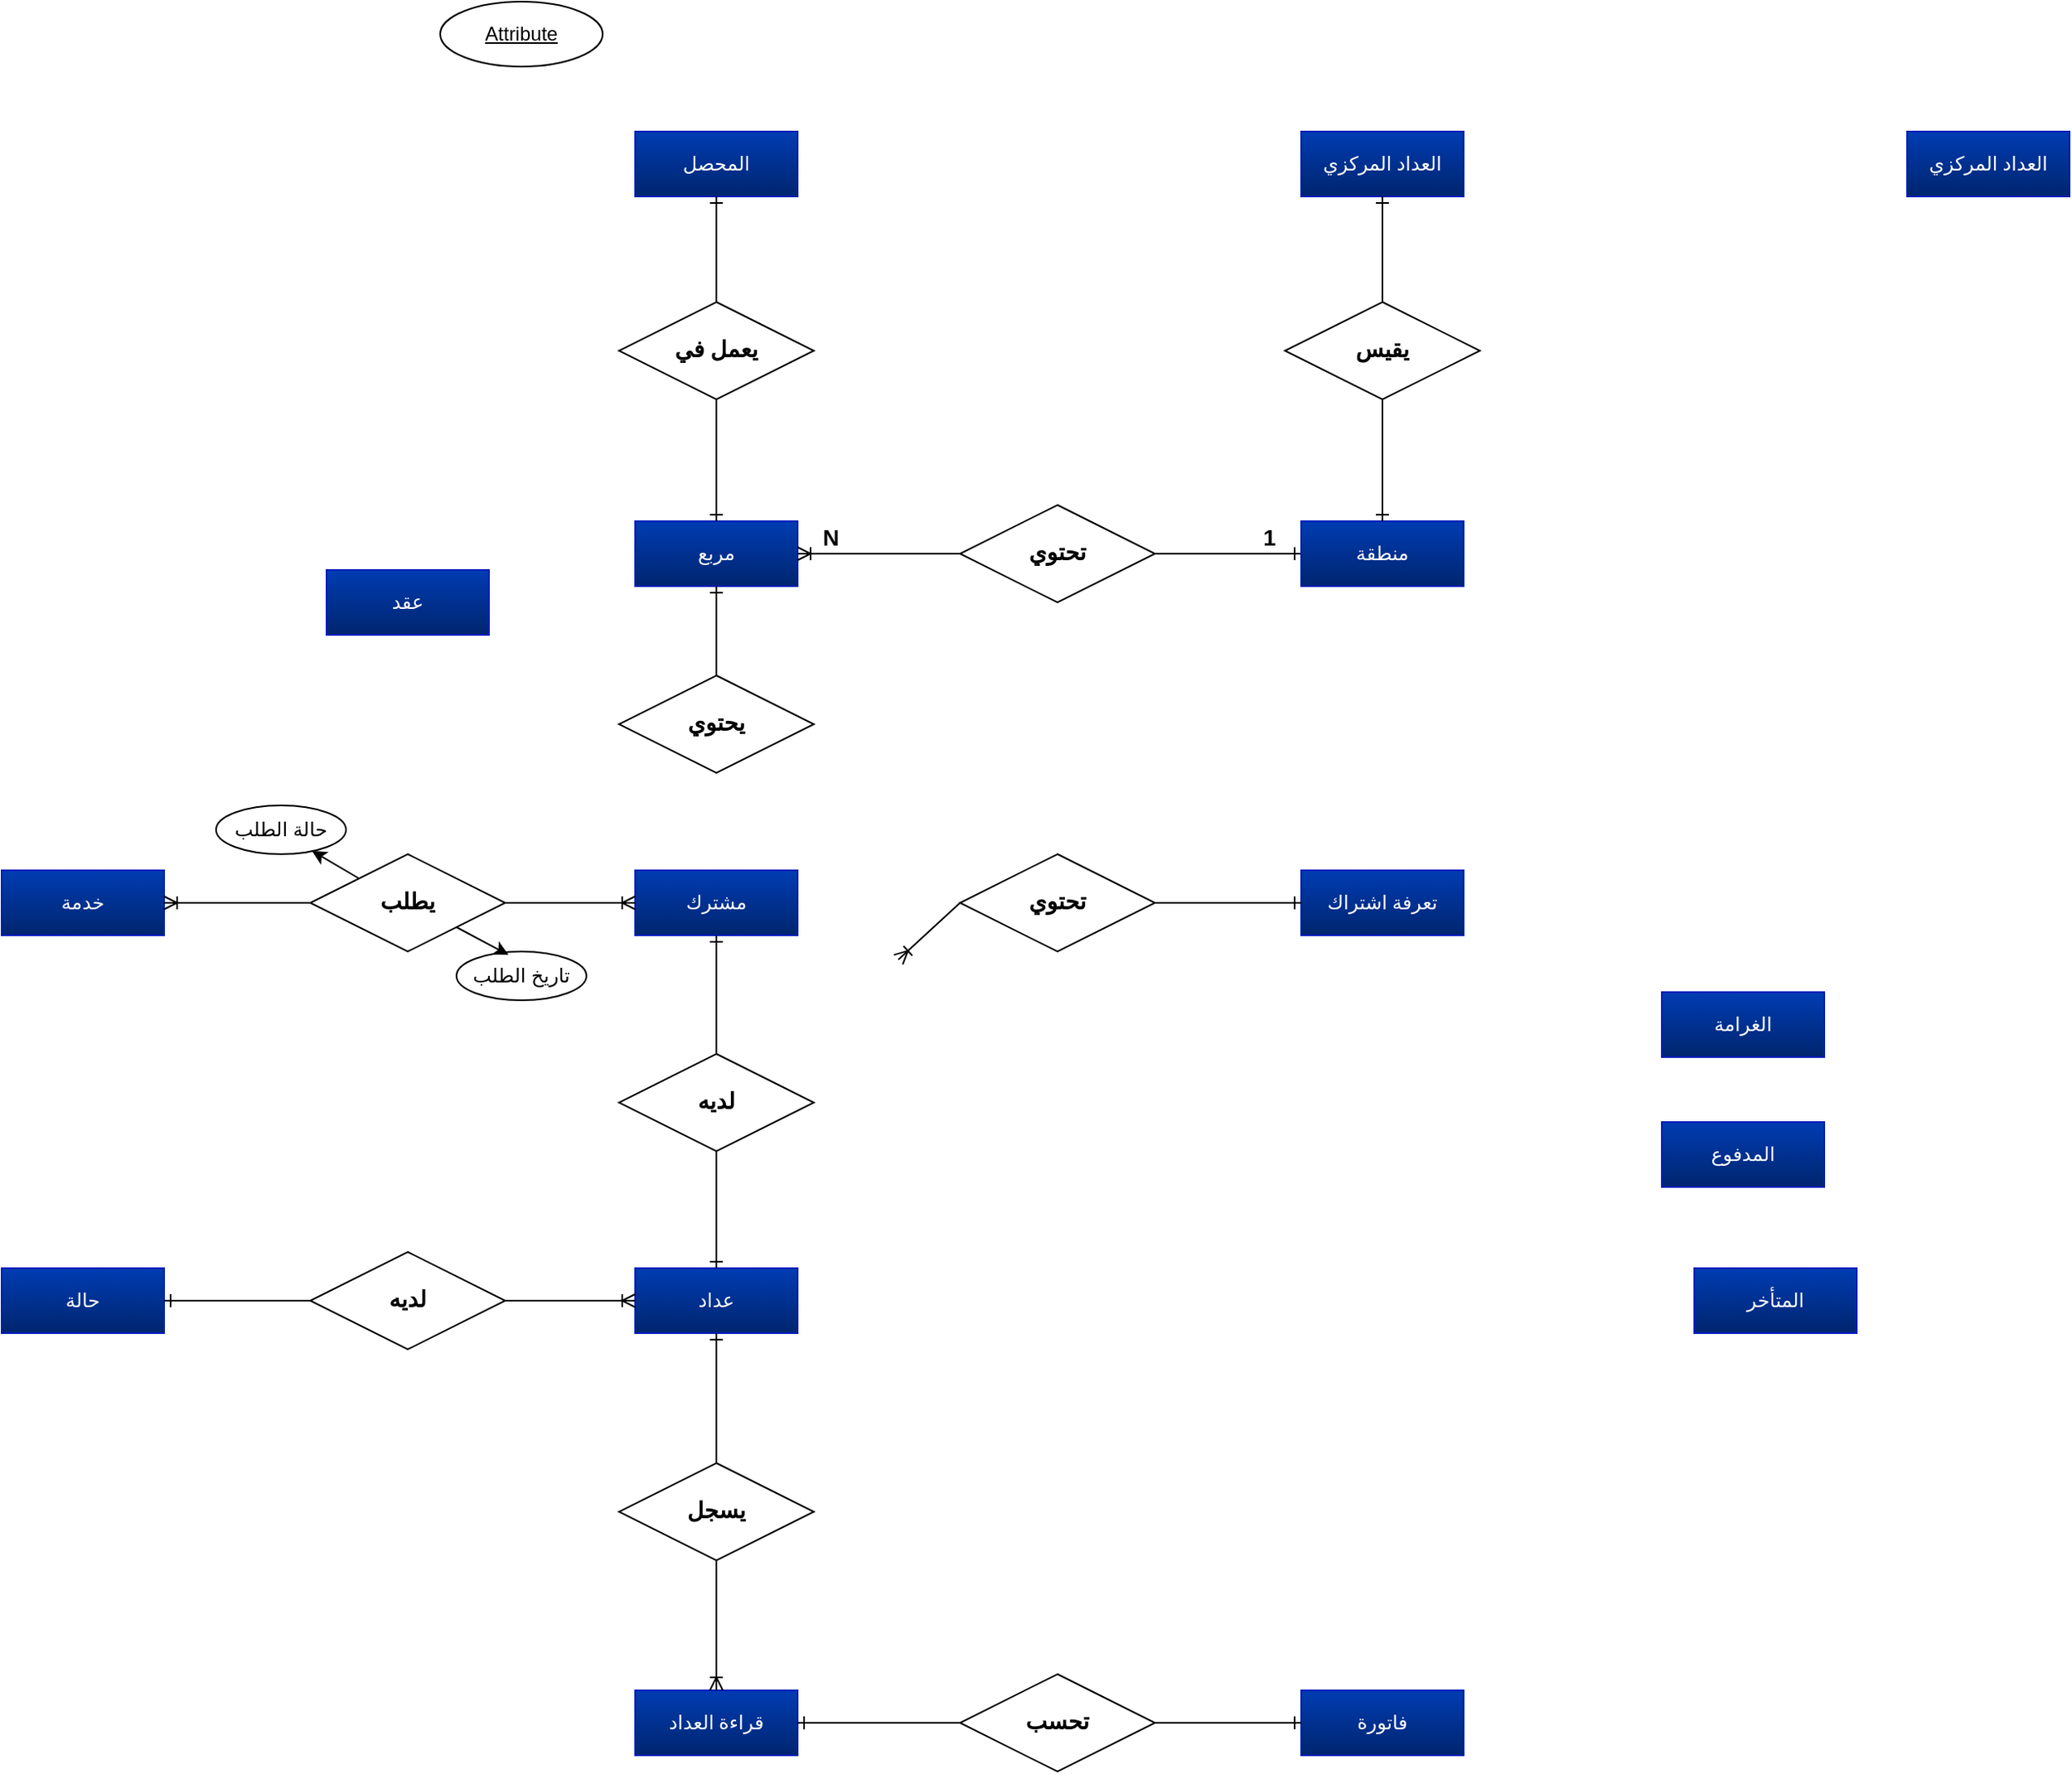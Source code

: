 <mxfile>
    <diagram id="7tJiKfyQAabkoR2ZLu9f" name="ERD">
        <mxGraphModel dx="832" dy="467" grid="1" gridSize="10" guides="1" tooltips="1" connect="1" arrows="1" fold="1" page="1" pageScale="1" pageWidth="827" pageHeight="1169" math="0" shadow="0">
            <root>
                <mxCell id="0"/>
                <mxCell id="1" parent="0"/>
                <mxCell id="axDRtoyxOWYi3-mJdKB5-1" value="المحصل" style="whiteSpace=wrap;html=1;align=center;fontFamily=Readex Pro;fontSize=12;fontStyle=0;fontSource=https%3A%2F%2Ffonts.googleapis.com%2Fcss%3Ffamily%3DReadex%2BPro;gradientDirection=south;shadow=0;glass=0;rounded=0;fillColor=#003CB3;strokeColor=#001DBC;verticalAlign=middle;fontColor=#ffffff;gradientColor=#00256E;" parent="1" vertex="1">
                    <mxGeometry x="408" y="130" width="100" height="40" as="geometry"/>
                </mxCell>
                <mxCell id="axDRtoyxOWYi3-mJdKB5-2" value="العداد المركزي" style="whiteSpace=wrap;html=1;align=center;fontFamily=Readex Pro;fontSize=12;fontStyle=0;fontSource=https%3A%2F%2Ffonts.googleapis.com%2Fcss%3Ffamily%3DReadex%2BPro;gradientDirection=south;shadow=0;glass=0;rounded=0;fillColor=#003CB3;strokeColor=#001DBC;verticalAlign=middle;fontColor=#ffffff;gradientColor=#00256E;" parent="1" vertex="1">
                    <mxGeometry x="818" y="130" width="100" height="40" as="geometry"/>
                </mxCell>
                <mxCell id="axDRtoyxOWYi3-mJdKB5-3" value="1" style="edgeStyle=orthogonalEdgeStyle;rounded=0;orthogonalLoop=1;jettySize=auto;html=1;exitX=0;exitY=0.5;exitDx=0;exitDy=0;entryX=1;entryY=0.5;entryDx=0;entryDy=0;endArrow=none;startFill=0;startArrow=ERone;fontSize=14;spacingBottom=0;spacingLeft=20;fontStyle=1" parent="1" source="axDRtoyxOWYi3-mJdKB5-4" target="axDRtoyxOWYi3-mJdKB5-9" edge="1">
                    <mxGeometry x="-0.333" y="-10" relative="1" as="geometry">
                        <mxPoint as="offset"/>
                    </mxGeometry>
                </mxCell>
                <mxCell id="axDRtoyxOWYi3-mJdKB5-4" value="منطقة" style="whiteSpace=wrap;html=1;align=center;fontFamily=Readex Pro;fontSize=12;fontStyle=0;fontSource=https%3A%2F%2Ffonts.googleapis.com%2Fcss%3Ffamily%3DReadex%2BPro;gradientDirection=south;shadow=0;glass=0;rounded=0;fillColor=#003CB3;strokeColor=#001DBC;verticalAlign=middle;fontColor=#ffffff;gradientColor=#00256E;" parent="1" vertex="1">
                    <mxGeometry x="818" y="370" width="100" height="40" as="geometry"/>
                </mxCell>
                <mxCell id="axDRtoyxOWYi3-mJdKB5-5" value="مربع" style="whiteSpace=wrap;html=1;align=center;fontFamily=Readex Pro;fontSize=12;fontStyle=0;fontSource=https%3A%2F%2Ffonts.googleapis.com%2Fcss%3Ffamily%3DReadex%2BPro;gradientDirection=south;shadow=0;glass=0;rounded=0;fillColor=#003CB3;strokeColor=#001DBC;verticalAlign=middle;fontColor=#ffffff;gradientColor=#00256E;" parent="1" vertex="1">
                    <mxGeometry x="408" y="370" width="100" height="40" as="geometry"/>
                </mxCell>
                <mxCell id="axDRtoyxOWYi3-mJdKB5-6" value="عداد" style="whiteSpace=wrap;html=1;align=center;fontFamily=Readex Pro;fontSize=12;fontStyle=0;fontSource=https%3A%2F%2Ffonts.googleapis.com%2Fcss%3Ffamily%3DReadex%2BPro;gradientDirection=south;shadow=0;glass=0;rounded=0;fillColor=#003CB3;strokeColor=#001DBC;verticalAlign=middle;fontColor=#ffffff;gradientColor=#00256E;" parent="1" vertex="1">
                    <mxGeometry x="408" y="830" width="100" height="40" as="geometry"/>
                </mxCell>
                <mxCell id="axDRtoyxOWYi3-mJdKB5-7" value="مشترك" style="whiteSpace=wrap;html=1;align=center;fontFamily=Readex Pro;fontSize=12;fontStyle=0;fontSource=https%3A%2F%2Ffonts.googleapis.com%2Fcss%3Ffamily%3DReadex%2BPro;gradientDirection=south;shadow=0;glass=0;rounded=0;fillColor=#003CB3;strokeColor=#001DBC;verticalAlign=middle;fontColor=#ffffff;gradientColor=#00256E;" parent="1" vertex="1">
                    <mxGeometry x="408" y="585" width="100" height="40" as="geometry"/>
                </mxCell>
                <mxCell id="axDRtoyxOWYi3-mJdKB5-8" value="N" style="edgeStyle=orthogonalEdgeStyle;rounded=0;orthogonalLoop=1;jettySize=auto;html=1;entryX=1;entryY=0.5;entryDx=0;entryDy=0;endArrow=ERoneToMany;endFill=0;fontStyle=1;fontSize=14;spacingRight=20;" parent="1" source="axDRtoyxOWYi3-mJdKB5-9" target="axDRtoyxOWYi3-mJdKB5-5" edge="1">
                    <mxGeometry x="0.4" y="-10" relative="1" as="geometry">
                        <mxPoint as="offset"/>
                    </mxGeometry>
                </mxCell>
                <mxCell id="axDRtoyxOWYi3-mJdKB5-9" value="تحتوي" style="shape=rhombus;perimeter=rhombusPerimeter;whiteSpace=wrap;html=1;align=center;fontSize=14;fontFamily=Times New Roman;fontStyle=1" parent="1" vertex="1">
                    <mxGeometry x="608" y="360" width="120" height="60" as="geometry"/>
                </mxCell>
                <mxCell id="axDRtoyxOWYi3-mJdKB5-10" style="edgeStyle=orthogonalEdgeStyle;rounded=0;orthogonalLoop=1;jettySize=auto;html=1;exitX=0.5;exitY=0;exitDx=0;exitDy=0;entryX=0.5;entryY=1;entryDx=0;entryDy=0;endArrow=ERone;endFill=0;" parent="1" source="axDRtoyxOWYi3-mJdKB5-12" target="axDRtoyxOWYi3-mJdKB5-1" edge="1">
                    <mxGeometry relative="1" as="geometry"/>
                </mxCell>
                <mxCell id="axDRtoyxOWYi3-mJdKB5-11" style="edgeStyle=orthogonalEdgeStyle;rounded=0;orthogonalLoop=1;jettySize=auto;html=1;exitX=0.5;exitY=1;exitDx=0;exitDy=0;entryX=0.5;entryY=0;entryDx=0;entryDy=0;endArrow=ERone;endFill=0;" parent="1" source="axDRtoyxOWYi3-mJdKB5-12" target="axDRtoyxOWYi3-mJdKB5-5" edge="1">
                    <mxGeometry relative="1" as="geometry"/>
                </mxCell>
                <mxCell id="axDRtoyxOWYi3-mJdKB5-12" value="يعمل في" style="shape=rhombus;perimeter=rhombusPerimeter;whiteSpace=wrap;html=1;align=center;fontSize=14;fontFamily=Times New Roman;fontStyle=1" parent="1" vertex="1">
                    <mxGeometry x="398" y="235" width="120" height="60" as="geometry"/>
                </mxCell>
                <mxCell id="axDRtoyxOWYi3-mJdKB5-13" style="edgeStyle=orthogonalEdgeStyle;rounded=0;orthogonalLoop=1;jettySize=auto;html=1;exitX=0.5;exitY=0;exitDx=0;exitDy=0;entryX=0.5;entryY=1;entryDx=0;entryDy=0;endArrow=ERone;endFill=0;" parent="1" source="axDRtoyxOWYi3-mJdKB5-15" target="axDRtoyxOWYi3-mJdKB5-2" edge="1">
                    <mxGeometry relative="1" as="geometry"/>
                </mxCell>
                <mxCell id="axDRtoyxOWYi3-mJdKB5-14" style="edgeStyle=orthogonalEdgeStyle;rounded=0;orthogonalLoop=1;jettySize=auto;html=1;exitX=0.5;exitY=1;exitDx=0;exitDy=0;entryX=0.5;entryY=0;entryDx=0;entryDy=0;endArrow=ERone;endFill=0;" parent="1" source="axDRtoyxOWYi3-mJdKB5-15" target="axDRtoyxOWYi3-mJdKB5-4" edge="1">
                    <mxGeometry relative="1" as="geometry"/>
                </mxCell>
                <mxCell id="axDRtoyxOWYi3-mJdKB5-15" value="يقيس" style="shape=rhombus;perimeter=rhombusPerimeter;whiteSpace=wrap;html=1;align=center;fontSize=14;fontFamily=Times New Roman;fontStyle=1" parent="1" vertex="1">
                    <mxGeometry x="808" y="235" width="120" height="60" as="geometry"/>
                </mxCell>
                <mxCell id="axDRtoyxOWYi3-mJdKB5-16" value="Attribute" style="ellipse;whiteSpace=wrap;html=1;align=center;fontStyle=4;" parent="1" vertex="1">
                    <mxGeometry x="288" y="50" width="100" height="40" as="geometry"/>
                </mxCell>
                <mxCell id="698p1tGL__TA1Hl2wthr-3" style="html=1;exitX=0.5;exitY=0;exitDx=0;exitDy=0;entryX=0.5;entryY=1;entryDx=0;entryDy=0;endArrow=ERone;endFill=0;" parent="1" source="698p1tGL__TA1Hl2wthr-2" target="axDRtoyxOWYi3-mJdKB5-5" edge="1">
                    <mxGeometry relative="1" as="geometry"/>
                </mxCell>
                <mxCell id="698p1tGL__TA1Hl2wthr-2" value="يحتوي" style="shape=rhombus;perimeter=rhombusPerimeter;whiteSpace=wrap;html=1;align=center;fontSize=14;fontFamily=Times New Roman;fontStyle=1" parent="1" vertex="1">
                    <mxGeometry x="398" y="465" width="120" height="60" as="geometry"/>
                </mxCell>
                <mxCell id="698p1tGL__TA1Hl2wthr-6" style="edgeStyle=none;html=1;exitX=0.5;exitY=0;exitDx=0;exitDy=0;entryX=0.5;entryY=1;entryDx=0;entryDy=0;endArrow=ERone;endFill=0;" parent="1" source="698p1tGL__TA1Hl2wthr-5" target="axDRtoyxOWYi3-mJdKB5-7" edge="1">
                    <mxGeometry relative="1" as="geometry"/>
                </mxCell>
                <mxCell id="_ZKqJtm78d9zLofpQVo1-1" style="edgeStyle=none;html=1;exitX=0.5;exitY=1;exitDx=0;exitDy=0;entryX=0.5;entryY=0;entryDx=0;entryDy=0;endArrow=ERone;endFill=0;" parent="1" source="698p1tGL__TA1Hl2wthr-5" target="axDRtoyxOWYi3-mJdKB5-6" edge="1">
                    <mxGeometry relative="1" as="geometry"/>
                </mxCell>
                <mxCell id="698p1tGL__TA1Hl2wthr-5" value="لديه" style="shape=rhombus;perimeter=rhombusPerimeter;whiteSpace=wrap;html=1;align=center;fontSize=14;fontFamily=Times New Roman;fontStyle=1" parent="1" vertex="1">
                    <mxGeometry x="398" y="698" width="120" height="60" as="geometry"/>
                </mxCell>
                <mxCell id="Tos9YYHqMo1NdxR6eXnm-1" value="قراءة العداد" style="whiteSpace=wrap;html=1;align=center;fontFamily=Readex Pro;fontSize=12;fontStyle=0;fontSource=https%3A%2F%2Ffonts.googleapis.com%2Fcss%3Ffamily%3DReadex%2BPro;gradientDirection=south;shadow=0;glass=0;rounded=0;fillColor=#003CB3;strokeColor=#001DBC;verticalAlign=middle;fontColor=#ffffff;gradientColor=#00256E;" parent="1" vertex="1">
                    <mxGeometry x="408" y="1090" width="100" height="40" as="geometry"/>
                </mxCell>
                <mxCell id="YIyBFGghaavbg1Homd01-1" value="حالة" style="whiteSpace=wrap;html=1;align=center;fontFamily=Readex Pro;fontSize=12;fontStyle=0;fontSource=https%3A%2F%2Ffonts.googleapis.com%2Fcss%3Ffamily%3DReadex%2BPro;gradientDirection=south;shadow=0;glass=0;rounded=0;fillColor=#003CB3;strokeColor=#001DBC;verticalAlign=middle;fontColor=#ffffff;gradientColor=#00256E;" parent="1" vertex="1">
                    <mxGeometry x="18" y="830" width="100" height="40" as="geometry"/>
                </mxCell>
                <mxCell id="GEy8FT0dW60oO7kEbYd8-1" value="الغرامة" style="whiteSpace=wrap;html=1;align=center;fontFamily=Readex Pro;fontSize=12;fontStyle=0;fontSource=https%3A%2F%2Ffonts.googleapis.com%2Fcss%3Ffamily%3DReadex%2BPro;gradientDirection=south;shadow=0;glass=0;rounded=0;fillColor=#003CB3;strokeColor=#001DBC;verticalAlign=middle;fontColor=#ffffff;gradientColor=#00256E;" parent="1" vertex="1">
                    <mxGeometry x="1040" y="660" width="100" height="40" as="geometry"/>
                </mxCell>
                <mxCell id="GEy8FT0dW60oO7kEbYd8-2" value="المدفوع" style="whiteSpace=wrap;html=1;align=center;fontFamily=Readex Pro;fontSize=12;fontStyle=0;fontSource=https%3A%2F%2Ffonts.googleapis.com%2Fcss%3Ffamily%3DReadex%2BPro;gradientDirection=south;shadow=0;glass=0;rounded=0;fillColor=#003CB3;strokeColor=#001DBC;verticalAlign=middle;fontColor=#ffffff;gradientColor=#00256E;" parent="1" vertex="1">
                    <mxGeometry x="1040" y="740" width="100" height="40" as="geometry"/>
                </mxCell>
                <mxCell id="GEy8FT0dW60oO7kEbYd8-3" value="المتأخر" style="whiteSpace=wrap;html=1;align=center;fontFamily=Readex Pro;fontSize=12;fontStyle=0;fontSource=https%3A%2F%2Ffonts.googleapis.com%2Fcss%3Ffamily%3DReadex%2BPro;gradientDirection=south;shadow=0;glass=0;rounded=0;fillColor=#003CB3;strokeColor=#001DBC;verticalAlign=middle;fontColor=#ffffff;gradientColor=#00256E;" parent="1" vertex="1">
                    <mxGeometry x="1060" y="830" width="100" height="40" as="geometry"/>
                </mxCell>
                <mxCell id="GEy8FT0dW60oO7kEbYd8-4" value="فاتورة" style="whiteSpace=wrap;html=1;align=center;fontFamily=Readex Pro;fontSize=12;fontStyle=0;fontSource=https%3A%2F%2Ffonts.googleapis.com%2Fcss%3Ffamily%3DReadex%2BPro;gradientDirection=south;shadow=0;glass=0;rounded=0;fillColor=#003CB3;strokeColor=#001DBC;verticalAlign=middle;fontColor=#ffffff;gradientColor=#00256E;" parent="1" vertex="1">
                    <mxGeometry x="818" y="1090" width="100" height="40" as="geometry"/>
                </mxCell>
                <mxCell id="CeG9UhR5rtRIAwY2tmK7-1" value="خدمة" style="whiteSpace=wrap;html=1;align=center;fontFamily=Readex Pro;fontSize=12;fontStyle=0;fontSource=https%3A%2F%2Ffonts.googleapis.com%2Fcss%3Ffamily%3DReadex%2BPro;gradientDirection=south;shadow=0;glass=0;rounded=0;fillColor=#003CB3;strokeColor=#001DBC;verticalAlign=middle;fontColor=#ffffff;gradientColor=#00256E;" parent="1" vertex="1">
                    <mxGeometry x="18" y="585" width="100" height="40" as="geometry"/>
                </mxCell>
                <mxCell id="CeG9UhR5rtRIAwY2tmK7-3" style="edgeStyle=none;html=1;exitX=1;exitY=0.5;exitDx=0;exitDy=0;entryX=0;entryY=0.5;entryDx=0;entryDy=0;endArrow=ERoneToMany;endFill=0;" parent="1" source="CeG9UhR5rtRIAwY2tmK7-2" target="axDRtoyxOWYi3-mJdKB5-7" edge="1">
                    <mxGeometry relative="1" as="geometry"/>
                </mxCell>
                <mxCell id="CeG9UhR5rtRIAwY2tmK7-4" style="edgeStyle=none;html=1;exitX=0;exitY=0.5;exitDx=0;exitDy=0;entryX=1;entryY=0.5;entryDx=0;entryDy=0;endArrow=ERoneToMany;endFill=0;" parent="1" source="CeG9UhR5rtRIAwY2tmK7-2" target="CeG9UhR5rtRIAwY2tmK7-1" edge="1">
                    <mxGeometry relative="1" as="geometry"/>
                </mxCell>
                <mxCell id="7" style="edgeStyle=none;html=1;exitX=0;exitY=0;exitDx=0;exitDy=0;entryX=0.738;entryY=0.933;entryDx=0;entryDy=0;entryPerimeter=0;" parent="1" source="CeG9UhR5rtRIAwY2tmK7-2" target="5" edge="1">
                    <mxGeometry relative="1" as="geometry"/>
                </mxCell>
                <mxCell id="CeG9UhR5rtRIAwY2tmK7-2" value="يطلب" style="shape=rhombus;perimeter=rhombusPerimeter;whiteSpace=wrap;html=1;align=center;fontSize=14;fontFamily=Times New Roman;fontStyle=1" parent="1" vertex="1">
                    <mxGeometry x="208" y="575" width="120" height="60" as="geometry"/>
                </mxCell>
                <mxCell id="58bj6LHLXnhJYpuBUuTD-7" style="edgeStyle=none;html=1;exitX=0.5;exitY=0;exitDx=0;exitDy=0;entryX=0.5;entryY=1;entryDx=0;entryDy=0;endArrow=ERone;endFill=0;" parent="1" source="CeG9UhR5rtRIAwY2tmK7-5" target="axDRtoyxOWYi3-mJdKB5-6" edge="1">
                    <mxGeometry relative="1" as="geometry"/>
                </mxCell>
                <mxCell id="58bj6LHLXnhJYpuBUuTD-8" style="edgeStyle=none;html=1;exitX=0.5;exitY=1;exitDx=0;exitDy=0;entryX=0.5;entryY=0;entryDx=0;entryDy=0;endArrow=ERoneToMany;endFill=0;" parent="1" source="CeG9UhR5rtRIAwY2tmK7-5" target="Tos9YYHqMo1NdxR6eXnm-1" edge="1">
                    <mxGeometry relative="1" as="geometry"/>
                </mxCell>
                <mxCell id="CeG9UhR5rtRIAwY2tmK7-5" value="يسجل" style="shape=rhombus;perimeter=rhombusPerimeter;whiteSpace=wrap;html=1;align=center;fontSize=14;fontFamily=Times New Roman;fontStyle=1" parent="1" vertex="1">
                    <mxGeometry x="398" y="950" width="120" height="60" as="geometry"/>
                </mxCell>
                <mxCell id="EsDZ4L4VOIvLP-5NpML8-7" style="edgeStyle=none;html=1;exitX=0;exitY=0.5;exitDx=0;exitDy=0;entryX=1;entryY=0.5;entryDx=0;entryDy=0;endArrow=ERone;endFill=0;" parent="1" source="CeG9UhR5rtRIAwY2tmK7-6" target="YIyBFGghaavbg1Homd01-1" edge="1">
                    <mxGeometry relative="1" as="geometry"/>
                </mxCell>
                <mxCell id="nt992qRQgdNBxNjPId1d-7" style="edgeStyle=none;html=1;exitX=1;exitY=0.5;exitDx=0;exitDy=0;entryX=0;entryY=0.5;entryDx=0;entryDy=0;endArrow=ERoneToMany;endFill=0;" parent="1" source="CeG9UhR5rtRIAwY2tmK7-6" target="axDRtoyxOWYi3-mJdKB5-6" edge="1">
                    <mxGeometry relative="1" as="geometry"/>
                </mxCell>
                <mxCell id="CeG9UhR5rtRIAwY2tmK7-6" value="لديه" style="shape=rhombus;perimeter=rhombusPerimeter;whiteSpace=wrap;html=1;align=center;fontSize=14;fontFamily=Times New Roman;fontStyle=1" parent="1" vertex="1">
                    <mxGeometry x="208" y="820" width="120" height="60" as="geometry"/>
                </mxCell>
                <mxCell id="5" value="حالة الطلب" style="ellipse;whiteSpace=wrap;html=1;align=center;" parent="1" vertex="1">
                    <mxGeometry x="150" y="545" width="80" height="30" as="geometry"/>
                </mxCell>
                <mxCell id="wJBJh6Vp_LYHkJnoOQtM-7" value="عقد" style="whiteSpace=wrap;html=1;align=center;fontFamily=Readex Pro;fontSize=12;fontStyle=0;fontSource=https%3A%2F%2Ffonts.googleapis.com%2Fcss%3Ffamily%3DReadex%2BPro;gradientDirection=south;shadow=0;glass=0;rounded=0;fillColor=#003CB3;strokeColor=#001DBC;verticalAlign=middle;fontColor=#ffffff;gradientColor=#00256E;" parent="1" vertex="1">
                    <mxGeometry x="218" y="400" width="100" height="40" as="geometry"/>
                </mxCell>
                <mxCell id="nI9Y66owmzcPhLGqO4mS-7" value="تعرفة اشتراك" style="whiteSpace=wrap;html=1;align=center;fontFamily=Readex Pro;fontSize=12;fontStyle=0;fontSource=https%3A%2F%2Ffonts.googleapis.com%2Fcss%3Ffamily%3DReadex%2BPro;gradientDirection=south;shadow=0;glass=0;rounded=0;fillColor=#003CB3;strokeColor=#001DBC;verticalAlign=middle;fontColor=#ffffff;gradientColor=#00256E;" parent="1" vertex="1">
                    <mxGeometry x="818" y="585" width="100" height="40" as="geometry"/>
                </mxCell>
                <mxCell id="9" style="edgeStyle=none;html=1;exitX=1;exitY=0.5;exitDx=0;exitDy=0;endArrow=ERone;endFill=0;" parent="1" source="8" target="GEy8FT0dW60oO7kEbYd8-4" edge="1">
                    <mxGeometry relative="1" as="geometry"/>
                </mxCell>
                <mxCell id="10" style="edgeStyle=none;html=1;exitX=0;exitY=0.5;exitDx=0;exitDy=0;entryX=1;entryY=0.5;entryDx=0;entryDy=0;endArrow=ERone;endFill=0;" parent="1" source="8" target="Tos9YYHqMo1NdxR6eXnm-1" edge="1">
                    <mxGeometry relative="1" as="geometry"/>
                </mxCell>
                <mxCell id="8" value="تحسب" style="shape=rhombus;perimeter=rhombusPerimeter;whiteSpace=wrap;html=1;align=center;fontSize=14;fontFamily=Times New Roman;fontStyle=1" parent="1" vertex="1">
                    <mxGeometry x="608" y="1080" width="120" height="60" as="geometry"/>
                </mxCell>
                <mxCell id="12" style="edgeStyle=none;html=1;exitX=1;exitY=0.5;exitDx=0;exitDy=0;entryX=0;entryY=0.5;entryDx=0;entryDy=0;endArrow=ERone;endFill=0;" parent="1" source="11" target="nI9Y66owmzcPhLGqO4mS-7" edge="1">
                    <mxGeometry relative="1" as="geometry"/>
                </mxCell>
                <mxCell id="13" style="edgeStyle=none;html=1;exitX=0;exitY=0.5;exitDx=0;exitDy=0;endArrow=ERoneToMany;endFill=0;" parent="1" source="11" edge="1">
                    <mxGeometry relative="1" as="geometry">
                        <mxPoint x="570" y="640" as="targetPoint"/>
                    </mxGeometry>
                </mxCell>
                <mxCell id="11" value="تحتوي" style="shape=rhombus;perimeter=rhombusPerimeter;whiteSpace=wrap;html=1;align=center;fontSize=14;fontFamily=Times New Roman;fontStyle=1" parent="1" vertex="1">
                    <mxGeometry x="608" y="575" width="120" height="60" as="geometry"/>
                </mxCell>
                <mxCell id="14" value="تاريخ الطلب" style="ellipse;whiteSpace=wrap;html=1;align=center;" parent="1" vertex="1">
                    <mxGeometry x="298" y="635" width="80" height="30" as="geometry"/>
                </mxCell>
                <mxCell id="17" style="edgeStyle=none;html=1;exitX=1;exitY=1;exitDx=0;exitDy=0;entryX=0.4;entryY=0.067;entryDx=0;entryDy=0;entryPerimeter=0;" parent="1" source="CeG9UhR5rtRIAwY2tmK7-2" target="14" edge="1">
                    <mxGeometry relative="1" as="geometry"/>
                </mxCell>
                <mxCell id="18" value="العداد المركزي" style="whiteSpace=wrap;html=1;align=center;fontFamily=Readex Pro;fontSize=12;fontStyle=0;fontSource=https%3A%2F%2Ffonts.googleapis.com%2Fcss%3Ffamily%3DReadex%2BPro;gradientDirection=south;shadow=0;glass=0;rounded=0;fillColor=#003CB3;strokeColor=#001DBC;verticalAlign=middle;fontColor=#ffffff;gradientColor=#00256E;" vertex="1" parent="1">
                    <mxGeometry x="1191" y="130" width="100" height="40" as="geometry"/>
                </mxCell>
            </root>
        </mxGraphModel>
    </diagram>
    <diagram id="tgJWv5yGLvsyWFq6ms1Y" name="Page-4">
        <mxGraphModel dx="1834" dy="467" grid="1" gridSize="10" guides="1" tooltips="1" connect="1" arrows="1" fold="1" page="1" pageScale="1" pageWidth="827" pageHeight="1169" math="0" shadow="0">
            <root>
                <mxCell id="0"/>
                <mxCell id="1" parent="0"/>
                <mxCell id="FRU1tVmIWuk1s_PlGRAD-2" value="" style="shape=table;startSize=0;container=1;collapsible=1;childLayout=tableLayout;fixedRows=1;rowLines=0;fontStyle=0;align=center;resizeLast=1;strokeColor=light-dark(#001DBC,#000000);fillColor=#0050ef;collapsible=0;fontColor=#ffffff;" parent="1" vertex="1">
                    <mxGeometry x="10" y="10" width="459" height="30" as="geometry"/>
                </mxCell>
                <mxCell id="FRU1tVmIWuk1s_PlGRAD-3" value="" style="shape=tableRow;horizontal=0;startSize=0;swimlaneHead=0;swimlaneBody=0;fillColor=none;collapsible=0;dropTarget=0;points=[[0,0.5],[1,0.5]];portConstraint=eastwest;top=0;left=0;right=0;bottom=0;" parent="FRU1tVmIWuk1s_PlGRAD-2" vertex="1">
                    <mxGeometry width="459" height="30" as="geometry"/>
                </mxCell>
                <mxCell id="FRU1tVmIWuk1s_PlGRAD-4" value="المحصل" style="shape=partialRectangle;connectable=0;fillColor=#f0a30a;top=0;left=0;bottom=0;right=0;editable=1;overflow=hidden;fontStyle=1;strokeColor=#BD7000;fontSize=13;fontColor=#000000;align=center;verticalAlign=middle;fontFamily=Helvetica;" parent="FRU1tVmIWuk1s_PlGRAD-3" vertex="1">
                    <mxGeometry width="60" height="30" as="geometry">
                        <mxRectangle width="60" height="30" as="alternateBounds"/>
                    </mxGeometry>
                </mxCell>
                <mxCell id="FRU1tVmIWuk1s_PlGRAD-5" value="الرقم" style="shape=partialRectangle;connectable=0;fillColor=#647687;top=0;left=0;bottom=0;right=0;align=center;spacingLeft=6;overflow=hidden;fontColor=#ffffff;strokeColor=#314354;fontStyle=4;" parent="FRU1tVmIWuk1s_PlGRAD-3" vertex="1">
                    <mxGeometry x="60" width="50" height="30" as="geometry">
                        <mxRectangle width="50" height="30" as="alternateBounds"/>
                    </mxGeometry>
                </mxCell>
                <mxCell id="FRU1tVmIWuk1s_PlGRAD-6" value="الاسم" style="shape=partialRectangle;connectable=0;top=0;left=0;bottom=0;right=0;align=center;spacingLeft=6;overflow=hidden;fillColor=#003CB3;fontColor=#ffffff;strokeColor=#001DBC;" parent="FRU1tVmIWuk1s_PlGRAD-3" vertex="1">
                    <mxGeometry x="110" width="70" height="30" as="geometry">
                        <mxRectangle width="70" height="30" as="alternateBounds"/>
                    </mxGeometry>
                </mxCell>
                <mxCell id="FRU1tVmIWuk1s_PlGRAD-7" value="العنوان" style="shape=partialRectangle;connectable=0;top=0;left=0;bottom=0;right=0;align=center;spacingLeft=6;overflow=hidden;fillColor=#003CB3;fontColor=#ffffff;strokeColor=#001DBC;verticalAlign=middle;fontFamily=Helvetica;fontSize=12;" parent="FRU1tVmIWuk1s_PlGRAD-3" vertex="1">
                    <mxGeometry x="180" width="69" height="30" as="geometry">
                        <mxRectangle width="69" height="30" as="alternateBounds"/>
                    </mxGeometry>
                </mxCell>
                <mxCell id="FRU1tVmIWuk1s_PlGRAD-8" value="رقم التلفون" style="shape=partialRectangle;connectable=0;top=0;left=0;bottom=0;right=0;align=center;spacingLeft=6;overflow=hidden;fillColor=#003CB3;fontColor=#ffffff;strokeColor=#001DBC;verticalAlign=middle;fontFamily=Helvetica;fontSize=12;" parent="FRU1tVmIWuk1s_PlGRAD-3" vertex="1">
                    <mxGeometry x="249" width="70" height="30" as="geometry">
                        <mxRectangle width="70" height="30" as="alternateBounds"/>
                    </mxGeometry>
                </mxCell>
                <mxCell id="FRU1tVmIWuk1s_PlGRAD-9" value="ملاحظات" style="shape=partialRectangle;connectable=0;top=0;left=0;bottom=0;right=0;align=center;spacingLeft=6;overflow=hidden;fillColor=#003CB3;fontColor=#ffffff;strokeColor=#001DBC;verticalAlign=middle;fontFamily=Helvetica;fontSize=12;" parent="FRU1tVmIWuk1s_PlGRAD-3" vertex="1">
                    <mxGeometry x="319" width="70" height="30" as="geometry">
                        <mxRectangle width="70" height="30" as="alternateBounds"/>
                    </mxGeometry>
                </mxCell>
                <mxCell id="FRU1tVmIWuk1s_PlGRAD-10" value="التاريخ" style="shape=partialRectangle;connectable=0;top=0;left=0;bottom=0;right=0;align=center;spacingLeft=6;overflow=hidden;fillColor=#003CB3;fontColor=#ffffff;strokeColor=#001DBC;verticalAlign=middle;fontFamily=Helvetica;fontSize=12;" parent="FRU1tVmIWuk1s_PlGRAD-3" vertex="1">
                    <mxGeometry x="389" width="70" height="30" as="geometry">
                        <mxRectangle width="70" height="30" as="alternateBounds"/>
                    </mxGeometry>
                </mxCell>
                <mxCell id="FRU1tVmIWuk1s_PlGRAD-11" value="" style="shape=table;startSize=0;container=1;collapsible=1;childLayout=tableLayout;fixedRows=1;rowLines=0;fontStyle=0;align=center;resizeLast=1;strokeColor=light-dark(#001DBC,#000000);fillColor=#0050ef;collapsible=0;fontColor=#ffffff;" parent="1" vertex="1">
                    <mxGeometry x="480" y="10" width="450" height="30" as="geometry"/>
                </mxCell>
                <mxCell id="FRU1tVmIWuk1s_PlGRAD-12" value="" style="shape=tableRow;horizontal=0;startSize=0;swimlaneHead=0;swimlaneBody=0;fillColor=none;collapsible=0;dropTarget=0;points=[[0,0.5],[1,0.5]];portConstraint=eastwest;top=0;left=0;right=0;bottom=0;" parent="FRU1tVmIWuk1s_PlGRAD-11" vertex="1">
                    <mxGeometry width="450" height="30" as="geometry"/>
                </mxCell>
                <mxCell id="FRU1tVmIWuk1s_PlGRAD-13" value="العداد المركزي" style="shape=partialRectangle;connectable=0;fillColor=#f0a30a;top=0;left=0;bottom=0;right=0;editable=1;overflow=hidden;fontStyle=1;strokeColor=#BD7000;fontSize=13;fontColor=#000000;align=center;verticalAlign=middle;fontFamily=Helvetica;" parent="FRU1tVmIWuk1s_PlGRAD-12" vertex="1">
                    <mxGeometry width="80" height="30" as="geometry">
                        <mxRectangle width="80" height="30" as="alternateBounds"/>
                    </mxGeometry>
                </mxCell>
                <mxCell id="FRU1tVmIWuk1s_PlGRAD-14" value="الرقم" style="shape=partialRectangle;connectable=0;fillColor=#647687;top=0;left=0;bottom=0;right=0;align=center;spacingLeft=6;overflow=hidden;fontColor=#ffffff;strokeColor=#314354;fontStyle=4;" parent="FRU1tVmIWuk1s_PlGRAD-12" vertex="1">
                    <mxGeometry x="80" width="30" height="30" as="geometry">
                        <mxRectangle width="30" height="30" as="alternateBounds"/>
                    </mxGeometry>
                </mxCell>
                <mxCell id="FRU1tVmIWuk1s_PlGRAD-15" value="الاسم" style="shape=partialRectangle;connectable=0;top=0;left=0;bottom=0;right=0;align=center;spacingLeft=6;overflow=hidden;fillColor=#003CB3;fontColor=#ffffff;strokeColor=#001DBC;" parent="FRU1tVmIWuk1s_PlGRAD-12" vertex="1">
                    <mxGeometry x="110" width="40" height="30" as="geometry">
                        <mxRectangle width="40" height="30" as="alternateBounds"/>
                    </mxGeometry>
                </mxCell>
                <mxCell id="zvrD3koueXGUEo8A7xV8-1" value="السابقة" style="shape=partialRectangle;connectable=0;top=0;left=0;bottom=0;right=0;align=center;spacingLeft=6;overflow=hidden;fillColor=#003CB3;fontColor=#ffffff;strokeColor=#001DBC;verticalAlign=middle;fontFamily=Helvetica;fontSize=12;" parent="FRU1tVmIWuk1s_PlGRAD-12" vertex="1">
                    <mxGeometry x="150" width="60" height="30" as="geometry">
                        <mxRectangle width="60" height="30" as="alternateBounds"/>
                    </mxGeometry>
                </mxCell>
                <mxCell id="FRU1tVmIWuk1s_PlGRAD-16" value="القراءة الحالية" style="shape=partialRectangle;connectable=0;top=0;left=0;bottom=0;right=0;align=center;spacingLeft=6;overflow=hidden;fillColor=#003CB3;fontColor=#ffffff;strokeColor=#001DBC;verticalAlign=middle;fontFamily=Helvetica;fontSize=12;" parent="FRU1tVmIWuk1s_PlGRAD-12" vertex="1">
                    <mxGeometry x="210" width="60" height="30" as="geometry">
                        <mxRectangle width="60" height="30" as="alternateBounds"/>
                    </mxGeometry>
                </mxCell>
                <mxCell id="zvrD3koueXGUEo8A7xV8-2" value="الحد" style="shape=partialRectangle;connectable=0;top=0;left=0;bottom=0;right=0;align=center;spacingLeft=6;overflow=hidden;fillColor=#003CB3;fontColor=#ffffff;strokeColor=#001DBC;verticalAlign=middle;fontFamily=Helvetica;fontSize=12;" parent="FRU1tVmIWuk1s_PlGRAD-12" vertex="1">
                    <mxGeometry x="270" width="60" height="30" as="geometry">
                        <mxRectangle width="60" height="30" as="alternateBounds"/>
                    </mxGeometry>
                </mxCell>
                <mxCell id="FRU1tVmIWuk1s_PlGRAD-17" value="ملاحظات" style="shape=partialRectangle;connectable=0;top=0;left=0;bottom=0;right=0;align=center;spacingLeft=6;overflow=hidden;fillColor=#003CB3;fontColor=#ffffff;strokeColor=#001DBC;verticalAlign=middle;fontFamily=Helvetica;fontSize=12;" parent="FRU1tVmIWuk1s_PlGRAD-12" vertex="1">
                    <mxGeometry x="330" width="70" height="30" as="geometry">
                        <mxRectangle width="70" height="30" as="alternateBounds"/>
                    </mxGeometry>
                </mxCell>
                <mxCell id="FRU1tVmIWuk1s_PlGRAD-18" value="التاريخ" style="shape=partialRectangle;connectable=0;top=0;left=0;bottom=0;right=0;align=center;spacingLeft=6;overflow=hidden;fillColor=#003CB3;fontColor=#ffffff;strokeColor=#001DBC;verticalAlign=middle;fontFamily=Helvetica;fontSize=12;" parent="FRU1tVmIWuk1s_PlGRAD-12" vertex="1">
                    <mxGeometry x="400" width="50" height="30" as="geometry">
                        <mxRectangle width="50" height="30" as="alternateBounds"/>
                    </mxGeometry>
                </mxCell>
                <mxCell id="FRU1tVmIWuk1s_PlGRAD-19" value="" style="shape=table;startSize=0;container=1;collapsible=1;childLayout=tableLayout;fixedRows=1;rowLines=0;fontStyle=0;align=center;resizeLast=1;strokeColor=light-dark(#001DBC,#000000);fillColor=#0050ef;collapsible=0;fontColor=#ffffff;" parent="1" vertex="1">
                    <mxGeometry x="319.5" y="80" width="350.5" height="30" as="geometry"/>
                </mxCell>
                <mxCell id="FRU1tVmIWuk1s_PlGRAD-20" value="" style="shape=tableRow;horizontal=0;startSize=0;swimlaneHead=0;swimlaneBody=0;fillColor=none;collapsible=0;dropTarget=0;points=[[0,0.5],[1,0.5]];portConstraint=eastwest;top=0;left=0;right=0;bottom=0;" parent="FRU1tVmIWuk1s_PlGRAD-19" vertex="1">
                    <mxGeometry width="350.5" height="30" as="geometry"/>
                </mxCell>
                <mxCell id="FRU1tVmIWuk1s_PlGRAD-21" value="المنطقة" style="shape=partialRectangle;connectable=0;fillColor=#f0a30a;top=0;left=0;bottom=0;right=0;editable=1;overflow=hidden;fontStyle=1;strokeColor=#BD7000;fontSize=13;fontColor=#000000;align=center;verticalAlign=middle;fontFamily=Helvetica;" parent="FRU1tVmIWuk1s_PlGRAD-20" vertex="1">
                    <mxGeometry width="80" height="30" as="geometry">
                        <mxRectangle width="80" height="30" as="alternateBounds"/>
                    </mxGeometry>
                </mxCell>
                <mxCell id="FRU1tVmIWuk1s_PlGRAD-22" value="الرقم" style="shape=partialRectangle;connectable=0;fillColor=#647687;top=0;left=0;bottom=0;right=0;align=center;spacingLeft=6;overflow=hidden;fontColor=#ffffff;strokeColor=#314354;fontStyle=4;" parent="FRU1tVmIWuk1s_PlGRAD-20" vertex="1">
                    <mxGeometry x="80" width="30" height="30" as="geometry">
                        <mxRectangle width="30" height="30" as="alternateBounds"/>
                    </mxGeometry>
                </mxCell>
                <mxCell id="FRU1tVmIWuk1s_PlGRAD-23" value="اسم المنطقة" style="shape=partialRectangle;connectable=0;top=0;left=0;bottom=0;right=0;align=center;spacingLeft=6;overflow=hidden;fillColor=#003CB3;fontColor=#ffffff;strokeColor=#001DBC;" parent="FRU1tVmIWuk1s_PlGRAD-20" vertex="1">
                    <mxGeometry x="110" width="50.5" height="30" as="geometry">
                        <mxRectangle width="50.5" height="30" as="alternateBounds"/>
                    </mxGeometry>
                </mxCell>
                <mxCell id="FRU1tVmIWuk1s_PlGRAD-24" value="رقم العداد المركزي" style="shape=partialRectangle;connectable=0;top=0;left=0;bottom=0;right=0;align=center;spacingLeft=6;overflow=hidden;fillColor=#003CB3;fontColor=#ffffff;strokeColor=#001DBC;verticalAlign=middle;fontFamily=Helvetica;fontSize=12;" parent="FRU1tVmIWuk1s_PlGRAD-20" vertex="1">
                    <mxGeometry x="160.5" width="80" height="30" as="geometry">
                        <mxRectangle width="80" height="30" as="alternateBounds"/>
                    </mxGeometry>
                </mxCell>
                <mxCell id="FRU1tVmIWuk1s_PlGRAD-25" value="ملاحظات" style="shape=partialRectangle;connectable=0;top=0;left=0;bottom=0;right=0;align=center;spacingLeft=6;overflow=hidden;fillColor=#003CB3;fontColor=#ffffff;strokeColor=#001DBC;verticalAlign=middle;fontFamily=Helvetica;fontSize=12;" parent="FRU1tVmIWuk1s_PlGRAD-20" vertex="1">
                    <mxGeometry x="240.5" width="50" height="30" as="geometry">
                        <mxRectangle width="50" height="30" as="alternateBounds"/>
                    </mxGeometry>
                </mxCell>
                <mxCell id="FRU1tVmIWuk1s_PlGRAD-26" value="التاريخ" style="shape=partialRectangle;connectable=0;top=0;left=0;bottom=0;right=0;align=center;spacingLeft=6;overflow=hidden;fillColor=#003CB3;fontColor=#ffffff;strokeColor=#001DBC;verticalAlign=middle;fontFamily=Helvetica;fontSize=12;" parent="FRU1tVmIWuk1s_PlGRAD-20" vertex="1">
                    <mxGeometry x="290.5" width="60" height="30" as="geometry">
                        <mxRectangle width="60" height="30" as="alternateBounds"/>
                    </mxGeometry>
                </mxCell>
                <mxCell id="FRU1tVmIWuk1s_PlGRAD-27" value="" style="shape=table;startSize=0;container=1;collapsible=1;childLayout=tableLayout;fixedRows=1;rowLines=0;fontStyle=0;align=center;resizeLast=1;strokeColor=light-dark(#001DBC,#000000);fillColor=#0050ef;collapsible=0;fontColor=#ffffff;" parent="1" vertex="1">
                    <mxGeometry x="92" y="170" width="388" height="30" as="geometry"/>
                </mxCell>
                <mxCell id="FRU1tVmIWuk1s_PlGRAD-28" value="" style="shape=tableRow;horizontal=0;startSize=0;swimlaneHead=0;swimlaneBody=0;fillColor=none;collapsible=0;dropTarget=0;points=[[0,0.5],[1,0.5]];portConstraint=eastwest;top=0;left=0;right=0;bottom=0;" parent="FRU1tVmIWuk1s_PlGRAD-27" vertex="1">
                    <mxGeometry width="388" height="30" as="geometry"/>
                </mxCell>
                <mxCell id="FRU1tVmIWuk1s_PlGRAD-29" value="المربع" style="shape=partialRectangle;connectable=0;fillColor=#f0a30a;top=0;left=0;bottom=0;right=0;editable=1;overflow=hidden;fontStyle=1;strokeColor=#BD7000;fontSize=13;fontColor=#000000;align=center;verticalAlign=middle;fontFamily=Helvetica;" parent="FRU1tVmIWuk1s_PlGRAD-28" vertex="1">
                    <mxGeometry width="53" height="30" as="geometry">
                        <mxRectangle width="53" height="30" as="alternateBounds"/>
                    </mxGeometry>
                </mxCell>
                <mxCell id="FRU1tVmIWuk1s_PlGRAD-30" value="الرقم" style="shape=partialRectangle;connectable=0;fillColor=#647687;top=0;left=0;bottom=0;right=0;align=center;spacingLeft=6;overflow=hidden;fontColor=#ffffff;strokeColor=#314354;fontStyle=4;" parent="FRU1tVmIWuk1s_PlGRAD-28" vertex="1">
                    <mxGeometry x="53" width="57" height="30" as="geometry">
                        <mxRectangle width="57" height="30" as="alternateBounds"/>
                    </mxGeometry>
                </mxCell>
                <mxCell id="FRU1tVmIWuk1s_PlGRAD-31" value="اسم المربع" style="shape=partialRectangle;connectable=0;top=0;left=0;bottom=0;right=0;align=center;spacingLeft=6;overflow=hidden;fillColor=#003CB3;fontColor=#ffffff;strokeColor=#001DBC;" parent="FRU1tVmIWuk1s_PlGRAD-28" vertex="1">
                    <mxGeometry x="110" width="70" height="30" as="geometry">
                        <mxRectangle width="70" height="30" as="alternateBounds"/>
                    </mxGeometry>
                </mxCell>
                <mxCell id="FRU1tVmIWuk1s_PlGRAD-32" value="رقم المحصل" style="shape=partialRectangle;connectable=0;top=0;left=0;bottom=0;right=0;align=center;spacingLeft=6;overflow=hidden;fillColor=#003CB3;fontColor=#ffffff;strokeColor=#001DBC;verticalAlign=middle;fontFamily=Helvetica;fontSize=12;" parent="FRU1tVmIWuk1s_PlGRAD-28" vertex="1">
                    <mxGeometry x="180" width="69" height="30" as="geometry">
                        <mxRectangle width="69" height="30" as="alternateBounds"/>
                    </mxGeometry>
                </mxCell>
                <mxCell id="FRU1tVmIWuk1s_PlGRAD-33" value="رقم المنطقة" style="shape=partialRectangle;connectable=0;top=0;left=0;bottom=0;right=0;align=center;spacingLeft=6;overflow=hidden;fillColor=#003CB3;fontColor=#ffffff;strokeColor=#001DBC;verticalAlign=middle;fontFamily=Helvetica;fontSize=12;" parent="FRU1tVmIWuk1s_PlGRAD-28" vertex="1">
                    <mxGeometry x="249" width="69" height="30" as="geometry">
                        <mxRectangle width="69" height="30" as="alternateBounds"/>
                    </mxGeometry>
                </mxCell>
                <mxCell id="FRU1tVmIWuk1s_PlGRAD-34" value="التاريخ" style="shape=partialRectangle;connectable=0;top=0;left=0;bottom=0;right=0;align=center;spacingLeft=6;overflow=hidden;fillColor=#003CB3;fontColor=#ffffff;strokeColor=#001DBC;verticalAlign=middle;fontFamily=Helvetica;fontSize=12;" parent="FRU1tVmIWuk1s_PlGRAD-28" vertex="1">
                    <mxGeometry x="318" width="70" height="30" as="geometry">
                        <mxRectangle width="70" height="30" as="alternateBounds"/>
                    </mxGeometry>
                </mxCell>
                <mxCell id="FRU1tVmIWuk1s_PlGRAD-35" value="" style="shape=table;startSize=0;container=1;collapsible=1;childLayout=tableLayout;fixedRows=1;rowLines=0;fontStyle=0;align=center;resizeLast=1;strokeColor=light-dark(#001DBC,#000000);fillColor=#0050ef;collapsible=0;fontColor=#ffffff;" parent="1" vertex="1">
                    <mxGeometry x="243" y="233" width="458" height="30" as="geometry"/>
                </mxCell>
                <mxCell id="FRU1tVmIWuk1s_PlGRAD-36" value="" style="shape=tableRow;horizontal=0;startSize=0;swimlaneHead=0;swimlaneBody=0;fillColor=none;collapsible=0;dropTarget=0;points=[[0,0.5],[1,0.5]];portConstraint=eastwest;top=0;left=0;right=0;bottom=0;" parent="FRU1tVmIWuk1s_PlGRAD-35" vertex="1">
                    <mxGeometry width="458" height="30" as="geometry"/>
                </mxCell>
                <mxCell id="FRU1tVmIWuk1s_PlGRAD-37" value="تعرفة الاشتراك" style="shape=partialRectangle;connectable=0;fillColor=#f0a30a;top=0;left=0;bottom=0;right=0;editable=1;overflow=hidden;fontStyle=1;strokeColor=#BD7000;fontSize=13;fontColor=#000000;align=center;verticalAlign=middle;fontFamily=Helvetica;" parent="FRU1tVmIWuk1s_PlGRAD-36" vertex="1">
                    <mxGeometry width="80" height="30" as="geometry">
                        <mxRectangle width="80" height="30" as="alternateBounds"/>
                    </mxGeometry>
                </mxCell>
                <mxCell id="FRU1tVmIWuk1s_PlGRAD-38" value="الرقم" style="shape=partialRectangle;connectable=0;fillColor=#647687;top=0;left=0;bottom=0;right=0;align=center;spacingLeft=6;overflow=hidden;fontColor=#ffffff;strokeColor=#314354;fontStyle=4;" parent="FRU1tVmIWuk1s_PlGRAD-36" vertex="1">
                    <mxGeometry x="80" width="30" height="30" as="geometry">
                        <mxRectangle width="30" height="30" as="alternateBounds"/>
                    </mxGeometry>
                </mxCell>
                <mxCell id="FRU1tVmIWuk1s_PlGRAD-39" value="اسم الاشتراك" style="shape=partialRectangle;connectable=0;top=0;left=0;bottom=0;right=0;align=center;spacingLeft=6;overflow=hidden;fillColor=#003CB3;fontColor=#ffffff;strokeColor=#001DBC;" parent="FRU1tVmIWuk1s_PlGRAD-36" vertex="1">
                    <mxGeometry x="110" width="70" height="30" as="geometry">
                        <mxRectangle width="70" height="30" as="alternateBounds"/>
                    </mxGeometry>
                </mxCell>
                <mxCell id="FRU1tVmIWuk1s_PlGRAD-40" value="سعر الوحدة" style="shape=partialRectangle;connectable=0;top=0;left=0;bottom=0;right=0;align=center;spacingLeft=6;overflow=hidden;fillColor=#003CB3;fontColor=#ffffff;strokeColor=#001DBC;" parent="FRU1tVmIWuk1s_PlGRAD-36" vertex="1">
                    <mxGeometry x="180" width="70" height="30" as="geometry">
                        <mxRectangle width="70" height="30" as="alternateBounds"/>
                    </mxGeometry>
                </mxCell>
                <mxCell id="FRU1tVmIWuk1s_PlGRAD-41" value="نوع الاشتراك" style="shape=partialRectangle;connectable=0;top=0;left=0;bottom=0;right=0;align=center;spacingLeft=6;overflow=hidden;fillColor=#003CB3;fontColor=#ffffff;strokeColor=#001DBC;verticalAlign=middle;fontFamily=Helvetica;fontSize=12;" parent="FRU1tVmIWuk1s_PlGRAD-36" vertex="1">
                    <mxGeometry x="250" width="69" height="30" as="geometry">
                        <mxRectangle width="69" height="30" as="alternateBounds"/>
                    </mxGeometry>
                </mxCell>
                <mxCell id="FRU1tVmIWuk1s_PlGRAD-42" value="رسوم الاشتراك" style="shape=partialRectangle;connectable=0;top=0;left=0;bottom=0;right=0;align=center;spacingLeft=6;overflow=hidden;fillColor=#003CB3;fontColor=#ffffff;strokeColor=#001DBC;verticalAlign=middle;fontFamily=Helvetica;fontSize=12;" parent="FRU1tVmIWuk1s_PlGRAD-36" vertex="1">
                    <mxGeometry x="319" width="81" height="30" as="geometry">
                        <mxRectangle width="81" height="30" as="alternateBounds"/>
                    </mxGeometry>
                </mxCell>
                <mxCell id="FRU1tVmIWuk1s_PlGRAD-43" value="التاريخ" style="shape=partialRectangle;connectable=0;top=0;left=0;bottom=0;right=0;align=center;spacingLeft=6;overflow=hidden;fillColor=#003CB3;fontColor=#ffffff;strokeColor=#001DBC;verticalAlign=middle;fontFamily=Helvetica;fontSize=12;" parent="FRU1tVmIWuk1s_PlGRAD-36" vertex="1">
                    <mxGeometry x="400" width="58" height="30" as="geometry">
                        <mxRectangle width="58" height="30" as="alternateBounds"/>
                    </mxGeometry>
                </mxCell>
                <mxCell id="FRU1tVmIWuk1s_PlGRAD-44" value="" style="shape=table;startSize=0;container=1;collapsible=1;childLayout=tableLayout;fixedRows=1;rowLines=0;fontStyle=0;align=center;resizeLast=1;strokeColor=light-dark(#001DBC,#000000);fillColor=#0050ef;collapsible=0;fontColor=#ffffff;" parent="1" vertex="1">
                    <mxGeometry x="20" y="540" width="300" height="30" as="geometry"/>
                </mxCell>
                <mxCell id="FRU1tVmIWuk1s_PlGRAD-45" value="" style="shape=tableRow;horizontal=0;startSize=0;swimlaneHead=0;swimlaneBody=0;fillColor=none;collapsible=0;dropTarget=0;points=[[0,0.5],[1,0.5]];portConstraint=eastwest;top=0;left=0;right=0;bottom=0;" parent="FRU1tVmIWuk1s_PlGRAD-44" vertex="1">
                    <mxGeometry width="300" height="30" as="geometry"/>
                </mxCell>
                <mxCell id="FRU1tVmIWuk1s_PlGRAD-46" value="العداد" style="shape=partialRectangle;connectable=0;fillColor=#f0a30a;top=0;left=0;bottom=0;right=0;editable=1;overflow=hidden;fontStyle=1;strokeColor=#BD7000;fontSize=13;fontColor=#000000;align=center;verticalAlign=middle;fontFamily=Helvetica;" parent="FRU1tVmIWuk1s_PlGRAD-45" vertex="1">
                    <mxGeometry width="65" height="30" as="geometry">
                        <mxRectangle width="65" height="30" as="alternateBounds"/>
                    </mxGeometry>
                </mxCell>
                <mxCell id="FRU1tVmIWuk1s_PlGRAD-47" value="رقم العداد" style="shape=partialRectangle;connectable=0;fillColor=#647687;top=0;left=0;bottom=0;right=0;align=center;spacingLeft=6;overflow=hidden;fontColor=#ffffff;strokeColor=#314354;fontStyle=4;" parent="FRU1tVmIWuk1s_PlGRAD-45" vertex="1">
                    <mxGeometry x="65" width="55" height="30" as="geometry">
                        <mxRectangle width="55" height="30" as="alternateBounds"/>
                    </mxGeometry>
                </mxCell>
                <mxCell id="FRU1tVmIWuk1s_PlGRAD-48" value="حالة العداد" style="shape=partialRectangle;connectable=0;top=0;left=0;bottom=0;right=0;align=center;spacingLeft=6;overflow=hidden;fillColor=#003CB3;fontColor=#ffffff;strokeColor=#001DBC;verticalAlign=middle;fontFamily=Helvetica;fontSize=12;" parent="FRU1tVmIWuk1s_PlGRAD-45" vertex="1">
                    <mxGeometry x="120" width="60" height="30" as="geometry">
                        <mxRectangle width="60" height="30" as="alternateBounds"/>
                    </mxGeometry>
                </mxCell>
                <mxCell id="FRU1tVmIWuk1s_PlGRAD-49" value="رقم المشترك" style="shape=partialRectangle;connectable=0;top=0;left=0;bottom=0;right=0;align=center;spacingLeft=6;overflow=hidden;fillColor=#003CB3;fontColor=#ffffff;strokeColor=#001DBC;verticalAlign=middle;fontFamily=Helvetica;fontSize=12;" parent="FRU1tVmIWuk1s_PlGRAD-45" vertex="1">
                    <mxGeometry x="180" width="60" height="30" as="geometry">
                        <mxRectangle width="60" height="30" as="alternateBounds"/>
                    </mxGeometry>
                </mxCell>
                <mxCell id="FRU1tVmIWuk1s_PlGRAD-50" value="التاريخ" style="shape=partialRectangle;connectable=0;top=0;left=0;bottom=0;right=0;align=center;spacingLeft=6;overflow=hidden;fillColor=#003CB3;fontColor=#ffffff;strokeColor=#001DBC;verticalAlign=middle;fontFamily=Helvetica;fontSize=12;" parent="FRU1tVmIWuk1s_PlGRAD-45" vertex="1">
                    <mxGeometry x="240" width="60" height="30" as="geometry">
                        <mxRectangle width="60" height="30" as="alternateBounds"/>
                    </mxGeometry>
                </mxCell>
                <mxCell id="lti2bQtESqdS1NR3-urL-1" style="edgeStyle=elbowEdgeStyle;html=1;exitX=0.5;exitY=1;exitDx=0;exitDy=0;entryX=0.25;entryY=1;entryDx=0;entryDy=0;elbow=vertical;" parent="1" source="FRU1tVmIWuk1s_PlGRAD-51" target="FRU1tVmIWuk1s_PlGRAD-59" edge="1">
                    <mxGeometry relative="1" as="geometry">
                        <Array as="points">
                            <mxPoint x="320" y="700"/>
                        </Array>
                    </mxGeometry>
                </mxCell>
                <mxCell id="FRU1tVmIWuk1s_PlGRAD-51" value="" style="shape=table;startSize=0;container=1;collapsible=1;childLayout=tableLayout;fixedRows=1;rowLines=0;fontStyle=0;align=center;resizeLast=1;strokeColor=light-dark(#001DBC,#000000);fillColor=#0050ef;collapsible=0;fontColor=#ffffff;" parent="1" vertex="1">
                    <mxGeometry x="-20" y="640" width="341" height="30" as="geometry"/>
                </mxCell>
                <mxCell id="FRU1tVmIWuk1s_PlGRAD-52" value="" style="shape=tableRow;horizontal=0;startSize=0;swimlaneHead=0;swimlaneBody=0;fillColor=none;collapsible=0;dropTarget=0;points=[[0,0.5],[1,0.5]];portConstraint=eastwest;top=0;left=0;right=0;bottom=0;" parent="FRU1tVmIWuk1s_PlGRAD-51" vertex="1">
                    <mxGeometry width="341" height="30" as="geometry"/>
                </mxCell>
                <mxCell id="FRU1tVmIWuk1s_PlGRAD-53" value="قراءات العداد" style="shape=partialRectangle;connectable=0;fillColor=#f0a30a;top=0;left=0;bottom=0;right=0;editable=1;overflow=hidden;fontStyle=1;strokeColor=#BD7000;fontSize=13;fontColor=#000000;align=center;verticalAlign=middle;fontFamily=Helvetica;" parent="FRU1tVmIWuk1s_PlGRAD-52" vertex="1">
                    <mxGeometry width="80" height="30" as="geometry">
                        <mxRectangle width="80" height="30" as="alternateBounds"/>
                    </mxGeometry>
                </mxCell>
                <mxCell id="FRU1tVmIWuk1s_PlGRAD-54" value="الرقم" style="shape=partialRectangle;connectable=0;fillColor=#647687;top=0;left=0;bottom=0;right=0;align=center;spacingLeft=6;overflow=hidden;fontColor=#ffffff;strokeColor=#314354;fontStyle=4;" parent="FRU1tVmIWuk1s_PlGRAD-52" vertex="1">
                    <mxGeometry x="80" width="30" height="30" as="geometry">
                        <mxRectangle width="30" height="30" as="alternateBounds"/>
                    </mxGeometry>
                </mxCell>
                <mxCell id="FRU1tVmIWuk1s_PlGRAD-55" value="رقم العداد" style="shape=partialRectangle;connectable=0;top=0;left=0;bottom=0;right=0;align=center;spacingLeft=6;overflow=hidden;fillColor=#003CB3;fontColor=#ffffff;strokeColor=#001DBC;" parent="FRU1tVmIWuk1s_PlGRAD-52" vertex="1">
                    <mxGeometry x="110" width="51" height="30" as="geometry">
                        <mxRectangle width="51" height="30" as="alternateBounds"/>
                    </mxGeometry>
                </mxCell>
                <mxCell id="FRU1tVmIWuk1s_PlGRAD-56" value="السابقة" style="shape=partialRectangle;connectable=0;top=0;left=0;bottom=0;right=0;align=center;spacingLeft=6;overflow=hidden;fillColor=#003CB3;fontColor=#ffffff;strokeColor=#001DBC;verticalAlign=middle;fontFamily=Helvetica;fontSize=12;" parent="FRU1tVmIWuk1s_PlGRAD-52" vertex="1">
                    <mxGeometry x="161" width="60" height="30" as="geometry">
                        <mxRectangle width="60" height="30" as="alternateBounds"/>
                    </mxGeometry>
                </mxCell>
                <mxCell id="FRU1tVmIWuk1s_PlGRAD-57" value="الحالية" style="shape=partialRectangle;connectable=0;top=0;left=0;bottom=0;right=0;align=center;spacingLeft=6;overflow=hidden;fillColor=#003CB3;fontColor=#ffffff;strokeColor=#001DBC;verticalAlign=middle;fontFamily=Helvetica;fontSize=12;" parent="FRU1tVmIWuk1s_PlGRAD-52" vertex="1">
                    <mxGeometry x="221" width="60" height="30" as="geometry">
                        <mxRectangle width="60" height="30" as="alternateBounds"/>
                    </mxGeometry>
                </mxCell>
                <mxCell id="FRU1tVmIWuk1s_PlGRAD-58" value="التاريخ" style="shape=partialRectangle;connectable=0;top=0;left=0;bottom=0;right=0;align=center;spacingLeft=6;overflow=hidden;fillColor=#003CB3;fontColor=#ffffff;strokeColor=#001DBC;verticalAlign=middle;fontFamily=Helvetica;fontSize=12;" parent="FRU1tVmIWuk1s_PlGRAD-52" vertex="1">
                    <mxGeometry x="281" width="60" height="30" as="geometry">
                        <mxRectangle width="60" height="30" as="alternateBounds"/>
                    </mxGeometry>
                </mxCell>
                <mxCell id="FRU1tVmIWuk1s_PlGRAD-59" value="" style="shape=table;startSize=0;container=1;collapsible=1;childLayout=tableLayout;fixedRows=1;rowLines=0;fontStyle=0;align=center;resizeLast=1;strokeColor=light-dark(#001DBC,#000000);fillColor=#0050ef;collapsible=0;fontColor=#ffffff;" parent="1" vertex="1">
                    <mxGeometry x="330" y="585" width="551" height="30" as="geometry"/>
                </mxCell>
                <mxCell id="FRU1tVmIWuk1s_PlGRAD-60" value="" style="shape=tableRow;horizontal=0;startSize=0;swimlaneHead=0;swimlaneBody=0;fillColor=none;collapsible=0;dropTarget=0;points=[[0,0.5],[1,0.5]];portConstraint=eastwest;top=0;left=0;right=0;bottom=0;" parent="FRU1tVmIWuk1s_PlGRAD-59" vertex="1">
                    <mxGeometry width="551" height="30" as="geometry"/>
                </mxCell>
                <mxCell id="FRU1tVmIWuk1s_PlGRAD-61" value="الفواتير" style="shape=partialRectangle;connectable=0;fillColor=#f0a30a;top=0;left=0;bottom=0;right=0;editable=1;overflow=hidden;fontStyle=1;strokeColor=#BD7000;fontSize=13;fontColor=#000000;align=center;verticalAlign=middle;fontFamily=Helvetica;" parent="FRU1tVmIWuk1s_PlGRAD-60" vertex="1">
                    <mxGeometry width="80" height="30" as="geometry">
                        <mxRectangle width="80" height="30" as="alternateBounds"/>
                    </mxGeometry>
                </mxCell>
                <mxCell id="FRU1tVmIWuk1s_PlGRAD-62" value="الرقم" style="shape=partialRectangle;connectable=0;fillColor=#647687;top=0;left=0;bottom=0;right=0;align=center;spacingLeft=6;overflow=hidden;fontColor=#ffffff;strokeColor=#314354;fontStyle=4;" parent="FRU1tVmIWuk1s_PlGRAD-60" vertex="1">
                    <mxGeometry x="80" width="30" height="30" as="geometry">
                        <mxRectangle width="30" height="30" as="alternateBounds"/>
                    </mxGeometry>
                </mxCell>
                <mxCell id="FRU1tVmIWuk1s_PlGRAD-63" value="رقم القراءة" style="shape=partialRectangle;connectable=0;top=0;left=0;bottom=0;right=0;align=center;spacingLeft=6;overflow=hidden;fillColor=#003CB3;fontColor=#ffffff;strokeColor=#001DBC;" parent="FRU1tVmIWuk1s_PlGRAD-60" vertex="1">
                    <mxGeometry x="110" width="70" height="30" as="geometry">
                        <mxRectangle width="70" height="30" as="alternateBounds"/>
                    </mxGeometry>
                </mxCell>
                <mxCell id="FRU1tVmIWuk1s_PlGRAD-64" value="رقم المشترك" style="shape=partialRectangle;connectable=0;top=0;left=0;bottom=0;right=0;align=center;spacingLeft=6;overflow=hidden;fillColor=#003CB3;fontColor=#ffffff;strokeColor=#001DBC;" parent="FRU1tVmIWuk1s_PlGRAD-60" vertex="1">
                    <mxGeometry x="180" width="70" height="30" as="geometry">
                        <mxRectangle width="70" height="30" as="alternateBounds"/>
                    </mxGeometry>
                </mxCell>
                <mxCell id="FRU1tVmIWuk1s_PlGRAD-65" value="الاستهلاك" style="shape=partialRectangle;connectable=0;top=0;left=0;bottom=0;right=0;align=center;spacingLeft=6;overflow=hidden;fillColor=#003CB3;fontColor=#ffffff;strokeColor=#001DBC;verticalAlign=middle;fontFamily=Helvetica;fontSize=12;" parent="FRU1tVmIWuk1s_PlGRAD-60" vertex="1">
                    <mxGeometry x="250" width="69" height="30" as="geometry">
                        <mxRectangle width="69" height="30" as="alternateBounds"/>
                    </mxGeometry>
                </mxCell>
                <mxCell id="FRU1tVmIWuk1s_PlGRAD-66" value="قيمة الاستهلاك" style="shape=partialRectangle;connectable=0;top=0;left=0;bottom=0;right=0;align=center;spacingLeft=6;overflow=hidden;fillColor=#003CB3;fontColor=#ffffff;strokeColor=#001DBC;verticalAlign=middle;fontFamily=Helvetica;fontSize=12;" parent="FRU1tVmIWuk1s_PlGRAD-60" vertex="1">
                    <mxGeometry x="319" width="81" height="30" as="geometry">
                        <mxRectangle width="81" height="30" as="alternateBounds"/>
                    </mxGeometry>
                </mxCell>
                <mxCell id="FRU1tVmIWuk1s_PlGRAD-67" value="التسوية" style="shape=partialRectangle;connectable=0;top=0;left=0;bottom=0;right=0;align=center;spacingLeft=6;overflow=hidden;fillColor=#003CB3;fontColor=#ffffff;strokeColor=#001DBC;verticalAlign=middle;fontFamily=Helvetica;fontSize=12;" parent="FRU1tVmIWuk1s_PlGRAD-60" vertex="1">
                    <mxGeometry x="400" width="81" height="30" as="geometry">
                        <mxRectangle width="81" height="30" as="alternateBounds"/>
                    </mxGeometry>
                </mxCell>
                <mxCell id="FRU1tVmIWuk1s_PlGRAD-68" value="الاجمالي" style="shape=partialRectangle;connectable=0;top=0;left=0;bottom=0;right=0;align=center;spacingLeft=6;overflow=hidden;fillColor=#003CB3;fontColor=#ffffff;strokeColor=#001DBC;verticalAlign=middle;fontFamily=Helvetica;fontSize=12;" parent="FRU1tVmIWuk1s_PlGRAD-60" vertex="1">
                    <mxGeometry x="481" width="70" height="30" as="geometry">
                        <mxRectangle width="70" height="30" as="alternateBounds"/>
                    </mxGeometry>
                </mxCell>
                <mxCell id="FRU1tVmIWuk1s_PlGRAD-69" value="" style="shape=table;startSize=0;container=1;collapsible=1;childLayout=tableLayout;fixedRows=1;rowLines=0;fontStyle=0;align=center;resizeLast=1;strokeColor=light-dark(#001DBC,#000000);fillColor=#0050ef;collapsible=0;fontColor=#ffffff;" parent="1" vertex="1">
                    <mxGeometry x="827" y="510" width="330" height="30" as="geometry"/>
                </mxCell>
                <mxCell id="FRU1tVmIWuk1s_PlGRAD-70" value="" style="shape=tableRow;horizontal=0;startSize=0;swimlaneHead=0;swimlaneBody=0;fillColor=none;collapsible=0;dropTarget=0;points=[[0,0.5],[1,0.5]];portConstraint=eastwest;top=0;left=0;right=0;bottom=0;" parent="FRU1tVmIWuk1s_PlGRAD-69" vertex="1">
                    <mxGeometry width="330" height="30" as="geometry"/>
                </mxCell>
                <mxCell id="FRU1tVmIWuk1s_PlGRAD-71" value="المدفوعات" style="shape=partialRectangle;connectable=0;fillColor=#f0a30a;top=0;left=0;bottom=0;right=0;editable=1;overflow=hidden;fontStyle=1;strokeColor=#BD7000;fontSize=13;fontColor=#000000;align=center;verticalAlign=middle;fontFamily=Helvetica;" parent="FRU1tVmIWuk1s_PlGRAD-70" vertex="1">
                    <mxGeometry width="80" height="30" as="geometry">
                        <mxRectangle width="80" height="30" as="alternateBounds"/>
                    </mxGeometry>
                </mxCell>
                <mxCell id="FRU1tVmIWuk1s_PlGRAD-72" value="الرقم" style="shape=partialRectangle;connectable=0;fillColor=#647687;top=0;left=0;bottom=0;right=0;align=center;spacingLeft=6;overflow=hidden;fontColor=#ffffff;strokeColor=#314354;fontStyle=4;" parent="FRU1tVmIWuk1s_PlGRAD-70" vertex="1">
                    <mxGeometry x="80" width="30" height="30" as="geometry">
                        <mxRectangle width="30" height="30" as="alternateBounds"/>
                    </mxGeometry>
                </mxCell>
                <mxCell id="FRU1tVmIWuk1s_PlGRAD-73" value="رقم الفاتورة" style="shape=partialRectangle;connectable=0;top=0;left=0;bottom=0;right=0;align=center;spacingLeft=6;overflow=hidden;fillColor=#003CB3;fontColor=#ffffff;strokeColor=#001DBC;" parent="FRU1tVmIWuk1s_PlGRAD-70" vertex="1">
                    <mxGeometry x="110" width="70" height="30" as="geometry">
                        <mxRectangle width="70" height="30" as="alternateBounds"/>
                    </mxGeometry>
                </mxCell>
                <mxCell id="FRU1tVmIWuk1s_PlGRAD-74" value="المبلغ المدفوع" style="shape=partialRectangle;connectable=0;top=0;left=0;bottom=0;right=0;align=center;spacingLeft=6;overflow=hidden;fillColor=#003CB3;fontColor=#ffffff;strokeColor=#001DBC;verticalAlign=middle;fontFamily=Helvetica;fontSize=12;" parent="FRU1tVmIWuk1s_PlGRAD-70" vertex="1">
                    <mxGeometry x="180" width="69" height="30" as="geometry">
                        <mxRectangle width="69" height="30" as="alternateBounds"/>
                    </mxGeometry>
                </mxCell>
                <mxCell id="FRU1tVmIWuk1s_PlGRAD-75" value="التاريخ" style="shape=partialRectangle;connectable=0;top=0;left=0;bottom=0;right=0;align=center;spacingLeft=6;overflow=hidden;fillColor=#003CB3;fontColor=#ffffff;strokeColor=#001DBC;verticalAlign=middle;fontFamily=Helvetica;fontSize=12;" parent="FRU1tVmIWuk1s_PlGRAD-70" vertex="1">
                    <mxGeometry x="249" width="81" height="30" as="geometry">
                        <mxRectangle width="81" height="30" as="alternateBounds"/>
                    </mxGeometry>
                </mxCell>
                <mxCell id="FRU1tVmIWuk1s_PlGRAD-76" value="" style="shape=table;startSize=0;container=1;collapsible=1;childLayout=tableLayout;fixedRows=1;rowLines=0;fontStyle=0;align=center;resizeLast=1;strokeColor=light-dark(#001DBC,#000000);fillColor=#0050ef;collapsible=0;fontColor=#ffffff;" parent="1" vertex="1">
                    <mxGeometry x="551" y="420" width="330" height="30" as="geometry"/>
                </mxCell>
                <mxCell id="FRU1tVmIWuk1s_PlGRAD-77" value="" style="shape=tableRow;horizontal=0;startSize=0;swimlaneHead=0;swimlaneBody=0;fillColor=none;collapsible=0;dropTarget=0;points=[[0,0.5],[1,0.5]];portConstraint=eastwest;top=0;left=0;right=0;bottom=0;" parent="FRU1tVmIWuk1s_PlGRAD-76" vertex="1">
                    <mxGeometry width="330" height="30" as="geometry"/>
                </mxCell>
                <mxCell id="FRU1tVmIWuk1s_PlGRAD-78" value="المتأخرات" style="shape=partialRectangle;connectable=0;fillColor=#f0a30a;top=0;left=0;bottom=0;right=0;editable=1;overflow=hidden;fontStyle=1;strokeColor=#BD7000;fontSize=13;fontColor=#000000;align=center;verticalAlign=middle;fontFamily=Helvetica;" parent="FRU1tVmIWuk1s_PlGRAD-77" vertex="1">
                    <mxGeometry width="80" height="30" as="geometry">
                        <mxRectangle width="80" height="30" as="alternateBounds"/>
                    </mxGeometry>
                </mxCell>
                <mxCell id="FRU1tVmIWuk1s_PlGRAD-79" value="الرقم" style="shape=partialRectangle;connectable=0;fillColor=#647687;top=0;left=0;bottom=0;right=0;align=center;spacingLeft=6;overflow=hidden;fontColor=#ffffff;strokeColor=#314354;fontStyle=4;" parent="FRU1tVmIWuk1s_PlGRAD-77" vertex="1">
                    <mxGeometry x="80" width="30" height="30" as="geometry">
                        <mxRectangle width="30" height="30" as="alternateBounds"/>
                    </mxGeometry>
                </mxCell>
                <mxCell id="FRU1tVmIWuk1s_PlGRAD-80" value="رقم المشترك" style="shape=partialRectangle;connectable=0;top=0;left=0;bottom=0;right=0;align=center;spacingLeft=6;overflow=hidden;fillColor=#003CB3;fontColor=#ffffff;strokeColor=#001DBC;" parent="FRU1tVmIWuk1s_PlGRAD-77" vertex="1">
                    <mxGeometry x="110" width="70" height="30" as="geometry">
                        <mxRectangle width="70" height="30" as="alternateBounds"/>
                    </mxGeometry>
                </mxCell>
                <mxCell id="FRU1tVmIWuk1s_PlGRAD-81" value="المبلغ المتأخر" style="shape=partialRectangle;connectable=0;top=0;left=0;bottom=0;right=0;align=center;spacingLeft=6;overflow=hidden;fillColor=#003CB3;fontColor=#ffffff;strokeColor=#001DBC;verticalAlign=middle;fontFamily=Helvetica;fontSize=12;" parent="FRU1tVmIWuk1s_PlGRAD-77" vertex="1">
                    <mxGeometry x="180" width="69" height="30" as="geometry">
                        <mxRectangle width="69" height="30" as="alternateBounds"/>
                    </mxGeometry>
                </mxCell>
                <mxCell id="FRU1tVmIWuk1s_PlGRAD-82" value="التاريخ" style="shape=partialRectangle;connectable=0;top=0;left=0;bottom=0;right=0;align=center;spacingLeft=6;overflow=hidden;fillColor=#003CB3;fontColor=#ffffff;strokeColor=#001DBC;verticalAlign=middle;fontFamily=Helvetica;fontSize=12;" parent="FRU1tVmIWuk1s_PlGRAD-77" vertex="1">
                    <mxGeometry x="249" width="81" height="30" as="geometry">
                        <mxRectangle width="81" height="30" as="alternateBounds"/>
                    </mxGeometry>
                </mxCell>
                <mxCell id="FRU1tVmIWuk1s_PlGRAD-83" style="edgeStyle=elbowEdgeStyle;html=1;exitX=0.25;exitY=1;exitDx=0;exitDy=0;entryX=0.559;entryY=0;entryDx=0;entryDy=0;entryPerimeter=0;elbow=vertical;" parent="1" source="FRU1tVmIWuk1s_PlGRAD-11" target="FRU1tVmIWuk1s_PlGRAD-20" edge="1">
                    <mxGeometry relative="1" as="geometry"/>
                </mxCell>
                <mxCell id="FRU1tVmIWuk1s_PlGRAD-84" value="" style="shape=table;startSize=0;container=1;collapsible=1;childLayout=tableLayout;fixedRows=1;rowLines=0;fontStyle=0;align=center;resizeLast=1;strokeColor=light-dark(#001DBC,#000000);fillColor=#0050ef;collapsible=0;fontColor=#ffffff;" parent="1" vertex="1">
                    <mxGeometry x="860" y="150" width="411" height="30" as="geometry"/>
                </mxCell>
                <mxCell id="FRU1tVmIWuk1s_PlGRAD-85" value="" style="shape=tableRow;horizontal=0;startSize=0;swimlaneHead=0;swimlaneBody=0;fillColor=none;collapsible=0;dropTarget=0;points=[[0,0.5],[1,0.5]];portConstraint=eastwest;top=0;left=0;right=0;bottom=0;" parent="FRU1tVmIWuk1s_PlGRAD-84" vertex="1">
                    <mxGeometry width="411" height="30" as="geometry"/>
                </mxCell>
                <mxCell id="FRU1tVmIWuk1s_PlGRAD-86" value="الخدمات" style="shape=partialRectangle;connectable=0;fillColor=#f0a30a;top=0;left=0;bottom=0;right=0;editable=1;overflow=hidden;fontStyle=1;strokeColor=#BD7000;fontSize=13;fontColor=#000000;align=center;verticalAlign=middle;fontFamily=Helvetica;" parent="FRU1tVmIWuk1s_PlGRAD-85" vertex="1">
                    <mxGeometry width="80" height="30" as="geometry">
                        <mxRectangle width="80" height="30" as="alternateBounds"/>
                    </mxGeometry>
                </mxCell>
                <mxCell id="FRU1tVmIWuk1s_PlGRAD-87" value="الرقم" style="shape=partialRectangle;connectable=0;fillColor=#647687;top=0;left=0;bottom=0;right=0;align=center;spacingLeft=6;overflow=hidden;fontColor=#ffffff;strokeColor=#314354;fontStyle=4;" parent="FRU1tVmIWuk1s_PlGRAD-85" vertex="1">
                    <mxGeometry x="80" width="30" height="30" as="geometry">
                        <mxRectangle width="30" height="30" as="alternateBounds"/>
                    </mxGeometry>
                </mxCell>
                <mxCell id="FRU1tVmIWuk1s_PlGRAD-88" value="الخدمة" style="shape=partialRectangle;connectable=0;top=0;left=0;bottom=0;right=0;align=center;spacingLeft=6;overflow=hidden;fillColor=#003CB3;fontColor=#ffffff;strokeColor=#001DBC;" parent="FRU1tVmIWuk1s_PlGRAD-85" vertex="1">
                    <mxGeometry x="110" width="70" height="30" as="geometry">
                        <mxRectangle width="70" height="30" as="alternateBounds"/>
                    </mxGeometry>
                </mxCell>
                <mxCell id="FRU1tVmIWuk1s_PlGRAD-89" value="السعر" style="shape=partialRectangle;connectable=0;top=0;left=0;bottom=0;right=0;align=center;spacingLeft=6;overflow=hidden;fillColor=#003CB3;fontColor=#ffffff;strokeColor=#001DBC;verticalAlign=middle;fontFamily=Helvetica;fontSize=12;" parent="FRU1tVmIWuk1s_PlGRAD-85" vertex="1">
                    <mxGeometry x="180" width="69" height="30" as="geometry">
                        <mxRectangle width="69" height="30" as="alternateBounds"/>
                    </mxGeometry>
                </mxCell>
                <mxCell id="FRU1tVmIWuk1s_PlGRAD-90" value="ملاحظة" style="shape=partialRectangle;connectable=0;top=0;left=0;bottom=0;right=0;align=center;spacingLeft=6;overflow=hidden;fillColor=#003CB3;fontColor=#ffffff;strokeColor=#001DBC;verticalAlign=middle;fontFamily=Helvetica;fontSize=12;" parent="FRU1tVmIWuk1s_PlGRAD-85" vertex="1">
                    <mxGeometry x="249" width="81" height="30" as="geometry">
                        <mxRectangle width="81" height="30" as="alternateBounds"/>
                    </mxGeometry>
                </mxCell>
                <mxCell id="FRU1tVmIWuk1s_PlGRAD-91" value="التاريخ" style="shape=partialRectangle;connectable=0;top=0;left=0;bottom=0;right=0;align=center;spacingLeft=6;overflow=hidden;fillColor=#003CB3;fontColor=#ffffff;strokeColor=#001DBC;verticalAlign=middle;fontFamily=Helvetica;fontSize=12;" parent="FRU1tVmIWuk1s_PlGRAD-85" vertex="1">
                    <mxGeometry x="330" width="81" height="30" as="geometry">
                        <mxRectangle width="81" height="30" as="alternateBounds"/>
                    </mxGeometry>
                </mxCell>
                <mxCell id="FRU1tVmIWuk1s_PlGRAD-92" value="" style="shape=table;startSize=0;container=1;collapsible=1;childLayout=tableLayout;fixedRows=1;rowLines=0;fontStyle=0;align=center;resizeLast=1;strokeColor=light-dark(#001DBC,#000000);fillColor=#0050ef;collapsible=0;fontColor=#ffffff;" parent="1" vertex="1">
                    <mxGeometry x="890" y="420" width="411" height="30" as="geometry"/>
                </mxCell>
                <mxCell id="FRU1tVmIWuk1s_PlGRAD-93" value="" style="shape=tableRow;horizontal=0;startSize=0;swimlaneHead=0;swimlaneBody=0;fillColor=none;collapsible=0;dropTarget=0;points=[[0,0.5],[1,0.5]];portConstraint=eastwest;top=0;left=0;right=0;bottom=0;" parent="FRU1tVmIWuk1s_PlGRAD-92" vertex="1">
                    <mxGeometry width="411" height="30" as="geometry"/>
                </mxCell>
                <mxCell id="FRU1tVmIWuk1s_PlGRAD-94" value="طلبات الخدمات" style="shape=partialRectangle;connectable=0;fillColor=#f0a30a;top=0;left=0;bottom=0;right=0;editable=1;overflow=hidden;fontStyle=1;strokeColor=#BD7000;fontSize=13;fontColor=#000000;align=center;verticalAlign=middle;fontFamily=Helvetica;" parent="FRU1tVmIWuk1s_PlGRAD-93" vertex="1">
                    <mxGeometry width="80" height="30" as="geometry">
                        <mxRectangle width="80" height="30" as="alternateBounds"/>
                    </mxGeometry>
                </mxCell>
                <mxCell id="FRU1tVmIWuk1s_PlGRAD-95" value="الرقم" style="shape=partialRectangle;connectable=0;fillColor=#647687;top=0;left=0;bottom=0;right=0;align=center;spacingLeft=6;overflow=hidden;fontColor=#ffffff;strokeColor=#314354;fontStyle=4;" parent="FRU1tVmIWuk1s_PlGRAD-93" vertex="1">
                    <mxGeometry x="80" width="30" height="30" as="geometry">
                        <mxRectangle width="30" height="30" as="alternateBounds"/>
                    </mxGeometry>
                </mxCell>
                <mxCell id="FRU1tVmIWuk1s_PlGRAD-96" value="رقم الخدمة" style="shape=partialRectangle;connectable=0;top=0;left=0;bottom=0;right=0;align=center;spacingLeft=6;overflow=hidden;fillColor=#003CB3;fontColor=#ffffff;strokeColor=#001DBC;" parent="FRU1tVmIWuk1s_PlGRAD-93" vertex="1">
                    <mxGeometry x="110" width="70" height="30" as="geometry">
                        <mxRectangle width="70" height="30" as="alternateBounds"/>
                    </mxGeometry>
                </mxCell>
                <mxCell id="FRU1tVmIWuk1s_PlGRAD-97" value="النوع" style="shape=partialRectangle;connectable=0;top=0;left=0;bottom=0;right=0;align=center;spacingLeft=6;overflow=hidden;fillColor=#003CB3;fontColor=#ffffff;strokeColor=#001DBC;verticalAlign=middle;fontFamily=Helvetica;fontSize=12;" parent="FRU1tVmIWuk1s_PlGRAD-93" vertex="1">
                    <mxGeometry x="180" width="69" height="30" as="geometry">
                        <mxRectangle width="69" height="30" as="alternateBounds"/>
                    </mxGeometry>
                </mxCell>
                <mxCell id="FRU1tVmIWuk1s_PlGRAD-98" value="الاسم" style="shape=partialRectangle;connectable=0;top=0;left=0;bottom=0;right=0;align=center;spacingLeft=6;overflow=hidden;fillColor=#003CB3;fontColor=#ffffff;strokeColor=#001DBC;verticalAlign=middle;fontFamily=Helvetica;fontSize=12;" parent="FRU1tVmIWuk1s_PlGRAD-93" vertex="1">
                    <mxGeometry x="249" width="81" height="30" as="geometry">
                        <mxRectangle width="81" height="30" as="alternateBounds"/>
                    </mxGeometry>
                </mxCell>
                <mxCell id="FRU1tVmIWuk1s_PlGRAD-99" value="التاريخ" style="shape=partialRectangle;connectable=0;top=0;left=0;bottom=0;right=0;align=center;spacingLeft=6;overflow=hidden;fillColor=#003CB3;fontColor=#ffffff;strokeColor=#001DBC;verticalAlign=middle;fontFamily=Helvetica;fontSize=12;" parent="FRU1tVmIWuk1s_PlGRAD-93" vertex="1">
                    <mxGeometry x="330" width="81" height="30" as="geometry">
                        <mxRectangle width="81" height="30" as="alternateBounds"/>
                    </mxGeometry>
                </mxCell>
                <mxCell id="FRU1tVmIWuk1s_PlGRAD-100" value="" style="shape=table;startSize=0;container=1;collapsible=1;childLayout=tableLayout;fixedRows=1;rowLines=0;fontStyle=0;align=center;resizeLast=1;strokeColor=light-dark(#001DBC,#000000);fillColor=#0050ef;collapsible=0;fontColor=#ffffff;" parent="1" vertex="1">
                    <mxGeometry x="860" y="310" width="411" height="30" as="geometry"/>
                </mxCell>
                <mxCell id="FRU1tVmIWuk1s_PlGRAD-101" value="" style="shape=tableRow;horizontal=0;startSize=0;swimlaneHead=0;swimlaneBody=0;fillColor=none;collapsible=0;dropTarget=0;points=[[0,0.5],[1,0.5]];portConstraint=eastwest;top=0;left=0;right=0;bottom=0;" parent="FRU1tVmIWuk1s_PlGRAD-100" vertex="1">
                    <mxGeometry width="411" height="30" as="geometry"/>
                </mxCell>
                <mxCell id="FRU1tVmIWuk1s_PlGRAD-102" value="الغرامات" style="shape=partialRectangle;connectable=0;fillColor=#f0a30a;top=0;left=0;bottom=0;right=0;editable=1;overflow=hidden;fontStyle=1;strokeColor=#BD7000;fontSize=13;fontColor=#000000;align=center;verticalAlign=middle;fontFamily=Helvetica;" parent="FRU1tVmIWuk1s_PlGRAD-101" vertex="1">
                    <mxGeometry width="80" height="30" as="geometry">
                        <mxRectangle width="80" height="30" as="alternateBounds"/>
                    </mxGeometry>
                </mxCell>
                <mxCell id="FRU1tVmIWuk1s_PlGRAD-103" value="الرقم" style="shape=partialRectangle;connectable=0;fillColor=#647687;top=0;left=0;bottom=0;right=0;align=center;spacingLeft=6;overflow=hidden;fontColor=#ffffff;strokeColor=#314354;fontStyle=4;" parent="FRU1tVmIWuk1s_PlGRAD-101" vertex="1">
                    <mxGeometry x="80" width="30" height="30" as="geometry">
                        <mxRectangle width="30" height="30" as="alternateBounds"/>
                    </mxGeometry>
                </mxCell>
                <mxCell id="FRU1tVmIWuk1s_PlGRAD-104" value="الغرامة" style="shape=partialRectangle;connectable=0;top=0;left=0;bottom=0;right=0;align=center;spacingLeft=6;overflow=hidden;fillColor=#003CB3;fontColor=#ffffff;strokeColor=#001DBC;" parent="FRU1tVmIWuk1s_PlGRAD-101" vertex="1">
                    <mxGeometry x="110" width="70" height="30" as="geometry">
                        <mxRectangle width="70" height="30" as="alternateBounds"/>
                    </mxGeometry>
                </mxCell>
                <mxCell id="FRU1tVmIWuk1s_PlGRAD-105" value="السعر" style="shape=partialRectangle;connectable=0;top=0;left=0;bottom=0;right=0;align=center;spacingLeft=6;overflow=hidden;fillColor=#003CB3;fontColor=#ffffff;strokeColor=#001DBC;verticalAlign=middle;fontFamily=Helvetica;fontSize=12;" parent="FRU1tVmIWuk1s_PlGRAD-101" vertex="1">
                    <mxGeometry x="180" width="69" height="30" as="geometry">
                        <mxRectangle width="69" height="30" as="alternateBounds"/>
                    </mxGeometry>
                </mxCell>
                <mxCell id="FRU1tVmIWuk1s_PlGRAD-106" value="ملاحظات" style="shape=partialRectangle;connectable=0;top=0;left=0;bottom=0;right=0;align=center;spacingLeft=6;overflow=hidden;fillColor=#003CB3;fontColor=#ffffff;strokeColor=#001DBC;verticalAlign=middle;fontFamily=Helvetica;fontSize=12;" parent="FRU1tVmIWuk1s_PlGRAD-101" vertex="1">
                    <mxGeometry x="249" width="81" height="30" as="geometry">
                        <mxRectangle width="81" height="30" as="alternateBounds"/>
                    </mxGeometry>
                </mxCell>
                <mxCell id="FRU1tVmIWuk1s_PlGRAD-107" value="التاريخ" style="shape=partialRectangle;connectable=0;top=0;left=0;bottom=0;right=0;align=center;spacingLeft=6;overflow=hidden;fillColor=#003CB3;fontColor=#ffffff;strokeColor=#001DBC;verticalAlign=middle;fontFamily=Helvetica;fontSize=12;" parent="FRU1tVmIWuk1s_PlGRAD-101" vertex="1">
                    <mxGeometry x="330" width="81" height="30" as="geometry">
                        <mxRectangle width="81" height="30" as="alternateBounds"/>
                    </mxGeometry>
                </mxCell>
                <mxCell id="FRU1tVmIWuk1s_PlGRAD-108" style="edgeStyle=elbowEdgeStyle;html=1;exitX=0.19;exitY=0.994;exitDx=0;exitDy=0;entryX=0.556;entryY=-0.045;entryDx=0;entryDy=0;entryPerimeter=0;exitPerimeter=0;rounded=0;strokeColor=default;align=center;verticalAlign=middle;fontFamily=Helvetica;fontSize=11;fontColor=default;labelBackgroundColor=default;endArrow=classic;elbow=vertical;" parent="1" source="FRU1tVmIWuk1s_PlGRAD-3" target="FRU1tVmIWuk1s_PlGRAD-28" edge="1">
                    <mxGeometry relative="1" as="geometry">
                        <Array as="points">
                            <mxPoint x="160" y="120"/>
                        </Array>
                    </mxGeometry>
                </mxCell>
                <mxCell id="FRU1tVmIWuk1s_PlGRAD-109" style="edgeStyle=elbowEdgeStyle;html=1;exitX=0.137;exitY=1;exitDx=0;exitDy=0;entryX=0.69;entryY=-0.133;entryDx=0;entryDy=0;exitPerimeter=0;elbow=vertical;entryPerimeter=0;" parent="1" source="FRU1tVmIWuk1s_PlGRAD-111" target="FRU1tVmIWuk1s_PlGRAD-45" edge="1">
                    <mxGeometry relative="1" as="geometry"/>
                </mxCell>
                <mxCell id="FRU1tVmIWuk1s_PlGRAD-110" value="" style="shape=table;startSize=0;container=1;collapsible=1;childLayout=tableLayout;fixedRows=1;rowLines=0;fontStyle=0;align=center;resizeLast=1;strokeColor=light-dark(#001DBC,#000000);fillColor=#0050ef;collapsible=0;fontColor=#ffffff;" parent="1" vertex="1">
                    <mxGeometry x="20" y="372" width="540" height="30" as="geometry"/>
                </mxCell>
                <mxCell id="FRU1tVmIWuk1s_PlGRAD-111" value="" style="shape=tableRow;horizontal=0;startSize=0;swimlaneHead=0;swimlaneBody=0;fillColor=none;collapsible=0;dropTarget=0;points=[[0,0.5],[1,0.5]];portConstraint=eastwest;top=0;left=0;right=0;bottom=0;" parent="FRU1tVmIWuk1s_PlGRAD-110" vertex="1">
                    <mxGeometry width="540" height="30" as="geometry"/>
                </mxCell>
                <mxCell id="FRU1tVmIWuk1s_PlGRAD-112" value="المشترك" style="shape=partialRectangle;connectable=0;fillColor=#f0a30a;top=0;left=0;bottom=0;right=0;editable=1;overflow=hidden;fontStyle=1;strokeColor=#BD7000;fontSize=13;fontColor=#000000;align=center;verticalAlign=middle;fontFamily=Helvetica;" parent="FRU1tVmIWuk1s_PlGRAD-111" vertex="1">
                    <mxGeometry width="65" height="30" as="geometry">
                        <mxRectangle width="65" height="30" as="alternateBounds"/>
                    </mxGeometry>
                </mxCell>
                <mxCell id="FRU1tVmIWuk1s_PlGRAD-113" value="الرقم" style="shape=partialRectangle;connectable=0;fillColor=#647687;top=0;left=0;bottom=0;right=0;align=center;spacingLeft=6;overflow=hidden;fontColor=#ffffff;strokeColor=#314354;fontStyle=4;" parent="FRU1tVmIWuk1s_PlGRAD-111" vertex="1">
                    <mxGeometry x="65" width="35" height="30" as="geometry">
                        <mxRectangle width="35" height="30" as="alternateBounds"/>
                    </mxGeometry>
                </mxCell>
                <mxCell id="FRU1tVmIWuk1s_PlGRAD-114" value="الاسم" style="shape=partialRectangle;connectable=0;top=0;left=0;bottom=0;right=0;align=center;spacingLeft=6;overflow=hidden;fillColor=#003CB3;fontColor=#ffffff;strokeColor=#001DBC;" parent="FRU1tVmIWuk1s_PlGRAD-111" vertex="1">
                    <mxGeometry x="100" width="50" height="30" as="geometry">
                        <mxRectangle width="50" height="30" as="alternateBounds"/>
                    </mxGeometry>
                </mxCell>
                <mxCell id="FRU1tVmIWuk1s_PlGRAD-115" value="رقم التلفون" style="shape=partialRectangle;connectable=0;top=0;left=0;bottom=0;right=0;align=center;spacingLeft=6;overflow=hidden;fillColor=#003CB3;fontColor=#ffffff;strokeColor=#001DBC;verticalAlign=middle;fontFamily=Helvetica;fontSize=12;" parent="FRU1tVmIWuk1s_PlGRAD-111" vertex="1">
                    <mxGeometry x="150" width="60" height="30" as="geometry">
                        <mxRectangle width="60" height="30" as="alternateBounds"/>
                    </mxGeometry>
                </mxCell>
                <mxCell id="FRU1tVmIWuk1s_PlGRAD-116" value="رقم المربع" style="shape=partialRectangle;connectable=0;top=0;left=0;bottom=0;right=0;align=center;spacingLeft=6;overflow=hidden;fillColor=#003CB3;fontColor=#ffffff;strokeColor=#001DBC;verticalAlign=middle;fontFamily=Helvetica;fontSize=12;" parent="FRU1tVmIWuk1s_PlGRAD-111" vertex="1">
                    <mxGeometry x="210" width="60" height="30" as="geometry">
                        <mxRectangle width="60" height="30" as="alternateBounds"/>
                    </mxGeometry>
                </mxCell>
                <mxCell id="FRU1tVmIWuk1s_PlGRAD-117" value="رقم تعرفة الاشتراك" style="shape=partialRectangle;connectable=0;top=0;left=0;bottom=0;right=0;align=center;spacingLeft=6;overflow=hidden;fillColor=#003CB3;fontColor=#ffffff;strokeColor=#001DBC;verticalAlign=middle;fontFamily=Helvetica;fontSize=12;" parent="FRU1tVmIWuk1s_PlGRAD-111" vertex="1">
                    <mxGeometry x="270" width="90" height="30" as="geometry">
                        <mxRectangle width="90" height="30" as="alternateBounds"/>
                    </mxGeometry>
                </mxCell>
                <mxCell id="FRU1tVmIWuk1s_PlGRAD-118" value="رقم العقد" style="shape=partialRectangle;connectable=0;top=0;left=0;bottom=0;right=0;align=center;spacingLeft=6;overflow=hidden;fillColor=#003CB3;fontColor=#ffffff;strokeColor=#001DBC;verticalAlign=middle;fontFamily=Helvetica;fontSize=12;" parent="FRU1tVmIWuk1s_PlGRAD-111" vertex="1">
                    <mxGeometry x="360" width="60" height="30" as="geometry">
                        <mxRectangle width="60" height="30" as="alternateBounds"/>
                    </mxGeometry>
                </mxCell>
                <mxCell id="FRU1tVmIWuk1s_PlGRAD-119" value="ملاحظة" style="shape=partialRectangle;connectable=0;top=0;left=0;bottom=0;right=0;align=center;spacingLeft=6;overflow=hidden;fillColor=#003CB3;fontColor=#ffffff;strokeColor=#001DBC;verticalAlign=middle;fontFamily=Helvetica;fontSize=12;" parent="FRU1tVmIWuk1s_PlGRAD-111" vertex="1">
                    <mxGeometry x="420" width="40" height="30" as="geometry">
                        <mxRectangle width="40" height="30" as="alternateBounds"/>
                    </mxGeometry>
                </mxCell>
                <mxCell id="FRU1tVmIWuk1s_PlGRAD-120" value="التاريخ" style="shape=partialRectangle;connectable=0;top=0;left=0;bottom=0;right=0;align=center;spacingLeft=6;overflow=hidden;fillColor=#003CB3;fontColor=#ffffff;strokeColor=#001DBC;verticalAlign=middle;fontFamily=Helvetica;fontSize=12;" parent="FRU1tVmIWuk1s_PlGRAD-111" vertex="1">
                    <mxGeometry x="460" width="80" height="30" as="geometry">
                        <mxRectangle width="80" height="30" as="alternateBounds"/>
                    </mxGeometry>
                </mxCell>
                <mxCell id="FRU1tVmIWuk1s_PlGRAD-121" style="edgeStyle=none;html=1;exitX=0.25;exitY=1;exitDx=0;exitDy=0;entryX=0.432;entryY=-0.073;entryDx=0;entryDy=0;entryPerimeter=0;" parent="1" source="FRU1tVmIWuk1s_PlGRAD-27" target="FRU1tVmIWuk1s_PlGRAD-110" edge="1">
                    <mxGeometry relative="1" as="geometry"/>
                </mxCell>
                <mxCell id="FRU1tVmIWuk1s_PlGRAD-122" style="html=1;exitX=0.206;exitY=1.151;exitDx=0;exitDy=0;entryX=0.587;entryY=-0.1;entryDx=0;entryDy=0;entryPerimeter=0;exitPerimeter=0;" parent="1" source="FRU1tVmIWuk1s_PlGRAD-35" target="FRU1tVmIWuk1s_PlGRAD-110" edge="1">
                    <mxGeometry relative="1" as="geometry"/>
                </mxCell>
                <mxCell id="FRU1tVmIWuk1s_PlGRAD-123" style="edgeStyle=orthogonalEdgeStyle;html=1;exitX=0.25;exitY=1;exitDx=0;exitDy=0;entryX=0.766;entryY=-0.033;entryDx=0;entryDy=0;entryPerimeter=0;" parent="1" source="FRU1tVmIWuk1s_PlGRAD-124" target="FRU1tVmIWuk1s_PlGRAD-110" edge="1">
                    <mxGeometry relative="1" as="geometry"/>
                </mxCell>
                <mxCell id="FRU1tVmIWuk1s_PlGRAD-124" value="" style="shape=table;startSize=0;container=1;collapsible=1;childLayout=tableLayout;fixedRows=1;rowLines=0;fontStyle=0;align=center;resizeLast=1;strokeColor=light-dark(#001DBC,#000000);fillColor=#0050ef;collapsible=0;fontColor=#ffffff;" parent="1" vertex="1">
                    <mxGeometry x="469" y="290" width="342" height="30" as="geometry"/>
                </mxCell>
                <mxCell id="FRU1tVmIWuk1s_PlGRAD-125" value="" style="shape=tableRow;horizontal=0;startSize=0;swimlaneHead=0;swimlaneBody=0;fillColor=none;collapsible=0;dropTarget=0;points=[[0,0.5],[1,0.5]];portConstraint=eastwest;top=0;left=0;right=0;bottom=0;" parent="FRU1tVmIWuk1s_PlGRAD-124" vertex="1">
                    <mxGeometry width="342" height="30" as="geometry"/>
                </mxCell>
                <mxCell id="FRU1tVmIWuk1s_PlGRAD-126" value="نماذج العقود" style="shape=partialRectangle;connectable=0;fillColor=#f0a30a;top=0;left=0;bottom=0;right=0;editable=1;overflow=hidden;fontStyle=1;strokeColor=#BD7000;fontSize=13;fontColor=#000000;align=center;verticalAlign=middle;fontFamily=Helvetica;" parent="FRU1tVmIWuk1s_PlGRAD-125" vertex="1">
                    <mxGeometry width="80" height="30" as="geometry">
                        <mxRectangle width="80" height="30" as="alternateBounds"/>
                    </mxGeometry>
                </mxCell>
                <mxCell id="FRU1tVmIWuk1s_PlGRAD-127" value="الرقم" style="shape=partialRectangle;connectable=0;fillColor=#647687;top=0;left=0;bottom=0;right=0;align=center;spacingLeft=6;overflow=hidden;fontColor=#ffffff;strokeColor=#314354;fontStyle=4;" parent="FRU1tVmIWuk1s_PlGRAD-125" vertex="1">
                    <mxGeometry x="80" width="30" height="30" as="geometry">
                        <mxRectangle width="30" height="30" as="alternateBounds"/>
                    </mxGeometry>
                </mxCell>
                <mxCell id="FRU1tVmIWuk1s_PlGRAD-128" value="اسم العقد" style="shape=partialRectangle;connectable=0;top=0;left=0;bottom=0;right=0;align=center;spacingLeft=6;overflow=hidden;fillColor=#003CB3;fontColor=#ffffff;strokeColor=#001DBC;" parent="FRU1tVmIWuk1s_PlGRAD-125" vertex="1">
                    <mxGeometry x="110" width="70" height="30" as="geometry">
                        <mxRectangle width="70" height="30" as="alternateBounds"/>
                    </mxGeometry>
                </mxCell>
                <mxCell id="FRU1tVmIWuk1s_PlGRAD-130" value="ملاحظات" style="shape=partialRectangle;connectable=0;top=0;left=0;bottom=0;right=0;align=center;spacingLeft=6;overflow=hidden;fillColor=#003CB3;fontColor=#ffffff;strokeColor=#001DBC;verticalAlign=middle;fontFamily=Helvetica;fontSize=12;" parent="FRU1tVmIWuk1s_PlGRAD-125" vertex="1">
                    <mxGeometry x="180" width="81" height="30" as="geometry">
                        <mxRectangle width="81" height="30" as="alternateBounds"/>
                    </mxGeometry>
                </mxCell>
                <mxCell id="FRU1tVmIWuk1s_PlGRAD-131" value="التاريخ" style="shape=partialRectangle;connectable=0;top=0;left=0;bottom=0;right=0;align=center;spacingLeft=6;overflow=hidden;fillColor=#003CB3;fontColor=#ffffff;strokeColor=#001DBC;verticalAlign=middle;fontFamily=Helvetica;fontSize=12;" parent="FRU1tVmIWuk1s_PlGRAD-125" vertex="1">
                    <mxGeometry x="261" width="81" height="30" as="geometry">
                        <mxRectangle width="81" height="30" as="alternateBounds"/>
                    </mxGeometry>
                </mxCell>
                <mxCell id="FRU1tVmIWuk1s_PlGRAD-132" style="edgeStyle=elbowEdgeStyle;html=1;exitX=0.281;exitY=1.067;exitDx=0;exitDy=0;entryX=0.719;entryY=-0.033;entryDx=0;entryDy=0;entryPerimeter=0;elbow=vertical;exitPerimeter=0;" parent="1" source="FRU1tVmIWuk1s_PlGRAD-19" target="FRU1tVmIWuk1s_PlGRAD-28" edge="1">
                    <mxGeometry relative="1" as="geometry"/>
                </mxCell>
                <mxCell id="FRU1tVmIWuk1s_PlGRAD-133" value="" style="shape=table;startSize=0;container=1;collapsible=1;childLayout=tableLayout;fixedRows=1;rowLines=0;fontStyle=0;align=center;resizeLast=1;strokeColor=light-dark(#001DBC,#000000);fillColor=#0050ef;collapsible=0;fontColor=#ffffff;" parent="1" vertex="1">
                    <mxGeometry y="480" width="213" height="30" as="geometry"/>
                </mxCell>
                <mxCell id="FRU1tVmIWuk1s_PlGRAD-134" value="" style="shape=tableRow;horizontal=0;startSize=0;swimlaneHead=0;swimlaneBody=0;fillColor=none;collapsible=0;dropTarget=0;points=[[0,0.5],[1,0.5]];portConstraint=eastwest;top=0;left=0;right=0;bottom=0;" parent="FRU1tVmIWuk1s_PlGRAD-133" vertex="1">
                    <mxGeometry width="213" height="30" as="geometry"/>
                </mxCell>
                <mxCell id="FRU1tVmIWuk1s_PlGRAD-135" value="الحالات" style="shape=partialRectangle;connectable=0;fillColor=#f0a30a;top=0;left=0;bottom=0;right=0;editable=1;overflow=hidden;fontStyle=1;strokeColor=#BD7000;fontSize=13;fontColor=#000000;align=center;verticalAlign=middle;fontFamily=Helvetica;" parent="FRU1tVmIWuk1s_PlGRAD-134" vertex="1">
                    <mxGeometry width="65" height="30" as="geometry">
                        <mxRectangle width="65" height="30" as="alternateBounds"/>
                    </mxGeometry>
                </mxCell>
                <mxCell id="FRU1tVmIWuk1s_PlGRAD-136" value="الرقم" style="shape=partialRectangle;connectable=0;fillColor=#647687;top=0;left=0;bottom=0;right=0;align=center;spacingLeft=6;overflow=hidden;fontColor=#ffffff;strokeColor=#314354;fontStyle=4;" parent="FRU1tVmIWuk1s_PlGRAD-134" vertex="1">
                    <mxGeometry x="65" width="48" height="30" as="geometry">
                        <mxRectangle width="48" height="30" as="alternateBounds"/>
                    </mxGeometry>
                </mxCell>
                <mxCell id="FRU1tVmIWuk1s_PlGRAD-137" value="الحالة" style="shape=partialRectangle;connectable=0;top=0;left=0;bottom=0;right=0;align=center;spacingLeft=6;overflow=hidden;fillColor=#003CB3;fontColor=#ffffff;strokeColor=#001DBC;" parent="FRU1tVmIWuk1s_PlGRAD-134" vertex="1">
                    <mxGeometry x="113" width="40" height="30" as="geometry">
                        <mxRectangle width="40" height="30" as="alternateBounds"/>
                    </mxGeometry>
                </mxCell>
                <mxCell id="FRU1tVmIWuk1s_PlGRAD-138" value="التاريخ" style="shape=partialRectangle;connectable=0;top=0;left=0;bottom=0;right=0;align=center;spacingLeft=6;overflow=hidden;fillColor=#003CB3;fontColor=#ffffff;strokeColor=#001DBC;verticalAlign=middle;fontFamily=Helvetica;fontSize=12;" parent="FRU1tVmIWuk1s_PlGRAD-134" vertex="1">
                    <mxGeometry x="153" width="60" height="30" as="geometry">
                        <mxRectangle width="60" height="30" as="alternateBounds"/>
                    </mxGeometry>
                </mxCell>
                <mxCell id="FRU1tVmIWuk1s_PlGRAD-139" style="edgeStyle=none;html=1;exitX=0.338;exitY=1.067;exitDx=0;exitDy=0;entryX=0.412;entryY=0.163;entryDx=0;entryDy=0;entryPerimeter=0;exitPerimeter=0;" parent="1" source="FRU1tVmIWuk1s_PlGRAD-44" target="FRU1tVmIWuk1s_PlGRAD-51" edge="1">
                    <mxGeometry relative="1" as="geometry"/>
                </mxCell>
                <mxCell id="Yv3p_brtAqM85LuxdVsc-1" style="edgeStyle=elbowEdgeStyle;html=1;exitX=0.5;exitY=1;exitDx=0;exitDy=0;entryX=0.5;entryY=0;entryDx=0;entryDy=0;entryPerimeter=0;elbow=vertical;" parent="1" source="FRU1tVmIWuk1s_PlGRAD-133" target="FRU1tVmIWuk1s_PlGRAD-45" edge="1">
                    <mxGeometry relative="1" as="geometry"/>
                </mxCell>
                <mxCell id="Yv3p_brtAqM85LuxdVsc-2" style="edgeStyle=elbowEdgeStyle;html=1;exitX=0.165;exitY=0.967;exitDx=0;exitDy=0;entryX=0.455;entryY=0;entryDx=0;entryDy=0;entryPerimeter=0;elbow=vertical;exitPerimeter=0;" parent="1" source="FRU1tVmIWuk1s_PlGRAD-111" target="FRU1tVmIWuk1s_PlGRAD-77" edge="1">
                    <mxGeometry relative="1" as="geometry"/>
                </mxCell>
                <mxCell id="lti2bQtESqdS1NR3-urL-2" style="edgeStyle=elbowEdgeStyle;html=1;entryX=0.387;entryY=-0.067;entryDx=0;entryDy=0;entryPerimeter=0;exitX=0.152;exitY=0.967;exitDx=0;exitDy=0;exitPerimeter=0;elbow=vertical;" parent="1" source="FRU1tVmIWuk1s_PlGRAD-111" target="FRU1tVmIWuk1s_PlGRAD-59" edge="1">
                    <mxGeometry relative="1" as="geometry">
                        <mxPoint x="110" y="402" as="sourcePoint"/>
                        <Array as="points">
                            <mxPoint x="330" y="450"/>
                        </Array>
                    </mxGeometry>
                </mxCell>
            </root>
        </mxGraphModel>
    </diagram>
    <diagram id="xPoSFCAB_cl0AWXFFLEt" name="Page-3">
        <mxGraphModel dx="832" dy="467" grid="1" gridSize="10" guides="1" tooltips="1" connect="1" arrows="1" fold="1" page="1" pageScale="1" pageWidth="827" pageHeight="1169" math="0" shadow="0">
            <root>
                <mxCell id="0"/>
                <mxCell id="1" parent="0"/>
                <mxCell id="PSzkF4zmkUOQQhDJnGsk-1" value="" style="shape=table;startSize=0;container=1;collapsible=1;childLayout=tableLayout;fixedRows=1;rowLines=0;fontStyle=0;align=center;resizeLast=1;strokeColor=light-dark(#001DBC,#000000);fillColor=#0050ef;collapsible=0;fontColor=#ffffff;" parent="1" vertex="1">
                    <mxGeometry x="10" y="10" width="466.25" height="30" as="geometry"/>
                </mxCell>
                <mxCell id="PSzkF4zmkUOQQhDJnGsk-2" value="" style="shape=tableRow;horizontal=0;startSize=0;swimlaneHead=0;swimlaneBody=0;fillColor=none;collapsible=0;dropTarget=0;points=[[0,0.5],[1,0.5]];portConstraint=eastwest;top=0;left=0;right=0;bottom=0;" parent="PSzkF4zmkUOQQhDJnGsk-1" vertex="1">
                    <mxGeometry width="466.25" height="30" as="geometry"/>
                </mxCell>
                <mxCell id="PSzkF4zmkUOQQhDJnGsk-3" value="المحصل" style="shape=partialRectangle;connectable=0;fillColor=#f0a30a;top=0;left=0;bottom=0;right=0;editable=1;overflow=hidden;fontStyle=1;strokeColor=#BD7000;fontSize=13;fontColor=#000000;align=center;verticalAlign=middle;fontFamily=Helvetica;" parent="PSzkF4zmkUOQQhDJnGsk-2" vertex="1">
                    <mxGeometry width="60" height="30" as="geometry">
                        <mxRectangle width="60" height="30" as="alternateBounds"/>
                    </mxGeometry>
                </mxCell>
                <mxCell id="PSzkF4zmkUOQQhDJnGsk-4" value="الرقم" style="shape=partialRectangle;connectable=0;fillColor=#647687;top=0;left=0;bottom=0;right=0;align=center;spacingLeft=6;overflow=hidden;fontColor=#ffffff;strokeColor=#314354;fontStyle=4;" parent="PSzkF4zmkUOQQhDJnGsk-2" vertex="1">
                    <mxGeometry x="60" width="50" height="30" as="geometry">
                        <mxRectangle width="50" height="30" as="alternateBounds"/>
                    </mxGeometry>
                </mxCell>
                <mxCell id="PSzkF4zmkUOQQhDJnGsk-5" value="الاسم" style="shape=partialRectangle;connectable=0;top=0;left=0;bottom=0;right=0;align=center;spacingLeft=6;overflow=hidden;fillColor=#003CB3;fontColor=#ffffff;strokeColor=#001DBC;" parent="PSzkF4zmkUOQQhDJnGsk-2" vertex="1">
                    <mxGeometry x="110" width="46.25" height="30" as="geometry">
                        <mxRectangle width="46.25" height="30" as="alternateBounds"/>
                    </mxGeometry>
                </mxCell>
                <mxCell id="PSzkF4zmkUOQQhDJnGsk-6" value="العنوان" style="shape=partialRectangle;connectable=0;top=0;left=0;bottom=0;right=0;align=center;spacingLeft=6;overflow=hidden;fillColor=#003CB3;fontColor=#ffffff;strokeColor=#001DBC;verticalAlign=middle;fontFamily=Helvetica;fontSize=12;" parent="PSzkF4zmkUOQQhDJnGsk-2" vertex="1">
                    <mxGeometry x="156.25" width="60" height="30" as="geometry">
                        <mxRectangle width="60" height="30" as="alternateBounds"/>
                    </mxGeometry>
                </mxCell>
                <mxCell id="PSzkF4zmkUOQQhDJnGsk-7" value="رقم التلفون" style="shape=partialRectangle;connectable=0;top=0;left=0;bottom=0;right=0;align=center;spacingLeft=6;overflow=hidden;fillColor=#003CB3;fontColor=#ffffff;strokeColor=#001DBC;verticalAlign=middle;fontFamily=Helvetica;fontSize=12;" parent="PSzkF4zmkUOQQhDJnGsk-2" vertex="1">
                    <mxGeometry x="216.25" width="60" height="30" as="geometry">
                        <mxRectangle width="60" height="30" as="alternateBounds"/>
                    </mxGeometry>
                </mxCell>
                <mxCell id="PSzkF4zmkUOQQhDJnGsk-10" value="حالة المحصل" style="shape=partialRectangle;connectable=0;top=0;left=0;bottom=0;right=0;align=center;spacingLeft=6;overflow=hidden;fillColor=#003CB3;fontColor=#ffffff;strokeColor=#001DBC;verticalAlign=middle;fontFamily=Helvetica;fontSize=12;" parent="PSzkF4zmkUOQQhDJnGsk-2" vertex="1">
                    <mxGeometry x="276.25" width="80" height="30" as="geometry">
                        <mxRectangle width="80" height="30" as="alternateBounds"/>
                    </mxGeometry>
                </mxCell>
                <mxCell id="PSzkF4zmkUOQQhDJnGsk-8" value="ملاحظات" style="shape=partialRectangle;connectable=0;top=0;left=0;bottom=0;right=0;align=center;spacingLeft=6;overflow=hidden;fillColor=#003CB3;fontColor=#ffffff;strokeColor=#001DBC;verticalAlign=middle;fontFamily=Helvetica;fontSize=12;" parent="PSzkF4zmkUOQQhDJnGsk-2" vertex="1">
                    <mxGeometry x="356.25" width="50" height="30" as="geometry">
                        <mxRectangle width="50" height="30" as="alternateBounds"/>
                    </mxGeometry>
                </mxCell>
                <mxCell id="PSzkF4zmkUOQQhDJnGsk-9" value="التاريخ" style="shape=partialRectangle;connectable=0;top=0;left=0;bottom=0;right=0;align=center;spacingLeft=6;overflow=hidden;fillColor=#003CB3;fontColor=#ffffff;strokeColor=#001DBC;verticalAlign=middle;fontFamily=Helvetica;fontSize=12;" parent="PSzkF4zmkUOQQhDJnGsk-2" vertex="1">
                    <mxGeometry x="406.25" width="60" height="30" as="geometry">
                        <mxRectangle width="60" height="30" as="alternateBounds"/>
                    </mxGeometry>
                </mxCell>
                <mxCell id="ic0ijNO9budBcT9FbqK8-1" value="" style="shape=table;startSize=0;container=1;collapsible=1;childLayout=tableLayout;fixedRows=1;rowLines=0;fontStyle=0;align=center;resizeLast=1;strokeColor=light-dark(#001DBC,#000000);fillColor=#0050ef;collapsible=0;fontColor=#ffffff;" parent="1" vertex="1">
                    <mxGeometry x="256.25" y="50" width="270.5" height="30" as="geometry"/>
                </mxCell>
                <mxCell id="ic0ijNO9budBcT9FbqK8-2" value="" style="shape=tableRow;horizontal=0;startSize=0;swimlaneHead=0;swimlaneBody=0;fillColor=none;collapsible=0;dropTarget=0;points=[[0,0.5],[1,0.5]];portConstraint=eastwest;top=0;left=0;right=0;bottom=0;" parent="ic0ijNO9budBcT9FbqK8-1" vertex="1">
                    <mxGeometry width="270.5" height="30" as="geometry"/>
                </mxCell>
                <mxCell id="ic0ijNO9budBcT9FbqK8-3" value="المنطقة" style="shape=partialRectangle;connectable=0;fillColor=#f0a30a;top=0;left=0;bottom=0;right=0;editable=1;overflow=hidden;fontStyle=1;strokeColor=#BD7000;fontSize=13;fontColor=#000000;align=center;verticalAlign=middle;fontFamily=Helvetica;" parent="ic0ijNO9budBcT9FbqK8-2" vertex="1">
                    <mxGeometry width="59.5" height="30" as="geometry">
                        <mxRectangle width="59.5" height="30" as="alternateBounds"/>
                    </mxGeometry>
                </mxCell>
                <mxCell id="ic0ijNO9budBcT9FbqK8-4" value="الرقم" style="shape=partialRectangle;connectable=0;fillColor=#647687;top=0;left=0;bottom=0;right=0;align=center;spacingLeft=6;overflow=hidden;fontColor=#ffffff;strokeColor=#314354;fontStyle=4;" parent="ic0ijNO9budBcT9FbqK8-2" vertex="1">
                    <mxGeometry x="59.5" width="50.5" height="30" as="geometry">
                        <mxRectangle width="50.5" height="30" as="alternateBounds"/>
                    </mxGeometry>
                </mxCell>
                <mxCell id="ic0ijNO9budBcT9FbqK8-5" value="اسم المنطقة" style="shape=partialRectangle;connectable=0;top=0;left=0;bottom=0;right=0;align=center;spacingLeft=6;overflow=hidden;fillColor=#003CB3;fontColor=#ffffff;strokeColor=#001DBC;" parent="ic0ijNO9budBcT9FbqK8-2" vertex="1">
                    <mxGeometry x="110" width="50.5" height="30" as="geometry">
                        <mxRectangle width="50.5" height="30" as="alternateBounds"/>
                    </mxGeometry>
                </mxCell>
                <mxCell id="ic0ijNO9budBcT9FbqK8-7" value="ملاحظات" style="shape=partialRectangle;connectable=0;top=0;left=0;bottom=0;right=0;align=center;spacingLeft=6;overflow=hidden;fillColor=#003CB3;fontColor=#ffffff;strokeColor=#001DBC;verticalAlign=middle;fontFamily=Helvetica;fontSize=12;" parent="ic0ijNO9budBcT9FbqK8-2" vertex="1">
                    <mxGeometry x="160.5" width="50" height="30" as="geometry">
                        <mxRectangle width="50" height="30" as="alternateBounds"/>
                    </mxGeometry>
                </mxCell>
                <mxCell id="ic0ijNO9budBcT9FbqK8-8" value="التاريخ" style="shape=partialRectangle;connectable=0;top=0;left=0;bottom=0;right=0;align=center;spacingLeft=6;overflow=hidden;fillColor=#003CB3;fontColor=#ffffff;strokeColor=#001DBC;verticalAlign=middle;fontFamily=Helvetica;fontSize=12;" parent="ic0ijNO9budBcT9FbqK8-2" vertex="1">
                    <mxGeometry x="210.5" width="60" height="30" as="geometry">
                        <mxRectangle width="60" height="30" as="alternateBounds"/>
                    </mxGeometry>
                </mxCell>
                <mxCell id="ic0ijNO9budBcT9FbqK8-9" value="" style="shape=table;startSize=0;container=1;collapsible=1;childLayout=tableLayout;fixedRows=1;rowLines=0;fontStyle=0;align=center;resizeLast=1;strokeColor=light-dark(#001DBC,#000000);fillColor=#0050ef;collapsible=0;fontColor=#ffffff;" parent="1" vertex="1">
                    <mxGeometry x="8.13" y="170" width="491.87" height="30" as="geometry"/>
                </mxCell>
                <mxCell id="ic0ijNO9budBcT9FbqK8-10" value="" style="shape=tableRow;horizontal=0;startSize=0;swimlaneHead=0;swimlaneBody=0;fillColor=none;collapsible=0;dropTarget=0;points=[[0,0.5],[1,0.5]];portConstraint=eastwest;top=0;left=0;right=0;bottom=0;" parent="ic0ijNO9budBcT9FbqK8-9" vertex="1">
                    <mxGeometry width="491.87" height="30" as="geometry"/>
                </mxCell>
                <mxCell id="ic0ijNO9budBcT9FbqK8-11" value="المربع" style="shape=partialRectangle;connectable=0;fillColor=#f0a30a;top=0;left=0;bottom=0;right=0;editable=1;overflow=hidden;fontStyle=1;strokeColor=#BD7000;fontSize=13;fontColor=#000000;align=center;verticalAlign=middle;fontFamily=Helvetica;" parent="ic0ijNO9budBcT9FbqK8-10" vertex="1">
                    <mxGeometry width="53" height="30" as="geometry">
                        <mxRectangle width="53" height="30" as="alternateBounds"/>
                    </mxGeometry>
                </mxCell>
                <mxCell id="ic0ijNO9budBcT9FbqK8-12" value="الرقم" style="shape=partialRectangle;connectable=0;fillColor=#647687;top=0;left=0;bottom=0;right=0;align=center;spacingLeft=6;overflow=hidden;fontColor=#ffffff;strokeColor=#314354;fontStyle=4;" parent="ic0ijNO9budBcT9FbqK8-10" vertex="1">
                    <mxGeometry x="53" width="57" height="30" as="geometry">
                        <mxRectangle width="57" height="30" as="alternateBounds"/>
                    </mxGeometry>
                </mxCell>
                <mxCell id="ic0ijNO9budBcT9FbqK8-13" value="اسم المربع" style="shape=partialRectangle;connectable=0;top=0;left=0;bottom=0;right=0;align=center;spacingLeft=6;overflow=hidden;fillColor=#003CB3;fontColor=#ffffff;strokeColor=#001DBC;" parent="ic0ijNO9budBcT9FbqK8-10" vertex="1">
                    <mxGeometry x="110" width="70" height="30" as="geometry">
                        <mxRectangle width="70" height="30" as="alternateBounds"/>
                    </mxGeometry>
                </mxCell>
                <mxCell id="ic0ijNO9budBcT9FbqK8-14" value="رقم المحصل" style="shape=partialRectangle;connectable=0;top=0;left=0;bottom=0;right=0;align=center;spacingLeft=6;overflow=hidden;verticalAlign=middle;fontFamily=Helvetica;fontSize=12;fillColor=#6d8764;fontColor=#ffffff;strokeColor=#3A5431;" parent="ic0ijNO9budBcT9FbqK8-10" vertex="1">
                    <mxGeometry x="180" width="69" height="30" as="geometry">
                        <mxRectangle width="69" height="30" as="alternateBounds"/>
                    </mxGeometry>
                </mxCell>
                <mxCell id="ic0ijNO9budBcT9FbqK8-15" value="رقم المنطقة" style="shape=partialRectangle;connectable=0;top=0;left=0;bottom=0;right=0;align=center;spacingLeft=6;overflow=hidden;fillColor=#6d8764;fontColor=#ffffff;strokeColor=#3A5431;verticalAlign=middle;fontFamily=Helvetica;fontSize=12;" parent="ic0ijNO9budBcT9FbqK8-10" vertex="1">
                    <mxGeometry x="249" width="69" height="30" as="geometry">
                        <mxRectangle width="69" height="30" as="alternateBounds"/>
                    </mxGeometry>
                </mxCell>
                <mxCell id="cXWXTcwDMpShqV_pMz6y-1" value="رقم العداد المركزي" style="shape=partialRectangle;connectable=0;top=0;left=0;bottom=0;right=0;align=center;spacingLeft=6;overflow=hidden;fillColor=#6d8764;fontColor=#ffffff;strokeColor=#3A5431;verticalAlign=middle;fontFamily=Helvetica;fontSize=12;" parent="ic0ijNO9budBcT9FbqK8-10" vertex="1">
                    <mxGeometry x="318" width="103.87" height="30" as="geometry">
                        <mxRectangle width="103.87" height="30" as="alternateBounds"/>
                    </mxGeometry>
                </mxCell>
                <mxCell id="ic0ijNO9budBcT9FbqK8-16" value="التاريخ" style="shape=partialRectangle;connectable=0;top=0;left=0;bottom=0;right=0;align=center;spacingLeft=6;overflow=hidden;fillColor=#003CB3;fontColor=#ffffff;strokeColor=#001DBC;verticalAlign=middle;fontFamily=Helvetica;fontSize=12;" parent="ic0ijNO9budBcT9FbqK8-10" vertex="1">
                    <mxGeometry x="421.87" width="70.0" height="30" as="geometry">
                        <mxRectangle width="70.0" height="30" as="alternateBounds"/>
                    </mxGeometry>
                </mxCell>
                <mxCell id="0cQ6CK9Gv_4jvfY3ZSVk-1" value="" style="shape=table;startSize=0;container=1;collapsible=1;childLayout=tableLayout;fixedRows=1;rowLines=0;fontStyle=0;align=center;resizeLast=1;strokeColor=light-dark(#001DBC,#000000);fillColor=#0050ef;collapsible=0;fontColor=#ffffff;" parent="1" vertex="1">
                    <mxGeometry x="526.75" y="172" width="458" height="30" as="geometry"/>
                </mxCell>
                <mxCell id="0cQ6CK9Gv_4jvfY3ZSVk-2" value="" style="shape=tableRow;horizontal=0;startSize=0;swimlaneHead=0;swimlaneBody=0;fillColor=none;collapsible=0;dropTarget=0;points=[[0,0.5],[1,0.5]];portConstraint=eastwest;top=0;left=0;right=0;bottom=0;" parent="0cQ6CK9Gv_4jvfY3ZSVk-1" vertex="1">
                    <mxGeometry width="458" height="30" as="geometry"/>
                </mxCell>
                <mxCell id="0cQ6CK9Gv_4jvfY3ZSVk-3" value="تعرفة الاشتراك" style="shape=partialRectangle;connectable=0;fillColor=#f0a30a;top=0;left=0;bottom=0;right=0;editable=1;overflow=hidden;fontStyle=1;strokeColor=#BD7000;fontSize=13;fontColor=#000000;align=center;verticalAlign=middle;fontFamily=Helvetica;" parent="0cQ6CK9Gv_4jvfY3ZSVk-2" vertex="1">
                    <mxGeometry width="80" height="30" as="geometry">
                        <mxRectangle width="80" height="30" as="alternateBounds"/>
                    </mxGeometry>
                </mxCell>
                <mxCell id="0cQ6CK9Gv_4jvfY3ZSVk-4" value="الرقم" style="shape=partialRectangle;connectable=0;fillColor=#647687;top=0;left=0;bottom=0;right=0;align=center;spacingLeft=6;overflow=hidden;fontColor=#ffffff;strokeColor=#314354;fontStyle=4;" parent="0cQ6CK9Gv_4jvfY3ZSVk-2" vertex="1">
                    <mxGeometry x="80" width="50" height="30" as="geometry">
                        <mxRectangle width="50" height="30" as="alternateBounds"/>
                    </mxGeometry>
                </mxCell>
                <mxCell id="0cQ6CK9Gv_4jvfY3ZSVk-5" value="اسم الاشتراك" style="shape=partialRectangle;connectable=0;top=0;left=0;bottom=0;right=0;align=center;spacingLeft=6;overflow=hidden;fillColor=#003CB3;fontColor=#ffffff;strokeColor=#001DBC;" parent="0cQ6CK9Gv_4jvfY3ZSVk-2" vertex="1">
                    <mxGeometry x="130" width="70" height="30" as="geometry">
                        <mxRectangle width="70" height="30" as="alternateBounds"/>
                    </mxGeometry>
                </mxCell>
                <mxCell id="0cQ6CK9Gv_4jvfY3ZSVk-6" value="سعر الوحدة" style="shape=partialRectangle;connectable=0;top=0;left=0;bottom=0;right=0;align=center;spacingLeft=6;overflow=hidden;fillColor=#003CB3;fontColor=#ffffff;strokeColor=#001DBC;" parent="0cQ6CK9Gv_4jvfY3ZSVk-2" vertex="1">
                    <mxGeometry x="200" width="60" height="30" as="geometry">
                        <mxRectangle width="60" height="30" as="alternateBounds"/>
                    </mxGeometry>
                </mxCell>
                <mxCell id="0cQ6CK9Gv_4jvfY3ZSVk-7" value="نوع الاشتراك" style="shape=partialRectangle;connectable=0;top=0;left=0;bottom=0;right=0;align=center;spacingLeft=6;overflow=hidden;fillColor=#003CB3;fontColor=#ffffff;strokeColor=#001DBC;verticalAlign=middle;fontFamily=Helvetica;fontSize=12;" parent="0cQ6CK9Gv_4jvfY3ZSVk-2" vertex="1">
                    <mxGeometry x="260" width="70" height="30" as="geometry">
                        <mxRectangle width="70" height="30" as="alternateBounds"/>
                    </mxGeometry>
                </mxCell>
                <mxCell id="0cQ6CK9Gv_4jvfY3ZSVk-8" value="رسوم الاشتراك" style="shape=partialRectangle;connectable=0;top=0;left=0;bottom=0;right=0;align=center;spacingLeft=6;overflow=hidden;fillColor=#003CB3;fontColor=#ffffff;strokeColor=#001DBC;verticalAlign=middle;fontFamily=Helvetica;fontSize=12;" parent="0cQ6CK9Gv_4jvfY3ZSVk-2" vertex="1">
                    <mxGeometry x="330" width="70" height="30" as="geometry">
                        <mxRectangle width="70" height="30" as="alternateBounds"/>
                    </mxGeometry>
                </mxCell>
                <mxCell id="0cQ6CK9Gv_4jvfY3ZSVk-9" value="التاريخ" style="shape=partialRectangle;connectable=0;top=0;left=0;bottom=0;right=0;align=center;spacingLeft=6;overflow=hidden;fillColor=#003CB3;fontColor=#ffffff;strokeColor=#001DBC;verticalAlign=middle;fontFamily=Helvetica;fontSize=12;" parent="0cQ6CK9Gv_4jvfY3ZSVk-2" vertex="1">
                    <mxGeometry x="400" width="58" height="30" as="geometry">
                        <mxRectangle width="58" height="30" as="alternateBounds"/>
                    </mxGeometry>
                </mxCell>
                <mxCell id="0cQ6CK9Gv_4jvfY3ZSVk-17" value="" style="shape=table;startSize=0;container=1;collapsible=1;childLayout=tableLayout;fixedRows=1;rowLines=0;fontStyle=0;align=center;resizeLast=1;strokeColor=light-dark(#001DBC,#000000);fillColor=#0050ef;collapsible=0;fontColor=#ffffff;" parent="1" vertex="1">
                    <mxGeometry x="8.13" y="530" width="341" height="30" as="geometry"/>
                </mxCell>
                <mxCell id="0cQ6CK9Gv_4jvfY3ZSVk-18" value="" style="shape=tableRow;horizontal=0;startSize=0;swimlaneHead=0;swimlaneBody=0;fillColor=none;collapsible=0;dropTarget=0;points=[[0,0.5],[1,0.5]];portConstraint=eastwest;top=0;left=0;right=0;bottom=0;" parent="0cQ6CK9Gv_4jvfY3ZSVk-17" vertex="1">
                    <mxGeometry width="341" height="30" as="geometry"/>
                </mxCell>
                <mxCell id="0cQ6CK9Gv_4jvfY3ZSVk-19" value="قراءات العداد" style="shape=partialRectangle;connectable=0;fillColor=#f0a30a;top=0;left=0;bottom=0;right=0;editable=1;overflow=hidden;fontStyle=1;strokeColor=#BD7000;fontSize=13;fontColor=#000000;align=center;verticalAlign=middle;fontFamily=Helvetica;" parent="0cQ6CK9Gv_4jvfY3ZSVk-18" vertex="1">
                    <mxGeometry width="71.87" height="30" as="geometry">
                        <mxRectangle width="71.87" height="30" as="alternateBounds"/>
                    </mxGeometry>
                </mxCell>
                <mxCell id="0cQ6CK9Gv_4jvfY3ZSVk-20" value="الرقم" style="shape=partialRectangle;connectable=0;fillColor=#647687;top=0;left=0;bottom=0;right=0;align=center;spacingLeft=6;overflow=hidden;fontColor=#ffffff;strokeColor=#314354;fontStyle=4;" parent="0cQ6CK9Gv_4jvfY3ZSVk-18" vertex="1">
                    <mxGeometry x="71.87" width="48.13" height="30" as="geometry">
                        <mxRectangle width="48.13" height="30" as="alternateBounds"/>
                    </mxGeometry>
                </mxCell>
                <mxCell id="0cQ6CK9Gv_4jvfY3ZSVk-21" value="رقم العداد" style="shape=partialRectangle;connectable=0;top=0;left=0;bottom=0;right=0;align=center;spacingLeft=6;overflow=hidden;fillColor=#6d8764;fontColor=#ffffff;strokeColor=#3A5431;" parent="0cQ6CK9Gv_4jvfY3ZSVk-18" vertex="1">
                    <mxGeometry x="120" width="60" height="30" as="geometry">
                        <mxRectangle width="60" height="30" as="alternateBounds"/>
                    </mxGeometry>
                </mxCell>
                <mxCell id="0cQ6CK9Gv_4jvfY3ZSVk-22" value="السابقة" style="shape=partialRectangle;connectable=0;top=0;left=0;bottom=0;right=0;align=center;spacingLeft=6;overflow=hidden;fillColor=#003CB3;fontColor=#ffffff;strokeColor=#001DBC;verticalAlign=middle;fontFamily=Helvetica;fontSize=12;" parent="0cQ6CK9Gv_4jvfY3ZSVk-18" vertex="1">
                    <mxGeometry x="180" width="41" height="30" as="geometry">
                        <mxRectangle width="41" height="30" as="alternateBounds"/>
                    </mxGeometry>
                </mxCell>
                <mxCell id="0cQ6CK9Gv_4jvfY3ZSVk-23" value="الحالية" style="shape=partialRectangle;connectable=0;top=0;left=0;bottom=0;right=0;align=center;spacingLeft=6;overflow=hidden;fillColor=#003CB3;fontColor=#ffffff;strokeColor=#001DBC;verticalAlign=middle;fontFamily=Helvetica;fontSize=12;" parent="0cQ6CK9Gv_4jvfY3ZSVk-18" vertex="1">
                    <mxGeometry x="221" width="60" height="30" as="geometry">
                        <mxRectangle width="60" height="30" as="alternateBounds"/>
                    </mxGeometry>
                </mxCell>
                <mxCell id="0cQ6CK9Gv_4jvfY3ZSVk-24" value="التاريخ" style="shape=partialRectangle;connectable=0;top=0;left=0;bottom=0;right=0;align=center;spacingLeft=6;overflow=hidden;fillColor=#003CB3;fontColor=#ffffff;strokeColor=#001DBC;verticalAlign=middle;fontFamily=Helvetica;fontSize=12;" parent="0cQ6CK9Gv_4jvfY3ZSVk-18" vertex="1">
                    <mxGeometry x="281" width="60" height="30" as="geometry">
                        <mxRectangle width="60" height="30" as="alternateBounds"/>
                    </mxGeometry>
                </mxCell>
                <mxCell id="0cQ6CK9Gv_4jvfY3ZSVk-73" value="" style="shape=table;startSize=0;container=1;collapsible=1;childLayout=tableLayout;fixedRows=1;rowLines=0;fontStyle=0;align=center;resizeLast=1;strokeColor=light-dark(#001DBC,#000000);fillColor=#0050ef;collapsible=0;fontColor=#ffffff;" parent="1" vertex="1">
                    <mxGeometry x="521" y="360" width="440" height="30" as="geometry"/>
                </mxCell>
                <mxCell id="0cQ6CK9Gv_4jvfY3ZSVk-74" value="" style="shape=tableRow;horizontal=0;startSize=0;swimlaneHead=0;swimlaneBody=0;fillColor=none;collapsible=0;dropTarget=0;points=[[0,0.5],[1,0.5]];portConstraint=eastwest;top=0;left=0;right=0;bottom=0;" parent="0cQ6CK9Gv_4jvfY3ZSVk-73" vertex="1">
                    <mxGeometry width="440" height="30" as="geometry"/>
                </mxCell>
                <mxCell id="0cQ6CK9Gv_4jvfY3ZSVk-75" value="المشترك" style="shape=partialRectangle;connectable=0;fillColor=#f0a30a;top=0;left=0;bottom=0;right=0;editable=1;overflow=hidden;fontStyle=1;strokeColor=#BD7000;fontSize=13;fontColor=#000000;align=center;verticalAlign=middle;fontFamily=Helvetica;" parent="0cQ6CK9Gv_4jvfY3ZSVk-74" vertex="1">
                    <mxGeometry width="65" height="30" as="geometry">
                        <mxRectangle width="65" height="30" as="alternateBounds"/>
                    </mxGeometry>
                </mxCell>
                <mxCell id="0cQ6CK9Gv_4jvfY3ZSVk-76" value="الرقم" style="shape=partialRectangle;connectable=0;fillColor=#647687;top=0;left=0;bottom=0;right=0;align=center;spacingLeft=6;overflow=hidden;fontColor=#ffffff;strokeColor=#314354;fontStyle=4;" parent="0cQ6CK9Gv_4jvfY3ZSVk-74" vertex="1">
                    <mxGeometry x="65" width="64" height="30" as="geometry">
                        <mxRectangle width="64" height="30" as="alternateBounds"/>
                    </mxGeometry>
                </mxCell>
                <mxCell id="0cQ6CK9Gv_4jvfY3ZSVk-77" value="الاسم" style="shape=partialRectangle;connectable=0;top=0;left=0;bottom=0;right=0;align=center;spacingLeft=6;overflow=hidden;fillColor=#003CB3;fontColor=#ffffff;strokeColor=#001DBC;" parent="0cQ6CK9Gv_4jvfY3ZSVk-74" vertex="1">
                    <mxGeometry x="129" width="40" height="30" as="geometry">
                        <mxRectangle width="40" height="30" as="alternateBounds"/>
                    </mxGeometry>
                </mxCell>
                <mxCell id="0cQ6CK9Gv_4jvfY3ZSVk-78" value="رقم التلفون" style="shape=partialRectangle;connectable=0;top=0;left=0;bottom=0;right=0;align=center;spacingLeft=6;overflow=hidden;fillColor=#003CB3;fontColor=#ffffff;strokeColor=#001DBC;verticalAlign=middle;fontFamily=Helvetica;fontSize=12;" parent="0cQ6CK9Gv_4jvfY3ZSVk-74" vertex="1">
                    <mxGeometry x="169" width="60" height="30" as="geometry">
                        <mxRectangle width="60" height="30" as="alternateBounds"/>
                    </mxGeometry>
                </mxCell>
                <mxCell id="TLaVqvSNhcO00mrYIdZX-1" value="العنوان" style="shape=partialRectangle;connectable=0;top=0;left=0;bottom=0;right=0;align=center;spacingLeft=6;overflow=hidden;fillColor=#003CB3;fontColor=#ffffff;strokeColor=#001DBC;verticalAlign=middle;fontFamily=Helvetica;fontSize=12;" parent="0cQ6CK9Gv_4jvfY3ZSVk-74" vertex="1">
                    <mxGeometry x="229" width="50" height="30" as="geometry">
                        <mxRectangle width="50" height="30" as="alternateBounds"/>
                    </mxGeometry>
                </mxCell>
                <mxCell id="cXWXTcwDMpShqV_pMz6y-2" value="رقم العقد" style="shape=partialRectangle;connectable=0;top=0;left=0;bottom=0;right=0;align=center;spacingLeft=6;overflow=hidden;fillColor=#6d8764;fontColor=#ffffff;strokeColor=#3A5431;verticalAlign=middle;fontFamily=Helvetica;fontSize=12;" parent="0cQ6CK9Gv_4jvfY3ZSVk-74" vertex="1">
                    <mxGeometry x="279" width="51" height="30" as="geometry">
                        <mxRectangle width="51" height="30" as="alternateBounds"/>
                    </mxGeometry>
                </mxCell>
                <mxCell id="0cQ6CK9Gv_4jvfY3ZSVk-82" value="ملاحظات" style="shape=partialRectangle;connectable=0;top=0;left=0;bottom=0;right=0;align=center;spacingLeft=6;overflow=hidden;fillColor=#003CB3;fontColor=#ffffff;strokeColor=#001DBC;verticalAlign=middle;fontFamily=Helvetica;fontSize=12;" parent="0cQ6CK9Gv_4jvfY3ZSVk-74" vertex="1">
                    <mxGeometry x="330" width="50.0" height="30" as="geometry">
                        <mxRectangle width="50.0" height="30" as="alternateBounds"/>
                    </mxGeometry>
                </mxCell>
                <mxCell id="0cQ6CK9Gv_4jvfY3ZSVk-83" value="التاريخ" style="shape=partialRectangle;connectable=0;top=0;left=0;bottom=0;right=0;align=center;spacingLeft=6;overflow=hidden;fillColor=#003CB3;fontColor=#ffffff;strokeColor=#001DBC;verticalAlign=middle;fontFamily=Helvetica;fontSize=12;" parent="0cQ6CK9Gv_4jvfY3ZSVk-74" vertex="1">
                    <mxGeometry x="380.0" width="60.0" height="30" as="geometry">
                        <mxRectangle width="60.0" height="30" as="alternateBounds"/>
                    </mxGeometry>
                </mxCell>
                <mxCell id="0cQ6CK9Gv_4jvfY3ZSVk-84" value="" style="shape=table;startSize=0;container=1;collapsible=1;childLayout=tableLayout;fixedRows=1;rowLines=0;fontStyle=0;align=center;resizeLast=1;strokeColor=light-dark(#001DBC,#000000);fillColor=#0050ef;collapsible=0;fontColor=#ffffff;" parent="1" vertex="1">
                    <mxGeometry x="617" y="290" width="463" height="30" as="geometry"/>
                </mxCell>
                <mxCell id="0cQ6CK9Gv_4jvfY3ZSVk-85" value="" style="shape=tableRow;horizontal=0;startSize=0;swimlaneHead=0;swimlaneBody=0;fillColor=none;collapsible=0;dropTarget=0;points=[[0,0.5],[1,0.5]];portConstraint=eastwest;top=0;left=0;right=0;bottom=0;" parent="0cQ6CK9Gv_4jvfY3ZSVk-84" vertex="1">
                    <mxGeometry width="463" height="30" as="geometry"/>
                </mxCell>
                <mxCell id="0cQ6CK9Gv_4jvfY3ZSVk-86" value="نماذج العقود" style="shape=partialRectangle;connectable=0;fillColor=#f0a30a;top=0;left=0;bottom=0;right=0;editable=1;overflow=hidden;fontStyle=1;strokeColor=#BD7000;fontSize=13;fontColor=#000000;align=center;verticalAlign=middle;fontFamily=Helvetica;" parent="0cQ6CK9Gv_4jvfY3ZSVk-85" vertex="1">
                    <mxGeometry width="80" height="30" as="geometry">
                        <mxRectangle width="80" height="30" as="alternateBounds"/>
                    </mxGeometry>
                </mxCell>
                <mxCell id="0cQ6CK9Gv_4jvfY3ZSVk-87" value="الرقم" style="shape=partialRectangle;connectable=0;fillColor=#647687;top=0;left=0;bottom=0;right=0;align=center;spacingLeft=6;overflow=hidden;fontColor=#ffffff;strokeColor=#314354;fontStyle=4;" parent="0cQ6CK9Gv_4jvfY3ZSVk-85" vertex="1">
                    <mxGeometry x="80" width="40" height="30" as="geometry">
                        <mxRectangle width="40" height="30" as="alternateBounds"/>
                    </mxGeometry>
                </mxCell>
                <mxCell id="0cQ6CK9Gv_4jvfY3ZSVk-88" value="اسم النموذج" style="shape=partialRectangle;connectable=0;top=0;left=0;bottom=0;right=0;align=center;spacingLeft=6;overflow=hidden;fillColor=#003CB3;fontColor=#ffffff;strokeColor=#001DBC;" parent="0cQ6CK9Gv_4jvfY3ZSVk-85" vertex="1">
                    <mxGeometry x="120" width="80" height="30" as="geometry">
                        <mxRectangle width="80" height="30" as="alternateBounds"/>
                    </mxGeometry>
                </mxCell>
                <mxCell id="0cQ6CK9Gv_4jvfY3ZSVk-89" value="بنود العقد (الشروط)" style="shape=partialRectangle;connectable=0;top=0;left=0;bottom=0;right=0;align=center;spacingLeft=6;overflow=hidden;fillColor=#003CB3;fontColor=#ffffff;strokeColor=#001DBC;verticalAlign=middle;fontFamily=Helvetica;fontSize=12;" parent="0cQ6CK9Gv_4jvfY3ZSVk-85" vertex="1">
                    <mxGeometry x="200" width="90" height="30" as="geometry">
                        <mxRectangle width="90" height="30" as="alternateBounds"/>
                    </mxGeometry>
                </mxCell>
                <mxCell id="YLLdRwnd1OcGKMzciErJ-2" value="ملاحظات" style="shape=partialRectangle;connectable=0;top=0;left=0;bottom=0;right=0;align=center;spacingLeft=6;overflow=hidden;fillColor=#003CB3;fontColor=#ffffff;strokeColor=#001DBC;verticalAlign=middle;fontFamily=Helvetica;fontSize=12;" parent="0cQ6CK9Gv_4jvfY3ZSVk-85" vertex="1">
                    <mxGeometry x="290" width="60" height="30" as="geometry">
                        <mxRectangle width="60" height="30" as="alternateBounds"/>
                    </mxGeometry>
                </mxCell>
                <mxCell id="IpCwLbB05nFo5YfccZ7x-18" value="رقم العقد" style="shape=partialRectangle;connectable=0;top=0;left=0;bottom=0;right=0;align=center;spacingLeft=6;overflow=hidden;fillColor=#6d8764;fontColor=#ffffff;strokeColor=#3A5431;verticalAlign=middle;fontFamily=Helvetica;fontSize=12;" parent="0cQ6CK9Gv_4jvfY3ZSVk-85" vertex="1">
                    <mxGeometry x="350" width="60" height="30" as="geometry">
                        <mxRectangle width="60" height="30" as="alternateBounds"/>
                    </mxGeometry>
                </mxCell>
                <mxCell id="0cQ6CK9Gv_4jvfY3ZSVk-90" value="التاريخ" style="shape=partialRectangle;connectable=0;top=0;left=0;bottom=0;right=0;align=center;spacingLeft=6;overflow=hidden;fillColor=#003CB3;fontColor=#ffffff;strokeColor=#001DBC;verticalAlign=middle;fontFamily=Helvetica;fontSize=12;" parent="0cQ6CK9Gv_4jvfY3ZSVk-85" vertex="1">
                    <mxGeometry x="410" width="53" height="30" as="geometry">
                        <mxRectangle width="53" height="30" as="alternateBounds"/>
                    </mxGeometry>
                </mxCell>
                <mxCell id="0cQ6CK9Gv_4jvfY3ZSVk-97" style="edgeStyle=elbowEdgeStyle;html=1;exitX=0.173;exitY=1.091;exitDx=0;exitDy=0;entryX=0.404;entryY=-0.033;entryDx=0;entryDy=0;entryPerimeter=0;exitPerimeter=0;elbow=vertical;rounded=0;curved=0;" parent="1" source="PSzkF4zmkUOQQhDJnGsk-2" target="ic0ijNO9budBcT9FbqK8-10" edge="1">
                    <mxGeometry relative="1" as="geometry">
                        <Array as="points">
                            <mxPoint x="150" y="70"/>
                        </Array>
                    </mxGeometry>
                </mxCell>
                <mxCell id="0cQ6CK9Gv_4jvfY3ZSVk-98" style="edgeStyle=elbowEdgeStyle;html=1;exitX=0.32;exitY=1.021;exitDx=0;exitDy=0;entryX=0.547;entryY=0.033;entryDx=0;entryDy=0;entryPerimeter=0;elbow=vertical;exitPerimeter=0;rounded=0;curved=0;" parent="1" source="ic0ijNO9budBcT9FbqK8-2" target="ic0ijNO9budBcT9FbqK8-10" edge="1">
                    <mxGeometry relative="1" as="geometry">
                        <Array as="points">
                            <mxPoint x="320" y="100"/>
                        </Array>
                    </mxGeometry>
                </mxCell>
                <mxCell id="hclmf_Z8hWfa2hOfy5F8-1" value="" style="shape=table;startSize=0;container=1;collapsible=1;childLayout=tableLayout;fixedRows=1;rowLines=0;fontStyle=0;align=center;resizeLast=1;strokeColor=light-dark(#001DBC,#000000);fillColor=#0050ef;collapsible=0;fontColor=#ffffff;" parent="1" vertex="1">
                    <mxGeometry x="414" y="100" width="510" height="30" as="geometry"/>
                </mxCell>
                <mxCell id="hclmf_Z8hWfa2hOfy5F8-2" value="" style="shape=tableRow;horizontal=0;startSize=0;swimlaneHead=0;swimlaneBody=0;fillColor=none;collapsible=0;dropTarget=0;points=[[0,0.5],[1,0.5]];portConstraint=eastwest;top=0;left=0;right=0;bottom=0;" parent="hclmf_Z8hWfa2hOfy5F8-1" vertex="1">
                    <mxGeometry width="510" height="30" as="geometry"/>
                </mxCell>
                <mxCell id="hclmf_Z8hWfa2hOfy5F8-3" value="العداد المركزي" style="shape=partialRectangle;connectable=0;fillColor=#f0a30a;top=0;left=0;bottom=0;right=0;editable=1;overflow=hidden;fontStyle=1;strokeColor=#BD7000;fontSize=13;fontColor=#000000;align=center;verticalAlign=middle;fontFamily=Helvetica;" parent="hclmf_Z8hWfa2hOfy5F8-2" vertex="1">
                    <mxGeometry width="80" height="30" as="geometry">
                        <mxRectangle width="80" height="30" as="alternateBounds"/>
                    </mxGeometry>
                </mxCell>
                <mxCell id="hclmf_Z8hWfa2hOfy5F8-4" value="الرقم" style="shape=partialRectangle;connectable=0;fillColor=#647687;top=0;left=0;bottom=0;right=0;align=center;spacingLeft=6;overflow=hidden;fontColor=#ffffff;strokeColor=#314354;fontStyle=4;" parent="hclmf_Z8hWfa2hOfy5F8-2" vertex="1">
                    <mxGeometry x="80" width="30" height="30" as="geometry">
                        <mxRectangle width="30" height="30" as="alternateBounds"/>
                    </mxGeometry>
                </mxCell>
                <mxCell id="hclmf_Z8hWfa2hOfy5F8-5" value="الاسم" style="shape=partialRectangle;connectable=0;top=0;left=0;bottom=0;right=0;align=center;spacingLeft=6;overflow=hidden;fillColor=#003CB3;fontColor=#ffffff;strokeColor=#001DBC;" parent="hclmf_Z8hWfa2hOfy5F8-2" vertex="1">
                    <mxGeometry x="110" width="40" height="30" as="geometry">
                        <mxRectangle width="40" height="30" as="alternateBounds"/>
                    </mxGeometry>
                </mxCell>
                <mxCell id="hclmf_Z8hWfa2hOfy5F8-6" value="السابقة" style="shape=partialRectangle;connectable=0;top=0;left=0;bottom=0;right=0;align=center;spacingLeft=6;overflow=hidden;fillColor=#003CB3;fontColor=#ffffff;strokeColor=#001DBC;verticalAlign=middle;fontFamily=Helvetica;fontSize=12;" parent="hclmf_Z8hWfa2hOfy5F8-2" vertex="1">
                    <mxGeometry x="150" width="60" height="30" as="geometry">
                        <mxRectangle width="60" height="30" as="alternateBounds"/>
                    </mxGeometry>
                </mxCell>
                <mxCell id="hclmf_Z8hWfa2hOfy5F8-7" value="القراءة الحالية" style="shape=partialRectangle;connectable=0;top=0;left=0;bottom=0;right=0;align=center;spacingLeft=6;overflow=hidden;fillColor=#003CB3;fontColor=#ffffff;strokeColor=#001DBC;verticalAlign=middle;fontFamily=Helvetica;fontSize=12;" parent="hclmf_Z8hWfa2hOfy5F8-2" vertex="1">
                    <mxGeometry x="210" width="60" height="30" as="geometry">
                        <mxRectangle width="60" height="30" as="alternateBounds"/>
                    </mxGeometry>
                </mxCell>
                <mxCell id="hclmf_Z8hWfa2hOfy5F8-8" value="الحد" style="shape=partialRectangle;connectable=0;top=0;left=0;bottom=0;right=0;align=center;spacingLeft=6;overflow=hidden;fillColor=#003CB3;fontColor=#ffffff;strokeColor=#001DBC;verticalAlign=middle;fontFamily=Helvetica;fontSize=12;" parent="hclmf_Z8hWfa2hOfy5F8-2" vertex="1">
                    <mxGeometry x="270" width="60" height="30" as="geometry">
                        <mxRectangle width="60" height="30" as="alternateBounds"/>
                    </mxGeometry>
                </mxCell>
                <mxCell id="hclmf_Z8hWfa2hOfy5F8-9" value="الحالة" style="shape=partialRectangle;connectable=0;top=0;left=0;bottom=0;right=0;align=center;spacingLeft=6;overflow=hidden;fillColor=#003CB3;fontColor=#ffffff;strokeColor=#001DBC;verticalAlign=middle;fontFamily=Helvetica;fontSize=12;" parent="hclmf_Z8hWfa2hOfy5F8-2" vertex="1">
                    <mxGeometry x="330" width="60" height="30" as="geometry">
                        <mxRectangle width="60" height="30" as="alternateBounds"/>
                    </mxGeometry>
                </mxCell>
                <mxCell id="hclmf_Z8hWfa2hOfy5F8-10" value="ملاحظات" style="shape=partialRectangle;connectable=0;top=0;left=0;bottom=0;right=0;align=center;spacingLeft=6;overflow=hidden;fillColor=#003CB3;fontColor=#ffffff;strokeColor=#001DBC;verticalAlign=middle;fontFamily=Helvetica;fontSize=12;" parent="hclmf_Z8hWfa2hOfy5F8-2" vertex="1">
                    <mxGeometry x="390" width="70" height="30" as="geometry">
                        <mxRectangle width="70" height="30" as="alternateBounds"/>
                    </mxGeometry>
                </mxCell>
                <mxCell id="hclmf_Z8hWfa2hOfy5F8-11" value="التاريخ" style="shape=partialRectangle;connectable=0;top=0;left=0;bottom=0;right=0;align=center;spacingLeft=6;overflow=hidden;fillColor=#003CB3;fontColor=#ffffff;strokeColor=#001DBC;verticalAlign=middle;fontFamily=Helvetica;fontSize=12;" parent="hclmf_Z8hWfa2hOfy5F8-2" vertex="1">
                    <mxGeometry x="460" width="50" height="30" as="geometry">
                        <mxRectangle width="50" height="30" as="alternateBounds"/>
                    </mxGeometry>
                </mxCell>
                <mxCell id="0cQ6CK9Gv_4jvfY3ZSVk-10" value="" style="shape=table;startSize=0;container=1;collapsible=1;childLayout=tableLayout;fixedRows=1;rowLines=0;fontStyle=0;align=center;resizeLast=1;strokeColor=light-dark(#001DBC,#000000);fillColor=#0050ef;collapsible=0;fontColor=#ffffff;" parent="1" vertex="1">
                    <mxGeometry x="40" y="430" width="472.52" height="30" as="geometry"/>
                </mxCell>
                <mxCell id="0cQ6CK9Gv_4jvfY3ZSVk-11" value="" style="shape=tableRow;horizontal=0;startSize=0;swimlaneHead=0;swimlaneBody=0;fillColor=none;collapsible=0;dropTarget=0;points=[[0,0.5],[1,0.5]];portConstraint=eastwest;top=0;left=0;right=0;bottom=0;" parent="0cQ6CK9Gv_4jvfY3ZSVk-10" vertex="1">
                    <mxGeometry width="472.52" height="30" as="geometry"/>
                </mxCell>
                <mxCell id="0cQ6CK9Gv_4jvfY3ZSVk-12" value="العداد" style="shape=partialRectangle;connectable=0;fillColor=#f0a30a;top=0;left=0;bottom=0;right=0;editable=1;overflow=hidden;fontStyle=1;strokeColor=#BD7000;fontSize=13;fontColor=#000000;align=center;verticalAlign=middle;fontFamily=Helvetica;" parent="0cQ6CK9Gv_4jvfY3ZSVk-11" vertex="1">
                    <mxGeometry width="65" height="30" as="geometry">
                        <mxRectangle width="65" height="30" as="alternateBounds"/>
                    </mxGeometry>
                </mxCell>
                <mxCell id="0cQ6CK9Gv_4jvfY3ZSVk-13" value="رقم العداد" style="shape=partialRectangle;connectable=0;fillColor=#647687;top=0;left=0;bottom=0;right=0;align=center;spacingLeft=6;overflow=hidden;fontColor=#ffffff;strokeColor=#314354;fontStyle=4;" parent="0cQ6CK9Gv_4jvfY3ZSVk-11" vertex="1">
                    <mxGeometry x="65" width="55" height="30" as="geometry">
                        <mxRectangle width="55" height="30" as="alternateBounds"/>
                    </mxGeometry>
                </mxCell>
                <mxCell id="YLLdRwnd1OcGKMzciErJ-8" value="رقم المربع" style="shape=partialRectangle;connectable=0;top=0;left=0;bottom=0;right=0;align=center;spacingLeft=6;overflow=hidden;fillColor=#6d8764;fontColor=#ffffff;strokeColor=#3A5431;verticalAlign=middle;fontFamily=Helvetica;fontSize=12;" parent="0cQ6CK9Gv_4jvfY3ZSVk-11" vertex="1">
                    <mxGeometry x="120" width="73.13" height="30" as="geometry">
                        <mxRectangle width="73.13" height="30" as="alternateBounds"/>
                    </mxGeometry>
                </mxCell>
                <mxCell id="TLaVqvSNhcO00mrYIdZX-2" value="رقم تعرفة الاشتراك" style="shape=partialRectangle;connectable=0;top=0;left=0;bottom=0;right=0;align=center;spacingLeft=6;overflow=hidden;fillColor=#6d8764;fontColor=#ffffff;strokeColor=#3A5431;verticalAlign=middle;fontFamily=Helvetica;fontSize=12;" parent="0cQ6CK9Gv_4jvfY3ZSVk-11" vertex="1">
                    <mxGeometry x="193.13" width="86.87" height="30" as="geometry">
                        <mxRectangle width="86.87" height="30" as="alternateBounds"/>
                    </mxGeometry>
                </mxCell>
                <mxCell id="TLaVqvSNhcO00mrYIdZX-3" value="حالة العداد" style="shape=partialRectangle;connectable=0;top=0;left=0;bottom=0;right=0;align=center;spacingLeft=6;overflow=hidden;fillColor=#6d8764;fontColor=#ffffff;strokeColor=#3A5431;verticalAlign=middle;fontFamily=Helvetica;fontSize=12;" parent="0cQ6CK9Gv_4jvfY3ZSVk-11" vertex="1">
                    <mxGeometry x="280" width="60" height="30" as="geometry">
                        <mxRectangle width="60" height="30" as="alternateBounds"/>
                    </mxGeometry>
                </mxCell>
                <mxCell id="IpCwLbB05nFo5YfccZ7x-2" value="رقم المشترك" style="shape=partialRectangle;connectable=0;top=0;left=0;bottom=0;right=0;align=center;spacingLeft=6;overflow=hidden;fillColor=#6d8764;fontColor=#ffffff;strokeColor=#3A5431;verticalAlign=middle;fontFamily=Helvetica;fontSize=12;" parent="0cQ6CK9Gv_4jvfY3ZSVk-11" vertex="1">
                    <mxGeometry x="340" width="80" height="30" as="geometry">
                        <mxRectangle width="80" height="30" as="alternateBounds"/>
                    </mxGeometry>
                </mxCell>
                <mxCell id="0cQ6CK9Gv_4jvfY3ZSVk-16" value="التاريخ" style="shape=partialRectangle;connectable=0;top=0;left=0;bottom=0;right=0;align=center;spacingLeft=6;overflow=hidden;fillColor=#003CB3;fontColor=#ffffff;strokeColor=#001DBC;verticalAlign=middle;fontFamily=Helvetica;fontSize=12;" parent="0cQ6CK9Gv_4jvfY3ZSVk-11" vertex="1">
                    <mxGeometry x="420" width="52.52" height="30" as="geometry">
                        <mxRectangle width="52.52" height="30" as="alternateBounds"/>
                    </mxGeometry>
                </mxCell>
                <mxCell id="0cQ6CK9Gv_4jvfY3ZSVk-91" value="" style="shape=table;startSize=0;container=1;collapsible=1;childLayout=tableLayout;fixedRows=1;rowLines=0;fontStyle=0;align=center;resizeLast=1;strokeColor=light-dark(#001DBC,#000000);fillColor=#0050ef;collapsible=0;fontColor=#ffffff;" parent="1" vertex="1">
                    <mxGeometry x="301" y="310" width="244" height="30" as="geometry"/>
                </mxCell>
                <mxCell id="0cQ6CK9Gv_4jvfY3ZSVk-92" value="" style="shape=tableRow;horizontal=0;startSize=0;swimlaneHead=0;swimlaneBody=0;fillColor=none;collapsible=0;dropTarget=0;points=[[0,0.5],[1,0.5]];portConstraint=eastwest;top=0;left=0;right=0;bottom=0;" parent="0cQ6CK9Gv_4jvfY3ZSVk-91" vertex="1">
                    <mxGeometry width="244" height="30" as="geometry"/>
                </mxCell>
                <mxCell id="0cQ6CK9Gv_4jvfY3ZSVk-93" value="الحالات" style="shape=partialRectangle;connectable=0;fillColor=#f0a30a;top=0;left=0;bottom=0;right=0;editable=1;overflow=hidden;fontStyle=1;strokeColor=#BD7000;fontSize=13;fontColor=#000000;align=center;verticalAlign=middle;fontFamily=Helvetica;" parent="0cQ6CK9Gv_4jvfY3ZSVk-92" vertex="1">
                    <mxGeometry width="49" height="30" as="geometry">
                        <mxRectangle width="49" height="30" as="alternateBounds"/>
                    </mxGeometry>
                </mxCell>
                <mxCell id="0cQ6CK9Gv_4jvfY3ZSVk-94" value="الرقم" style="shape=partialRectangle;connectable=0;fillColor=#647687;top=0;left=0;bottom=0;right=0;align=center;spacingLeft=6;overflow=hidden;fontColor=#ffffff;strokeColor=#314354;fontStyle=4;" parent="0cQ6CK9Gv_4jvfY3ZSVk-92" vertex="1">
                    <mxGeometry x="49" width="55" height="30" as="geometry">
                        <mxRectangle width="55" height="30" as="alternateBounds"/>
                    </mxGeometry>
                </mxCell>
                <mxCell id="0cQ6CK9Gv_4jvfY3ZSVk-95" value="الحالة" style="shape=partialRectangle;connectable=0;top=0;left=0;bottom=0;right=0;align=center;spacingLeft=6;overflow=hidden;fillColor=#003CB3;fontColor=#ffffff;strokeColor=#001DBC;" parent="0cQ6CK9Gv_4jvfY3ZSVk-92" vertex="1">
                    <mxGeometry x="104" width="60" height="30" as="geometry">
                        <mxRectangle width="60" height="30" as="alternateBounds"/>
                    </mxGeometry>
                </mxCell>
                <mxCell id="0cQ6CK9Gv_4jvfY3ZSVk-96" value="التاريخ" style="shape=partialRectangle;connectable=0;top=0;left=0;bottom=0;right=0;align=center;spacingLeft=6;overflow=hidden;fillColor=#003CB3;fontColor=#ffffff;strokeColor=#001DBC;verticalAlign=middle;fontFamily=Helvetica;fontSize=12;" parent="0cQ6CK9Gv_4jvfY3ZSVk-92" vertex="1">
                    <mxGeometry x="164" width="80" height="30" as="geometry">
                        <mxRectangle width="80" height="30" as="alternateBounds"/>
                    </mxGeometry>
                </mxCell>
                <mxCell id="IpCwLbB05nFo5YfccZ7x-1" style="edgeStyle=elbowEdgeStyle;html=1;exitX=0.186;exitY=1;exitDx=0;exitDy=0;entryX=0.752;entryY=-0.033;entryDx=0;entryDy=0;entryPerimeter=0;exitPerimeter=0;rounded=0;elbow=vertical;" parent="1" source="hclmf_Z8hWfa2hOfy5F8-2" target="ic0ijNO9budBcT9FbqK8-10" edge="1">
                    <mxGeometry relative="1" as="geometry">
                        <Array as="points">
                            <mxPoint x="430" y="150"/>
                        </Array>
                    </mxGeometry>
                </mxCell>
                <mxCell id="IpCwLbB05nFo5YfccZ7x-3" style="edgeStyle=elbowEdgeStyle;html=1;exitX=0.151;exitY=0.933;exitDx=0;exitDy=0;entryX=0.332;entryY=-0.033;entryDx=0;entryDy=0;entryPerimeter=0;exitPerimeter=0;rounded=0;elbow=vertical;" parent="1" source="ic0ijNO9budBcT9FbqK8-10" target="0cQ6CK9Gv_4jvfY3ZSVk-11" edge="1">
                    <mxGeometry relative="1" as="geometry">
                        <Array as="points">
                            <mxPoint x="130" y="230"/>
                        </Array>
                    </mxGeometry>
                </mxCell>
                <mxCell id="IpCwLbB05nFo5YfccZ7x-4" style="edgeStyle=elbowEdgeStyle;html=1;exitX=0.25;exitY=1;exitDx=0;exitDy=0;entryX=0.493;entryY=0.067;entryDx=0;entryDy=0;entryPerimeter=0;rounded=0;elbow=vertical;" parent="1" source="0cQ6CK9Gv_4jvfY3ZSVk-1" target="0cQ6CK9Gv_4jvfY3ZSVk-11" edge="1">
                    <mxGeometry relative="1" as="geometry">
                        <Array as="points">
                            <mxPoint x="450" y="230"/>
                        </Array>
                    </mxGeometry>
                </mxCell>
                <mxCell id="IpCwLbB05nFo5YfccZ7x-5" style="edgeStyle=none;html=1;exitX=0.25;exitY=1;exitDx=0;exitDy=0;entryX=0.681;entryY=0.033;entryDx=0;entryDy=0;entryPerimeter=0;rounded=0;curved=0;" parent="1" source="0cQ6CK9Gv_4jvfY3ZSVk-91" target="0cQ6CK9Gv_4jvfY3ZSVk-11" edge="1">
                    <mxGeometry relative="1" as="geometry"/>
                </mxCell>
                <mxCell id="IpCwLbB05nFo5YfccZ7x-8" style="edgeStyle=elbowEdgeStyle;html=1;entryX=0.789;entryY=-0.033;entryDx=0;entryDy=0;entryPerimeter=0;rounded=0;elbow=vertical;exitX=0.177;exitY=1.033;exitDx=0;exitDy=0;exitPerimeter=0;" parent="1" source="0cQ6CK9Gv_4jvfY3ZSVk-73" target="0cQ6CK9Gv_4jvfY3ZSVk-11" edge="1">
                    <mxGeometry relative="1" as="geometry">
                        <mxPoint x="605" y="410" as="sourcePoint"/>
                        <Array as="points">
                            <mxPoint x="450" y="410"/>
                        </Array>
                    </mxGeometry>
                </mxCell>
                <mxCell id="0cQ6CK9Gv_4jvfY3ZSVk-25" value="" style="shape=table;startSize=0;container=1;collapsible=1;childLayout=tableLayout;fixedRows=1;rowLines=0;fontStyle=0;align=center;resizeLast=1;strokeColor=light-dark(#001DBC,#000000);fillColor=#0050ef;collapsible=0;fontColor=#ffffff;" parent="1" vertex="1">
                    <mxGeometry x="210" y="690" width="702" height="30" as="geometry"/>
                </mxCell>
                <mxCell id="0cQ6CK9Gv_4jvfY3ZSVk-26" value="" style="shape=tableRow;horizontal=0;startSize=0;swimlaneHead=0;swimlaneBody=0;fillColor=none;collapsible=0;dropTarget=0;points=[[0,0.5],[1,0.5]];portConstraint=eastwest;top=0;left=0;right=0;bottom=0;" parent="0cQ6CK9Gv_4jvfY3ZSVk-25" vertex="1">
                    <mxGeometry width="702" height="30" as="geometry"/>
                </mxCell>
                <mxCell id="0cQ6CK9Gv_4jvfY3ZSVk-27" value="الفواتير" style="shape=partialRectangle;connectable=0;fillColor=#f0a30a;top=0;left=0;bottom=0;right=0;editable=1;overflow=hidden;fontStyle=1;strokeColor=#BD7000;fontSize=13;fontColor=#000000;align=center;verticalAlign=middle;fontFamily=Helvetica;" parent="0cQ6CK9Gv_4jvfY3ZSVk-26" vertex="1">
                    <mxGeometry width="80" height="30" as="geometry">
                        <mxRectangle width="80" height="30" as="alternateBounds"/>
                    </mxGeometry>
                </mxCell>
                <mxCell id="0cQ6CK9Gv_4jvfY3ZSVk-28" value="الرقم" style="shape=partialRectangle;connectable=0;fillColor=#647687;top=0;left=0;bottom=0;right=0;align=center;spacingLeft=6;overflow=hidden;fontColor=#ffffff;strokeColor=#314354;fontStyle=4;" parent="0cQ6CK9Gv_4jvfY3ZSVk-26" vertex="1">
                    <mxGeometry x="80" width="30" height="30" as="geometry">
                        <mxRectangle width="30" height="30" as="alternateBounds"/>
                    </mxGeometry>
                </mxCell>
                <mxCell id="0cQ6CK9Gv_4jvfY3ZSVk-29" value="رقم قراءة العداد" style="shape=partialRectangle;connectable=0;top=0;left=0;bottom=0;right=0;align=center;spacingLeft=6;overflow=hidden;fillColor=#6d8764;fontColor=#ffffff;strokeColor=#3A5431;" parent="0cQ6CK9Gv_4jvfY3ZSVk-26" vertex="1">
                    <mxGeometry x="110" width="70" height="30" as="geometry">
                        <mxRectangle width="70" height="30" as="alternateBounds"/>
                    </mxGeometry>
                </mxCell>
                <mxCell id="0cQ6CK9Gv_4jvfY3ZSVk-30" value="رقم العداد" style="shape=partialRectangle;connectable=0;top=0;left=0;bottom=0;right=0;align=center;spacingLeft=6;overflow=hidden;fillColor=#6d8764;fontColor=#ffffff;strokeColor=#3A5431;" parent="0cQ6CK9Gv_4jvfY3ZSVk-26" vertex="1">
                    <mxGeometry x="180" width="70" height="30" as="geometry">
                        <mxRectangle width="70" height="30" as="alternateBounds"/>
                    </mxGeometry>
                </mxCell>
                <mxCell id="0cQ6CK9Gv_4jvfY3ZSVk-31" value="الاستهلاك" style="shape=partialRectangle;connectable=0;top=0;left=0;bottom=0;right=0;align=center;spacingLeft=6;overflow=hidden;fillColor=#003CB3;fontColor=#ffffff;strokeColor=#001DBC;verticalAlign=middle;fontFamily=Helvetica;fontSize=12;" parent="0cQ6CK9Gv_4jvfY3ZSVk-26" vertex="1">
                    <mxGeometry x="250" width="69" height="30" as="geometry">
                        <mxRectangle width="69" height="30" as="alternateBounds"/>
                    </mxGeometry>
                </mxCell>
                <mxCell id="0cQ6CK9Gv_4jvfY3ZSVk-32" value="قيمة الاستهلاك" style="shape=partialRectangle;connectable=0;top=0;left=0;bottom=0;right=0;align=center;spacingLeft=6;overflow=hidden;fillColor=#003CB3;fontColor=#ffffff;strokeColor=#001DBC;verticalAlign=middle;fontFamily=Helvetica;fontSize=12;" parent="0cQ6CK9Gv_4jvfY3ZSVk-26" vertex="1">
                    <mxGeometry x="319" width="81" height="30" as="geometry">
                        <mxRectangle width="81" height="30" as="alternateBounds"/>
                    </mxGeometry>
                </mxCell>
                <mxCell id="0cQ6CK9Gv_4jvfY3ZSVk-33" value="سعر الوحدة" style="shape=partialRectangle;connectable=0;top=0;left=0;bottom=0;right=0;align=center;spacingLeft=6;overflow=hidden;fillColor=#003CB3;fontColor=#ffffff;strokeColor=#001DBC;verticalAlign=middle;fontFamily=Helvetica;fontSize=12;" parent="0cQ6CK9Gv_4jvfY3ZSVk-26" vertex="1">
                    <mxGeometry x="400" width="81" height="30" as="geometry">
                        <mxRectangle width="81" height="30" as="alternateBounds"/>
                    </mxGeometry>
                </mxCell>
                <mxCell id="YLLdRwnd1OcGKMzciErJ-6" value="المتأخرات" style="shape=partialRectangle;connectable=0;top=0;left=0;bottom=0;right=0;align=center;spacingLeft=6;overflow=hidden;fillColor=#003CB3;fontColor=#ffffff;strokeColor=#001DBC;verticalAlign=middle;fontFamily=Helvetica;fontSize=12;" parent="0cQ6CK9Gv_4jvfY3ZSVk-26" vertex="1">
                    <mxGeometry x="481" width="81" height="30" as="geometry">
                        <mxRectangle width="81" height="30" as="alternateBounds"/>
                    </mxGeometry>
                </mxCell>
                <mxCell id="0cQ6CK9Gv_4jvfY3ZSVk-34" value="الاجمالي" style="shape=partialRectangle;connectable=0;top=0;left=0;bottom=0;right=0;align=center;spacingLeft=6;overflow=hidden;fillColor=#003CB3;fontColor=#ffffff;strokeColor=#001DBC;verticalAlign=middle;fontFamily=Helvetica;fontSize=12;" parent="0cQ6CK9Gv_4jvfY3ZSVk-26" vertex="1">
                    <mxGeometry x="562" width="70" height="30" as="geometry">
                        <mxRectangle width="70" height="30" as="alternateBounds"/>
                    </mxGeometry>
                </mxCell>
                <mxCell id="YLLdRwnd1OcGKMzciErJ-7" value="تاريخ الاصدار" style="shape=partialRectangle;connectable=0;top=0;left=0;bottom=0;right=0;align=center;spacingLeft=6;overflow=hidden;fillColor=#003CB3;fontColor=#ffffff;strokeColor=#001DBC;verticalAlign=middle;fontFamily=Helvetica;fontSize=12;" parent="0cQ6CK9Gv_4jvfY3ZSVk-26" vertex="1">
                    <mxGeometry x="632" width="70" height="30" as="geometry">
                        <mxRectangle width="70" height="30" as="alternateBounds"/>
                    </mxGeometry>
                </mxCell>
                <mxCell id="0cQ6CK9Gv_4jvfY3ZSVk-35" value="" style="shape=table;startSize=0;container=1;collapsible=1;childLayout=tableLayout;fixedRows=1;rowLines=0;fontStyle=0;align=center;resizeLast=1;strokeColor=light-dark(#001DBC,#000000);fillColor=#0050ef;collapsible=0;fontColor=#ffffff;" parent="1" vertex="1">
                    <mxGeometry x="320" y="780" width="400" height="30" as="geometry"/>
                </mxCell>
                <mxCell id="0cQ6CK9Gv_4jvfY3ZSVk-36" value="" style="shape=tableRow;horizontal=0;startSize=0;swimlaneHead=0;swimlaneBody=0;fillColor=none;collapsible=0;dropTarget=0;points=[[0,0.5],[1,0.5]];portConstraint=eastwest;top=0;left=0;right=0;bottom=0;" parent="0cQ6CK9Gv_4jvfY3ZSVk-35" vertex="1">
                    <mxGeometry width="400" height="30" as="geometry"/>
                </mxCell>
                <mxCell id="0cQ6CK9Gv_4jvfY3ZSVk-37" value="المدفوعات" style="shape=partialRectangle;connectable=0;fillColor=#f0a30a;top=0;left=0;bottom=0;right=0;editable=1;overflow=hidden;fontStyle=1;strokeColor=#BD7000;fontSize=13;fontColor=#000000;align=center;verticalAlign=middle;fontFamily=Helvetica;" parent="0cQ6CK9Gv_4jvfY3ZSVk-36" vertex="1">
                    <mxGeometry width="80" height="30" as="geometry">
                        <mxRectangle width="80" height="30" as="alternateBounds"/>
                    </mxGeometry>
                </mxCell>
                <mxCell id="0cQ6CK9Gv_4jvfY3ZSVk-38" value="الرقم" style="shape=partialRectangle;connectable=0;fillColor=#647687;top=0;left=0;bottom=0;right=0;align=center;spacingLeft=6;overflow=hidden;fontColor=#ffffff;strokeColor=#314354;fontStyle=4;" parent="0cQ6CK9Gv_4jvfY3ZSVk-36" vertex="1">
                    <mxGeometry x="80" width="30" height="30" as="geometry">
                        <mxRectangle width="30" height="30" as="alternateBounds"/>
                    </mxGeometry>
                </mxCell>
                <mxCell id="YLLdRwnd1OcGKMzciErJ-3" value="رقم المشترك" style="shape=partialRectangle;connectable=0;top=0;left=0;bottom=0;right=0;align=center;spacingLeft=6;overflow=hidden;fillColor=#003CB3;fontColor=#ffffff;strokeColor=#001DBC;" parent="0cQ6CK9Gv_4jvfY3ZSVk-36" vertex="1">
                    <mxGeometry x="110" width="70" height="30" as="geometry">
                        <mxRectangle width="70" height="30" as="alternateBounds"/>
                    </mxGeometry>
                </mxCell>
                <mxCell id="0cQ6CK9Gv_4jvfY3ZSVk-39" value="رقم الفاتورة" style="shape=partialRectangle;connectable=0;top=0;left=0;bottom=0;right=0;align=center;spacingLeft=6;overflow=hidden;fillColor=#003CB3;fontColor=#ffffff;strokeColor=#001DBC;" parent="0cQ6CK9Gv_4jvfY3ZSVk-36" vertex="1">
                    <mxGeometry x="180" width="70" height="30" as="geometry">
                        <mxRectangle width="70" height="30" as="alternateBounds"/>
                    </mxGeometry>
                </mxCell>
                <mxCell id="0cQ6CK9Gv_4jvfY3ZSVk-40" value="المبلغ المدفوع" style="shape=partialRectangle;connectable=0;top=0;left=0;bottom=0;right=0;align=center;spacingLeft=6;overflow=hidden;fillColor=#003CB3;fontColor=#ffffff;strokeColor=#001DBC;verticalAlign=middle;fontFamily=Helvetica;fontSize=12;" parent="0cQ6CK9Gv_4jvfY3ZSVk-36" vertex="1">
                    <mxGeometry x="250" width="69" height="30" as="geometry">
                        <mxRectangle width="69" height="30" as="alternateBounds"/>
                    </mxGeometry>
                </mxCell>
                <mxCell id="0cQ6CK9Gv_4jvfY3ZSVk-41" value="التاريخ" style="shape=partialRectangle;connectable=0;top=0;left=0;bottom=0;right=0;align=center;spacingLeft=6;overflow=hidden;fillColor=#003CB3;fontColor=#ffffff;strokeColor=#001DBC;verticalAlign=middle;fontFamily=Helvetica;fontSize=12;" parent="0cQ6CK9Gv_4jvfY3ZSVk-36" vertex="1">
                    <mxGeometry x="319" width="81" height="30" as="geometry">
                        <mxRectangle width="81" height="30" as="alternateBounds"/>
                    </mxGeometry>
                </mxCell>
                <mxCell id="0cQ6CK9Gv_4jvfY3ZSVk-42" value="" style="shape=table;startSize=0;container=1;collapsible=1;childLayout=tableLayout;fixedRows=1;rowLines=0;fontStyle=0;align=center;resizeLast=1;strokeColor=light-dark(#001DBC,#000000);fillColor=#0050ef;collapsible=0;fontColor=#ffffff;" parent="1" vertex="1">
                    <mxGeometry x="930" y="660" width="330" height="30" as="geometry"/>
                </mxCell>
                <mxCell id="0cQ6CK9Gv_4jvfY3ZSVk-43" value="" style="shape=tableRow;horizontal=0;startSize=0;swimlaneHead=0;swimlaneBody=0;fillColor=none;collapsible=0;dropTarget=0;points=[[0,0.5],[1,0.5]];portConstraint=eastwest;top=0;left=0;right=0;bottom=0;" parent="0cQ6CK9Gv_4jvfY3ZSVk-42" vertex="1">
                    <mxGeometry width="330" height="30" as="geometry"/>
                </mxCell>
                <mxCell id="0cQ6CK9Gv_4jvfY3ZSVk-44" value="المتأخرات" style="shape=partialRectangle;connectable=0;fillColor=#f0a30a;top=0;left=0;bottom=0;right=0;editable=1;overflow=hidden;fontStyle=1;strokeColor=#BD7000;fontSize=13;fontColor=#000000;align=center;verticalAlign=middle;fontFamily=Helvetica;" parent="0cQ6CK9Gv_4jvfY3ZSVk-43" vertex="1">
                    <mxGeometry width="80" height="30" as="geometry">
                        <mxRectangle width="80" height="30" as="alternateBounds"/>
                    </mxGeometry>
                </mxCell>
                <mxCell id="0cQ6CK9Gv_4jvfY3ZSVk-45" value="الرقم" style="shape=partialRectangle;connectable=0;fillColor=#647687;top=0;left=0;bottom=0;right=0;align=center;spacingLeft=6;overflow=hidden;fontColor=#ffffff;strokeColor=#314354;fontStyle=4;" parent="0cQ6CK9Gv_4jvfY3ZSVk-43" vertex="1">
                    <mxGeometry x="80" width="30" height="30" as="geometry">
                        <mxRectangle width="30" height="30" as="alternateBounds"/>
                    </mxGeometry>
                </mxCell>
                <mxCell id="0cQ6CK9Gv_4jvfY3ZSVk-46" value="رقم المشترك" style="shape=partialRectangle;connectable=0;top=0;left=0;bottom=0;right=0;align=center;spacingLeft=6;overflow=hidden;fillColor=#003CB3;fontColor=#ffffff;strokeColor=#001DBC;" parent="0cQ6CK9Gv_4jvfY3ZSVk-43" vertex="1">
                    <mxGeometry x="110" width="70" height="30" as="geometry">
                        <mxRectangle width="70" height="30" as="alternateBounds"/>
                    </mxGeometry>
                </mxCell>
                <mxCell id="0cQ6CK9Gv_4jvfY3ZSVk-47" value="المبلغ المتأخر" style="shape=partialRectangle;connectable=0;top=0;left=0;bottom=0;right=0;align=center;spacingLeft=6;overflow=hidden;fillColor=#003CB3;fontColor=#ffffff;strokeColor=#001DBC;verticalAlign=middle;fontFamily=Helvetica;fontSize=12;" parent="0cQ6CK9Gv_4jvfY3ZSVk-43" vertex="1">
                    <mxGeometry x="180" width="69" height="30" as="geometry">
                        <mxRectangle width="69" height="30" as="alternateBounds"/>
                    </mxGeometry>
                </mxCell>
                <mxCell id="0cQ6CK9Gv_4jvfY3ZSVk-48" value="التاريخ" style="shape=partialRectangle;connectable=0;top=0;left=0;bottom=0;right=0;align=center;spacingLeft=6;overflow=hidden;fillColor=#003CB3;fontColor=#ffffff;strokeColor=#001DBC;verticalAlign=middle;fontFamily=Helvetica;fontSize=12;" parent="0cQ6CK9Gv_4jvfY3ZSVk-43" vertex="1">
                    <mxGeometry x="249" width="81" height="30" as="geometry">
                        <mxRectangle width="81" height="30" as="alternateBounds"/>
                    </mxGeometry>
                </mxCell>
                <mxCell id="0cQ6CK9Gv_4jvfY3ZSVk-49" value="" style="shape=table;startSize=0;container=1;collapsible=1;childLayout=tableLayout;fixedRows=1;rowLines=0;fontStyle=0;align=center;resizeLast=1;strokeColor=light-dark(#001DBC,#000000);fillColor=#0050ef;collapsible=0;fontColor=#ffffff;" parent="1" vertex="1">
                    <mxGeometry x="984.75" y="360" width="471" height="30" as="geometry"/>
                </mxCell>
                <mxCell id="0cQ6CK9Gv_4jvfY3ZSVk-50" value="" style="shape=tableRow;horizontal=0;startSize=0;swimlaneHead=0;swimlaneBody=0;fillColor=none;collapsible=0;dropTarget=0;points=[[0,0.5],[1,0.5]];portConstraint=eastwest;top=0;left=0;right=0;bottom=0;" parent="0cQ6CK9Gv_4jvfY3ZSVk-49" vertex="1">
                    <mxGeometry width="471" height="30" as="geometry"/>
                </mxCell>
                <mxCell id="0cQ6CK9Gv_4jvfY3ZSVk-51" value="الخدمات" style="shape=partialRectangle;connectable=0;fillColor=#f0a30a;top=0;left=0;bottom=0;right=0;editable=1;overflow=hidden;fontStyle=1;strokeColor=#BD7000;fontSize=13;fontColor=#000000;align=center;verticalAlign=middle;fontFamily=Helvetica;" parent="0cQ6CK9Gv_4jvfY3ZSVk-50" vertex="1">
                    <mxGeometry width="65.25" height="30" as="geometry">
                        <mxRectangle width="65.25" height="30" as="alternateBounds"/>
                    </mxGeometry>
                </mxCell>
                <mxCell id="0cQ6CK9Gv_4jvfY3ZSVk-52" value="الرقم" style="shape=partialRectangle;connectable=0;fillColor=#647687;top=0;left=0;bottom=0;right=0;align=center;spacingLeft=6;overflow=hidden;fontColor=#ffffff;strokeColor=#314354;fontStyle=4;" parent="0cQ6CK9Gv_4jvfY3ZSVk-50" vertex="1">
                    <mxGeometry x="65.25" width="60" height="30" as="geometry">
                        <mxRectangle width="60" height="30" as="alternateBounds"/>
                    </mxGeometry>
                </mxCell>
                <mxCell id="0cQ6CK9Gv_4jvfY3ZSVk-53" value="الخدمة" style="shape=partialRectangle;connectable=0;top=0;left=0;bottom=0;right=0;align=center;spacingLeft=6;overflow=hidden;fillColor=#003CB3;fontColor=#ffffff;strokeColor=#001DBC;" parent="0cQ6CK9Gv_4jvfY3ZSVk-50" vertex="1">
                    <mxGeometry x="125.25" width="44.75" height="30" as="geometry">
                        <mxRectangle width="44.75" height="30" as="alternateBounds"/>
                    </mxGeometry>
                </mxCell>
                <mxCell id="0cQ6CK9Gv_4jvfY3ZSVk-54" value="سعر الخدمة" style="shape=partialRectangle;connectable=0;top=0;left=0;bottom=0;right=0;align=center;spacingLeft=6;overflow=hidden;fillColor=#003CB3;fontColor=#ffffff;strokeColor=#001DBC;verticalAlign=middle;fontFamily=Helvetica;fontSize=12;" parent="0cQ6CK9Gv_4jvfY3ZSVk-50" vertex="1">
                    <mxGeometry x="170" width="60" height="30" as="geometry">
                        <mxRectangle width="60" height="30" as="alternateBounds"/>
                    </mxGeometry>
                </mxCell>
                <mxCell id="0cQ6CK9Gv_4jvfY3ZSVk-99" value="وصف الخدمة" style="shape=partialRectangle;connectable=0;top=0;left=0;bottom=0;right=0;align=center;spacingLeft=6;overflow=hidden;fillColor=#003CB3;fontColor=#ffffff;strokeColor=#001DBC;verticalAlign=middle;fontFamily=Helvetica;fontSize=12;" parent="0cQ6CK9Gv_4jvfY3ZSVk-50" vertex="1">
                    <mxGeometry x="230" width="60" height="30" as="geometry">
                        <mxRectangle width="60" height="30" as="alternateBounds"/>
                    </mxGeometry>
                </mxCell>
                <mxCell id="0cQ6CK9Gv_4jvfY3ZSVk-55" value="حالة الخدمة" style="shape=partialRectangle;connectable=0;top=0;left=0;bottom=0;right=0;align=center;spacingLeft=6;overflow=hidden;fillColor=#003CB3;fontColor=#ffffff;strokeColor=#001DBC;verticalAlign=middle;fontFamily=Helvetica;fontSize=12;" parent="0cQ6CK9Gv_4jvfY3ZSVk-50" vertex="1">
                    <mxGeometry x="290" width="80" height="30" as="geometry">
                        <mxRectangle width="80" height="30" as="alternateBounds"/>
                    </mxGeometry>
                </mxCell>
                <mxCell id="0cQ6CK9Gv_4jvfY3ZSVk-56" value="التاريخ" style="shape=partialRectangle;connectable=0;top=0;left=0;bottom=0;right=0;align=center;spacingLeft=6;overflow=hidden;fillColor=#003CB3;fontColor=#ffffff;strokeColor=#001DBC;verticalAlign=middle;fontFamily=Helvetica;fontSize=12;" parent="0cQ6CK9Gv_4jvfY3ZSVk-50" vertex="1">
                    <mxGeometry x="370" width="101" height="30" as="geometry">
                        <mxRectangle width="101" height="30" as="alternateBounds"/>
                    </mxGeometry>
                </mxCell>
                <mxCell id="0cQ6CK9Gv_4jvfY3ZSVk-57" value="" style="shape=table;startSize=0;container=1;collapsible=1;childLayout=tableLayout;fixedRows=1;rowLines=0;fontStyle=0;align=center;resizeLast=1;strokeColor=light-dark(#001DBC,#000000);fillColor=#0050ef;collapsible=0;fontColor=#ffffff;" parent="1" vertex="1">
                    <mxGeometry x="820" y="440" width="412" height="30" as="geometry"/>
                </mxCell>
                <mxCell id="0cQ6CK9Gv_4jvfY3ZSVk-58" value="" style="shape=tableRow;horizontal=0;startSize=0;swimlaneHead=0;swimlaneBody=0;fillColor=none;collapsible=0;dropTarget=0;points=[[0,0.5],[1,0.5]];portConstraint=eastwest;top=0;left=0;right=0;bottom=0;" parent="0cQ6CK9Gv_4jvfY3ZSVk-57" vertex="1">
                    <mxGeometry width="412" height="30" as="geometry"/>
                </mxCell>
                <mxCell id="0cQ6CK9Gv_4jvfY3ZSVk-59" value="طلبات الخدمات" style="shape=partialRectangle;connectable=0;fillColor=#f0a30a;top=0;left=0;bottom=0;right=0;editable=1;overflow=hidden;fontStyle=1;strokeColor=#BD7000;fontSize=13;fontColor=#000000;align=center;verticalAlign=middle;fontFamily=Helvetica;" parent="0cQ6CK9Gv_4jvfY3ZSVk-58" vertex="1">
                    <mxGeometry width="80" height="30" as="geometry">
                        <mxRectangle width="80" height="30" as="alternateBounds"/>
                    </mxGeometry>
                </mxCell>
                <mxCell id="0cQ6CK9Gv_4jvfY3ZSVk-60" value="الرقم" style="shape=partialRectangle;connectable=0;fillColor=#647687;top=0;left=0;bottom=0;right=0;align=center;spacingLeft=6;overflow=hidden;fontColor=#ffffff;strokeColor=#314354;fontStyle=4;" parent="0cQ6CK9Gv_4jvfY3ZSVk-58" vertex="1">
                    <mxGeometry x="80" width="30" height="30" as="geometry">
                        <mxRectangle width="30" height="30" as="alternateBounds"/>
                    </mxGeometry>
                </mxCell>
                <mxCell id="YLLdRwnd1OcGKMzciErJ-4" value="رقم المشترك" style="shape=partialRectangle;connectable=0;top=0;left=0;bottom=0;right=0;align=center;spacingLeft=6;overflow=hidden;fillColor=#6d8764;fontColor=#ffffff;strokeColor=#3A5431;" parent="0cQ6CK9Gv_4jvfY3ZSVk-58" vertex="1">
                    <mxGeometry x="110" width="70" height="30" as="geometry">
                        <mxRectangle width="70" height="30" as="alternateBounds"/>
                    </mxGeometry>
                </mxCell>
                <mxCell id="0cQ6CK9Gv_4jvfY3ZSVk-61" value="رقم الخدمة" style="shape=partialRectangle;connectable=0;top=0;left=0;bottom=0;right=0;align=center;spacingLeft=6;overflow=hidden;fillColor=#6d8764;fontColor=#ffffff;strokeColor=#3A5431;" parent="0cQ6CK9Gv_4jvfY3ZSVk-58" vertex="1">
                    <mxGeometry x="180" width="70" height="30" as="geometry">
                        <mxRectangle width="70" height="30" as="alternateBounds"/>
                    </mxGeometry>
                </mxCell>
                <mxCell id="0cQ6CK9Gv_4jvfY3ZSVk-63" value="حالة الطلب" style="shape=partialRectangle;connectable=0;top=0;left=0;bottom=0;right=0;align=center;spacingLeft=6;overflow=hidden;fillColor=#003CB3;fontColor=#ffffff;strokeColor=#001DBC;verticalAlign=middle;fontFamily=Helvetica;fontSize=12;" parent="0cQ6CK9Gv_4jvfY3ZSVk-58" vertex="1">
                    <mxGeometry x="250" width="81" height="30" as="geometry">
                        <mxRectangle width="81" height="30" as="alternateBounds"/>
                    </mxGeometry>
                </mxCell>
                <mxCell id="0cQ6CK9Gv_4jvfY3ZSVk-64" value="تاريخ تقديم الطلب" style="shape=partialRectangle;connectable=0;top=0;left=0;bottom=0;right=0;align=center;spacingLeft=6;overflow=hidden;fillColor=#003CB3;fontColor=#ffffff;strokeColor=#001DBC;verticalAlign=middle;fontFamily=Helvetica;fontSize=12;" parent="0cQ6CK9Gv_4jvfY3ZSVk-58" vertex="1">
                    <mxGeometry x="331" width="81" height="30" as="geometry">
                        <mxRectangle width="81" height="30" as="alternateBounds"/>
                    </mxGeometry>
                </mxCell>
                <mxCell id="0cQ6CK9Gv_4jvfY3ZSVk-65" value="" style="shape=table;startSize=0;container=1;collapsible=1;childLayout=tableLayout;fixedRows=1;rowLines=0;fontStyle=0;align=center;resizeLast=1;strokeColor=light-dark(#001DBC,#000000);fillColor=#0050ef;collapsible=0;fontColor=#ffffff;" parent="1" vertex="1">
                    <mxGeometry x="1044.75" y="490" width="411" height="30" as="geometry"/>
                </mxCell>
                <mxCell id="0cQ6CK9Gv_4jvfY3ZSVk-66" value="" style="shape=tableRow;horizontal=0;startSize=0;swimlaneHead=0;swimlaneBody=0;fillColor=none;collapsible=0;dropTarget=0;points=[[0,0.5],[1,0.5]];portConstraint=eastwest;top=0;left=0;right=0;bottom=0;" parent="0cQ6CK9Gv_4jvfY3ZSVk-65" vertex="1">
                    <mxGeometry width="411" height="30" as="geometry"/>
                </mxCell>
                <mxCell id="0cQ6CK9Gv_4jvfY3ZSVk-67" value="الغرامات" style="shape=partialRectangle;connectable=0;fillColor=#f0a30a;top=0;left=0;bottom=0;right=0;editable=1;overflow=hidden;fontStyle=1;strokeColor=#BD7000;fontSize=13;fontColor=#000000;align=center;verticalAlign=middle;fontFamily=Helvetica;" parent="0cQ6CK9Gv_4jvfY3ZSVk-66" vertex="1">
                    <mxGeometry width="80" height="30" as="geometry">
                        <mxRectangle width="80" height="30" as="alternateBounds"/>
                    </mxGeometry>
                </mxCell>
                <mxCell id="0cQ6CK9Gv_4jvfY3ZSVk-68" value="الرقم" style="shape=partialRectangle;connectable=0;fillColor=#647687;top=0;left=0;bottom=0;right=0;align=center;spacingLeft=6;overflow=hidden;fontColor=#ffffff;strokeColor=#314354;fontStyle=4;" parent="0cQ6CK9Gv_4jvfY3ZSVk-66" vertex="1">
                    <mxGeometry x="80" width="41" height="30" as="geometry">
                        <mxRectangle width="41" height="30" as="alternateBounds"/>
                    </mxGeometry>
                </mxCell>
                <mxCell id="0cQ6CK9Gv_4jvfY3ZSVk-69" value="سبب الغرامة" style="shape=partialRectangle;connectable=0;top=0;left=0;bottom=0;right=0;align=center;spacingLeft=6;overflow=hidden;fillColor=#003CB3;fontColor=#ffffff;strokeColor=#001DBC;" parent="0cQ6CK9Gv_4jvfY3ZSVk-66" vertex="1">
                    <mxGeometry x="121" width="70" height="30" as="geometry">
                        <mxRectangle width="70" height="30" as="alternateBounds"/>
                    </mxGeometry>
                </mxCell>
                <mxCell id="0cQ6CK9Gv_4jvfY3ZSVk-70" value="تكلفة الغرامة" style="shape=partialRectangle;connectable=0;top=0;left=0;bottom=0;right=0;align=center;spacingLeft=6;overflow=hidden;fillColor=#003CB3;fontColor=#ffffff;strokeColor=#001DBC;verticalAlign=middle;fontFamily=Helvetica;fontSize=12;" parent="0cQ6CK9Gv_4jvfY3ZSVk-66" vertex="1">
                    <mxGeometry x="191" width="70" height="30" as="geometry">
                        <mxRectangle width="70" height="30" as="alternateBounds"/>
                    </mxGeometry>
                </mxCell>
                <mxCell id="0cQ6CK9Gv_4jvfY3ZSVk-71" value="وصف الغرامة" style="shape=partialRectangle;connectable=0;top=0;left=0;bottom=0;right=0;align=center;spacingLeft=6;overflow=hidden;fillColor=#003CB3;fontColor=#ffffff;strokeColor=#001DBC;verticalAlign=middle;fontFamily=Helvetica;fontSize=12;" parent="0cQ6CK9Gv_4jvfY3ZSVk-66" vertex="1">
                    <mxGeometry x="261" width="69" height="30" as="geometry">
                        <mxRectangle width="69" height="30" as="alternateBounds"/>
                    </mxGeometry>
                </mxCell>
                <mxCell id="0cQ6CK9Gv_4jvfY3ZSVk-72" value="التاريخ" style="shape=partialRectangle;connectable=0;top=0;left=0;bottom=0;right=0;align=center;spacingLeft=6;overflow=hidden;fillColor=#003CB3;fontColor=#ffffff;strokeColor=#001DBC;verticalAlign=middle;fontFamily=Helvetica;fontSize=12;" parent="0cQ6CK9Gv_4jvfY3ZSVk-66" vertex="1">
                    <mxGeometry x="330" width="81" height="30" as="geometry">
                        <mxRectangle width="81" height="30" as="alternateBounds"/>
                    </mxGeometry>
                </mxCell>
                <mxCell id="IpCwLbB05nFo5YfccZ7x-9" style="edgeStyle=orthogonalEdgeStyle;html=1;exitX=0.225;exitY=1.033;exitDx=0;exitDy=0;entryX=0.698;entryY=0.033;entryDx=0;entryDy=0;entryPerimeter=0;exitPerimeter=0;rounded=0;" parent="1" source="0cQ6CK9Gv_4jvfY3ZSVk-85" target="0cQ6CK9Gv_4jvfY3ZSVk-74" edge="1">
                    <mxGeometry relative="1" as="geometry"/>
                </mxCell>
                <mxCell id="IpCwLbB05nFo5YfccZ7x-10" value="" style="shape=table;startSize=0;container=1;collapsible=1;childLayout=tableLayout;fixedRows=1;rowLines=0;fontStyle=0;align=center;resizeLast=1;strokeColor=light-dark(#001DBC,#000000);fillColor=#0050ef;collapsible=0;fontColor=#ffffff;" parent="1" vertex="1">
                    <mxGeometry x="891" y="230" width="250" height="30" as="geometry"/>
                </mxCell>
                <mxCell id="IpCwLbB05nFo5YfccZ7x-11" value="" style="shape=tableRow;horizontal=0;startSize=0;swimlaneHead=0;swimlaneBody=0;fillColor=none;collapsible=0;dropTarget=0;points=[[0,0.5],[1,0.5]];portConstraint=eastwest;top=0;left=0;right=0;bottom=0;" parent="IpCwLbB05nFo5YfccZ7x-10" vertex="1">
                    <mxGeometry width="250" height="30" as="geometry"/>
                </mxCell>
                <mxCell id="IpCwLbB05nFo5YfccZ7x-12" value="العقود" style="shape=partialRectangle;connectable=0;fillColor=#f0a30a;top=0;left=0;bottom=0;right=0;editable=1;overflow=hidden;fontStyle=1;strokeColor=#BD7000;fontSize=13;fontColor=#000000;align=center;verticalAlign=middle;fontFamily=Helvetica;" parent="IpCwLbB05nFo5YfccZ7x-11" vertex="1">
                    <mxGeometry width="80" height="30" as="geometry">
                        <mxRectangle width="80" height="30" as="alternateBounds"/>
                    </mxGeometry>
                </mxCell>
                <mxCell id="IpCwLbB05nFo5YfccZ7x-13" value="الرقم" style="shape=partialRectangle;connectable=0;fillColor=#647687;top=0;left=0;bottom=0;right=0;align=center;spacingLeft=6;overflow=hidden;fontColor=#ffffff;strokeColor=#314354;fontStyle=4;" parent="IpCwLbB05nFo5YfccZ7x-11" vertex="1">
                    <mxGeometry x="80" width="60" height="30" as="geometry">
                        <mxRectangle width="60" height="30" as="alternateBounds"/>
                    </mxGeometry>
                </mxCell>
                <mxCell id="IpCwLbB05nFo5YfccZ7x-14" value="اسم العقد" style="shape=partialRectangle;connectable=0;top=0;left=0;bottom=0;right=0;align=center;spacingLeft=6;overflow=hidden;fillColor=#003CB3;fontColor=#ffffff;strokeColor=#001DBC;" parent="IpCwLbB05nFo5YfccZ7x-11" vertex="1">
                    <mxGeometry x="140" width="50" height="30" as="geometry">
                        <mxRectangle width="50" height="30" as="alternateBounds"/>
                    </mxGeometry>
                </mxCell>
                <mxCell id="IpCwLbB05nFo5YfccZ7x-17" value="التاريخ" style="shape=partialRectangle;connectable=0;top=0;left=0;bottom=0;right=0;align=center;spacingLeft=6;overflow=hidden;fillColor=#003CB3;fontColor=#ffffff;strokeColor=#001DBC;verticalAlign=middle;fontFamily=Helvetica;fontSize=12;" parent="IpCwLbB05nFo5YfccZ7x-11" vertex="1">
                    <mxGeometry x="190" width="60" height="30" as="geometry">
                        <mxRectangle width="60" height="30" as="alternateBounds"/>
                    </mxGeometry>
                </mxCell>
                <mxCell id="IpCwLbB05nFo5YfccZ7x-19" style="edgeStyle=none;html=1;exitX=0.44;exitY=1.033;exitDx=0;exitDy=0;entryX=0.829;entryY=0.033;entryDx=0;entryDy=0;entryPerimeter=0;exitPerimeter=0;" parent="1" source="IpCwLbB05nFo5YfccZ7x-11" target="0cQ6CK9Gv_4jvfY3ZSVk-85" edge="1">
                    <mxGeometry relative="1" as="geometry"/>
                </mxCell>
                <mxCell id="IpCwLbB05nFo5YfccZ7x-20" style="edgeStyle=elbowEdgeStyle;html=1;exitX=0.193;exitY=1.033;exitDx=0;exitDy=0;entryX=0.44;entryY=0.067;entryDx=0;entryDy=0;entryPerimeter=0;exitPerimeter=0;rounded=0;elbow=vertical;" parent="1" source="0cQ6CK9Gv_4jvfY3ZSVk-10" target="0cQ6CK9Gv_4jvfY3ZSVk-18" edge="1">
                    <mxGeometry relative="1" as="geometry">
                        <Array as="points">
                            <mxPoint x="140" y="480"/>
                        </Array>
                    </mxGeometry>
                </mxCell>
                <mxCell id="IpCwLbB05nFo5YfccZ7x-21" value="" style="shape=table;startSize=0;container=1;collapsible=1;childLayout=tableLayout;fixedRows=1;rowLines=0;fontStyle=0;align=center;resizeLast=1;strokeColor=light-dark(#001DBC,#000000);fillColor=#0050ef;collapsible=0;fontColor=#ffffff;" parent="1" vertex="1">
                    <mxGeometry x="670" y="555" width="463" height="30" as="geometry"/>
                </mxCell>
                <mxCell id="IpCwLbB05nFo5YfccZ7x-22" value="" style="shape=tableRow;horizontal=0;startSize=0;swimlaneHead=0;swimlaneBody=0;fillColor=none;collapsible=0;dropTarget=0;points=[[0,0.5],[1,0.5]];portConstraint=eastwest;top=0;left=0;right=0;bottom=0;" parent="IpCwLbB05nFo5YfccZ7x-21" vertex="1">
                    <mxGeometry width="463" height="30" as="geometry"/>
                </mxCell>
                <mxCell id="IpCwLbB05nFo5YfccZ7x-23" value="غرامات المشتركين" style="shape=partialRectangle;connectable=0;fillColor=#f0a30a;top=0;left=0;bottom=0;right=0;editable=1;overflow=hidden;fontStyle=1;strokeColor=#BD7000;fontSize=13;fontColor=#000000;align=center;verticalAlign=middle;fontFamily=Helvetica;" parent="IpCwLbB05nFo5YfccZ7x-22" vertex="1">
                    <mxGeometry width="90" height="30" as="geometry">
                        <mxRectangle width="90" height="30" as="alternateBounds"/>
                    </mxGeometry>
                </mxCell>
                <mxCell id="IpCwLbB05nFo5YfccZ7x-24" value="الرقم" style="shape=partialRectangle;connectable=0;fillColor=#647687;top=0;left=0;bottom=0;right=0;align=center;spacingLeft=6;overflow=hidden;fontColor=#ffffff;strokeColor=#314354;fontStyle=4;" parent="IpCwLbB05nFo5YfccZ7x-22" vertex="1">
                    <mxGeometry x="90" width="50" height="30" as="geometry">
                        <mxRectangle width="50" height="30" as="alternateBounds"/>
                    </mxGeometry>
                </mxCell>
                <mxCell id="IpCwLbB05nFo5YfccZ7x-25" value="رقم المشترك" style="shape=partialRectangle;connectable=0;top=0;left=0;bottom=0;right=0;align=center;spacingLeft=6;overflow=hidden;fillColor=#6d8764;fontColor=#ffffff;strokeColor=#3A5431;" parent="IpCwLbB05nFo5YfccZ7x-22" vertex="1">
                    <mxGeometry x="140" width="80" height="30" as="geometry">
                        <mxRectangle width="80" height="30" as="alternateBounds"/>
                    </mxGeometry>
                </mxCell>
                <mxCell id="IpCwLbB05nFo5YfccZ7x-27" value="رقم الغرامة" style="shape=partialRectangle;connectable=0;top=0;left=0;bottom=0;right=0;align=center;spacingLeft=6;overflow=hidden;fillColor=#6d8764;fontColor=#ffffff;strokeColor=#3A5431;verticalAlign=middle;fontFamily=Helvetica;fontSize=12;" parent="IpCwLbB05nFo5YfccZ7x-22" vertex="1">
                    <mxGeometry x="220" width="81" height="30" as="geometry">
                        <mxRectangle width="81" height="30" as="alternateBounds"/>
                    </mxGeometry>
                </mxCell>
                <mxCell id="IpCwLbB05nFo5YfccZ7x-29" value="ملاحظات" style="shape=partialRectangle;connectable=0;top=0;left=0;bottom=0;right=0;align=center;spacingLeft=6;overflow=hidden;fillColor=#003CB3;fontColor=#ffffff;strokeColor=#001DBC;verticalAlign=middle;fontFamily=Helvetica;fontSize=12;" parent="IpCwLbB05nFo5YfccZ7x-22" vertex="1">
                    <mxGeometry x="301" width="81" height="30" as="geometry">
                        <mxRectangle width="81" height="30" as="alternateBounds"/>
                    </mxGeometry>
                </mxCell>
                <mxCell id="IpCwLbB05nFo5YfccZ7x-28" value="التاريخ" style="shape=partialRectangle;connectable=0;top=0;left=0;bottom=0;right=0;align=center;spacingLeft=6;overflow=hidden;fillColor=#003CB3;fontColor=#ffffff;strokeColor=#001DBC;verticalAlign=middle;fontFamily=Helvetica;fontSize=12;" parent="IpCwLbB05nFo5YfccZ7x-22" vertex="1">
                    <mxGeometry x="382" width="81" height="30" as="geometry">
                        <mxRectangle width="81" height="30" as="alternateBounds"/>
                    </mxGeometry>
                </mxCell>
                <mxCell id="IpCwLbB05nFo5YfccZ7x-30" style="edgeStyle=elbowEdgeStyle;html=1;exitX=0.206;exitY=1;exitDx=0;exitDy=0;entryX=0.524;entryY=-0.033;entryDx=0;entryDy=0;entryPerimeter=0;exitPerimeter=0;rounded=0;elbow=vertical;" parent="1" source="0cQ6CK9Gv_4jvfY3ZSVk-50" target="0cQ6CK9Gv_4jvfY3ZSVk-58" edge="1">
                    <mxGeometry relative="1" as="geometry"/>
                </mxCell>
                <mxCell id="IpCwLbB05nFo5YfccZ7x-31" style="edgeStyle=elbowEdgeStyle;html=1;exitX=0.275;exitY=1;exitDx=0;exitDy=0;entryX=0.35;entryY=0;entryDx=0;entryDy=0;entryPerimeter=0;elbow=vertical;rounded=0;curved=0;exitPerimeter=0;" parent="1" source="0cQ6CK9Gv_4jvfY3ZSVk-74" target="0cQ6CK9Gv_4jvfY3ZSVk-58" edge="1">
                    <mxGeometry relative="1" as="geometry"/>
                </mxCell>
                <mxCell id="IpCwLbB05nFo5YfccZ7x-32" style="edgeStyle=elbowEdgeStyle;html=1;exitX=0.25;exitY=1;exitDx=0;exitDy=0;entryX=0.359;entryY=-0.133;entryDx=0;entryDy=0;entryPerimeter=0;rounded=0;elbow=vertical;" parent="1" source="0cQ6CK9Gv_4jvfY3ZSVk-73" target="IpCwLbB05nFo5YfccZ7x-21" edge="1">
                    <mxGeometry relative="1" as="geometry">
                        <Array as="points">
                            <mxPoint x="730" y="490"/>
                        </Array>
                    </mxGeometry>
                </mxCell>
                <mxCell id="IpCwLbB05nFo5YfccZ7x-33" style="edgeStyle=elbowEdgeStyle;html=1;exitX=0.25;exitY=1;exitDx=0;exitDy=0;entryX=0.536;entryY=-0.033;entryDx=0;entryDy=0;entryPerimeter=0;rounded=0;elbow=vertical;" parent="1" source="0cQ6CK9Gv_4jvfY3ZSVk-65" target="IpCwLbB05nFo5YfccZ7x-22" edge="1">
                    <mxGeometry relative="1" as="geometry">
                        <Array as="points">
                            <mxPoint x="1000" y="530"/>
                        </Array>
                    </mxGeometry>
                </mxCell>
            </root>
        </mxGraphModel>
    </diagram>
</mxfile>
